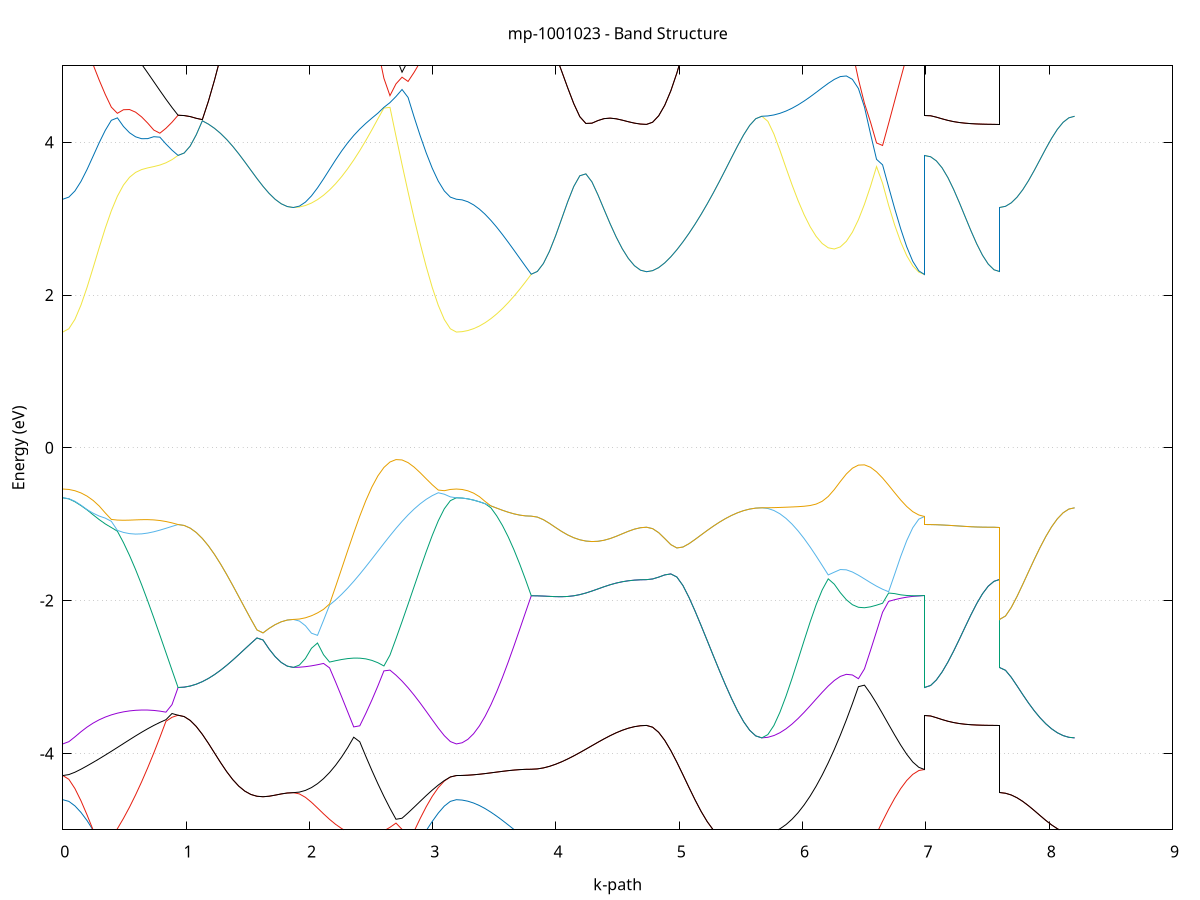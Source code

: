 set title 'mp-1001023 - Band Structure'
set xlabel 'k-path'
set ylabel 'Energy (eV)'
set grid y
set yrange [-5:5]
set terminal png size 800,600
set output 'mp-1001023_bands_gnuplot.png'
plot '-' using 1:2 with lines notitle, '-' using 1:2 with lines notitle, '-' using 1:2 with lines notitle, '-' using 1:2 with lines notitle, '-' using 1:2 with lines notitle, '-' using 1:2 with lines notitle, '-' using 1:2 with lines notitle, '-' using 1:2 with lines notitle, '-' using 1:2 with lines notitle, '-' using 1:2 with lines notitle, '-' using 1:2 with lines notitle, '-' using 1:2 with lines notitle, '-' using 1:2 with lines notitle, '-' using 1:2 with lines notitle, '-' using 1:2 with lines notitle, '-' using 1:2 with lines notitle, '-' using 1:2 with lines notitle, '-' using 1:2 with lines notitle, '-' using 1:2 with lines notitle, '-' using 1:2 with lines notitle, '-' using 1:2 with lines notitle, '-' using 1:2 with lines notitle, '-' using 1:2 with lines notitle, '-' using 1:2 with lines notitle, '-' using 1:2 with lines notitle, '-' using 1:2 with lines notitle, '-' using 1:2 with lines notitle, '-' using 1:2 with lines notitle, '-' using 1:2 with lines notitle, '-' using 1:2 with lines notitle, '-' using 1:2 with lines notitle, '-' using 1:2 with lines notitle, '-' using 1:2 with lines notitle, '-' using 1:2 with lines notitle, '-' using 1:2 with lines notitle, '-' using 1:2 with lines notitle, '-' using 1:2 with lines notitle, '-' using 1:2 with lines notitle, '-' using 1:2 with lines notitle, '-' using 1:2 with lines notitle, '-' using 1:2 with lines notitle, '-' using 1:2 with lines notitle, '-' using 1:2 with lines notitle, '-' using 1:2 with lines notitle, '-' using 1:2 with lines notitle, '-' using 1:2 with lines notitle, '-' using 1:2 with lines notitle, '-' using 1:2 with lines notitle
0.000000 -99.560406
0.049207 -99.560406
0.098414 -99.560506
0.147621 -99.560506
0.196828 -99.560506
0.246035 -99.560506
0.295242 -99.560506
0.344448 -99.560506
0.393655 -99.560506
0.442862 -99.560606
0.492069 -99.560606
0.541276 -99.560606
0.590483 -99.560706
0.639690 -99.560606
0.688897 -99.560606
0.738104 -99.560606
0.787311 -99.560606
0.836518 -99.560606
0.885725 -99.560506
0.934932 -99.560506
0.934932 -99.560506
0.984139 -99.560506
1.033345 -99.560506
1.082552 -99.560506
1.131759 -99.560506
1.180966 -99.560506
1.230173 -99.560406
1.279380 -99.560406
1.328587 -99.560406
1.377794 -99.560406
1.427001 -99.560406
1.476208 -99.560406
1.525415 -99.560406
1.574622 -99.560406
1.623829 -99.560406
1.673035 -99.560406
1.722242 -99.560406
1.771449 -99.560406
1.820656 -99.560406
1.869863 -99.560306
1.869863 -99.560306
1.918833 -99.560406
1.967803 -99.560406
2.016774 -99.560406
2.065744 -99.560406
2.114714 -99.560506
2.163684 -99.560506
2.212654 -99.560506
2.261624 -99.560406
2.310594 -99.560506
2.359564 -99.560406
2.408534 -99.560506
2.457504 -99.560506
2.506475 -99.560506
2.555445 -99.560506
2.604415 -99.560506
2.653385 -99.560606
2.702355 -99.560606
2.751325 -99.560506
2.800295 -99.560606
2.849265 -99.560606
2.898235 -99.560506
2.947206 -99.560606
2.996176 -99.560506
3.045146 -99.560506
3.094116 -99.560506
3.143086 -99.560406
3.192056 -99.560406
3.192056 -99.560406
3.238778 -99.560506
3.285499 -99.560506
3.332221 -99.560506
3.378943 -99.560506
3.425664 -99.560506
3.472386 -99.560506
3.519108 -99.560506
3.565829 -99.560506
3.612551 -99.560506
3.659273 -99.560506
3.705994 -99.560506
3.752716 -99.560506
3.799438 -99.560406
3.799438 -99.560406
3.848645 -99.560406
3.897852 -99.560406
3.947059 -99.560506
3.996266 -99.560506
4.045472 -99.560406
4.094679 -99.560406
4.143886 -99.560406
4.193093 -99.560406
4.242300 -99.560406
4.291507 -99.560406
4.340714 -99.560406
4.389921 -99.560406
4.439128 -99.560406
4.488335 -99.560406
4.537542 -99.560406
4.586749 -99.560406
4.635956 -99.560406
4.685162 -99.560406
4.734369 -99.560406
4.734369 -99.560406
4.783576 -99.560406
4.832783 -99.560406
4.881990 -99.560406
4.931197 -99.560406
4.980404 -99.560406
5.029611 -99.560506
5.078818 -99.560506
5.128025 -99.560506
5.177232 -99.560406
5.226439 -99.560406
5.275646 -99.560406
5.324853 -99.560406
5.374059 -99.560406
5.423266 -99.560406
5.472473 -99.560506
5.521680 -99.560506
5.570887 -99.560506
5.620094 -99.560506
5.669301 -99.560406
5.669301 -99.560406
5.718271 -99.560506
5.767241 -99.560506
5.816211 -99.560506
5.865181 -99.560506
5.914152 -99.560406
5.963122 -99.560406
6.012092 -99.560406
6.061062 -99.560506
6.110032 -99.560406
6.159002 -99.560406
6.207972 -99.560406
6.256942 -99.560406
6.305912 -99.560406
6.354883 -99.560406
6.403853 -99.560406
6.452823 -99.560406
6.501793 -99.560406
6.550763 -99.560406
6.599733 -99.560406
6.648703 -99.560406
6.697673 -99.560406
6.746643 -99.560506
6.795614 -99.560406
6.844584 -99.560406
6.893554 -99.560406
6.942524 -99.560406
6.991494 -99.560406
6.991494 -99.560506
7.038216 -99.560506
7.084937 -99.560506
7.131659 -99.560506
7.178381 -99.560506
7.225102 -99.560506
7.271824 -99.560506
7.318546 -99.560506
7.365267 -99.560406
7.411989 -99.560406
7.458711 -99.560406
7.505432 -99.560406
7.552154 -99.560406
7.598876 -99.560406
7.598876 -99.560306
7.645597 -99.560306
7.692319 -99.560406
7.739041 -99.560406
7.785762 -99.560406
7.832484 -99.560406
7.879206 -99.560506
7.925927 -99.560406
7.972649 -99.560406
8.019371 -99.560406
8.066092 -99.560506
8.112814 -99.560506
8.159536 -99.560406
8.206257 -99.560406
e
0.000000 -99.560406
0.049207 -99.560406
0.098414 -99.560406
0.147621 -99.560306
0.196828 -99.560306
0.246035 -99.560406
0.295242 -99.560406
0.344448 -99.560406
0.393655 -99.560406
0.442862 -99.560406
0.492069 -99.560406
0.541276 -99.560406
0.590483 -99.560406
0.639690 -99.560406
0.688897 -99.560406
0.738104 -99.560406
0.787311 -99.560506
0.836518 -99.560406
0.885725 -99.560506
0.934932 -99.560506
0.934932 -99.560506
0.984139 -99.560506
1.033345 -99.560506
1.082552 -99.560506
1.131759 -99.560506
1.180966 -99.560506
1.230173 -99.560406
1.279380 -99.560406
1.328587 -99.560406
1.377794 -99.560406
1.427001 -99.560406
1.476208 -99.560406
1.525415 -99.560406
1.574622 -99.560406
1.623829 -99.560406
1.673035 -99.560406
1.722242 -99.560406
1.771449 -99.560406
1.820656 -99.560406
1.869863 -99.560306
1.869863 -99.560306
1.918833 -99.560306
1.967803 -99.560406
2.016774 -99.560306
2.065744 -99.560406
2.114714 -99.560406
2.163684 -99.560406
2.212654 -99.560406
2.261624 -99.560306
2.310594 -99.560306
2.359564 -99.560306
2.408534 -99.560306
2.457504 -99.560306
2.506475 -99.560406
2.555445 -99.560406
2.604415 -99.560406
2.653385 -99.560406
2.702355 -99.560506
2.751325 -99.560506
2.800295 -99.560506
2.849265 -99.560406
2.898235 -99.560406
2.947206 -99.560406
2.996176 -99.560306
3.045146 -99.560306
3.094116 -99.560306
3.143086 -99.560406
3.192056 -99.560406
3.192056 -99.560406
3.238778 -99.560406
3.285499 -99.560406
3.332221 -99.560306
3.378943 -99.560406
3.425664 -99.560406
3.472386 -99.560306
3.519108 -99.560406
3.565829 -99.560406
3.612551 -99.560406
3.659273 -99.560406
3.705994 -99.560406
3.752716 -99.560406
3.799438 -99.560406
3.799438 -99.560406
3.848645 -99.560406
3.897852 -99.560406
3.947059 -99.560506
3.996266 -99.560506
4.045472 -99.560406
4.094679 -99.560406
4.143886 -99.560406
4.193093 -99.560406
4.242300 -99.560406
4.291507 -99.560406
4.340714 -99.560406
4.389921 -99.560406
4.439128 -99.560406
4.488335 -99.560406
4.537542 -99.560406
4.586749 -99.560406
4.635956 -99.560406
4.685162 -99.560406
4.734369 -99.560406
4.734369 -99.560406
4.783576 -99.560406
4.832783 -99.560406
4.881990 -99.560406
4.931197 -99.560406
4.980404 -99.560406
5.029611 -99.560506
5.078818 -99.560506
5.128025 -99.560506
5.177232 -99.560406
5.226439 -99.560406
5.275646 -99.560406
5.324853 -99.560406
5.374059 -99.560406
5.423266 -99.560406
5.472473 -99.560506
5.521680 -99.560506
5.570887 -99.560506
5.620094 -99.560506
5.669301 -99.560406
5.669301 -99.560406
5.718271 -99.560506
5.767241 -99.560506
5.816211 -99.560506
5.865181 -99.560506
5.914152 -99.560406
5.963122 -99.560406
6.012092 -99.560406
6.061062 -99.560506
6.110032 -99.560406
6.159002 -99.560406
6.207972 -99.560406
6.256942 -99.560406
6.305912 -99.560406
6.354883 -99.560406
6.403853 -99.560406
6.452823 -99.560406
6.501793 -99.560406
6.550763 -99.560406
6.599733 -99.560406
6.648703 -99.560406
6.697673 -99.560406
6.746643 -99.560406
6.795614 -99.560406
6.844584 -99.560406
6.893554 -99.560406
6.942524 -99.560406
6.991494 -99.560406
6.991494 -99.560506
7.038216 -99.560506
7.084937 -99.560506
7.131659 -99.560506
7.178381 -99.560506
7.225102 -99.560506
7.271824 -99.560506
7.318546 -99.560506
7.365267 -99.560406
7.411989 -99.560406
7.458711 -99.560406
7.505432 -99.560406
7.552154 -99.560406
7.598876 -99.560406
7.598876 -99.560306
7.645597 -99.560306
7.692319 -99.560406
7.739041 -99.560406
7.785762 -99.560406
7.832484 -99.560406
7.879206 -99.560506
7.925927 -99.560406
7.972649 -99.560406
8.019371 -99.560406
8.066092 -99.560506
8.112814 -99.560506
8.159536 -99.560406
8.206257 -99.560406
e
0.000000 -14.620006
0.049207 -14.615606
0.098414 -14.602306
0.147621 -14.580406
0.196828 -14.549906
0.246035 -14.511206
0.295242 -14.464706
0.344448 -14.410706
0.393655 -14.349806
0.442862 -14.282706
0.492069 -14.210106
0.541276 -14.133006
0.590483 -14.052306
0.639690 -13.969206
0.688897 -13.885006
0.738104 -13.801006
0.787311 -13.718606
0.836518 -13.639406
0.885725 -13.564906
0.934932 -13.496306
0.934932 -13.496306
0.984139 -13.492906
1.033345 -13.482906
1.082552 -13.466406
1.131759 -13.443706
1.180966 -13.415106
1.230173 -13.381306
1.279380 -13.342806
1.328587 -13.300406
1.377794 -13.255106
1.427001 -13.207906
1.476208 -13.160006
1.525415 -13.112806
1.574622 -13.067606
1.623829 -13.026006
1.673035 -12.989406
1.722242 -12.959206
1.771449 -12.936606
1.820656 -12.922606
1.869863 -12.917906
1.869863 -12.917906
1.918833 -12.926006
1.967803 -12.949906
2.016774 -12.988806
2.065744 -13.041506
2.114714 -13.106506
2.163684 -13.181906
2.212654 -13.265806
2.261624 -13.356206
2.310594 -13.451406
2.359564 -13.549506
2.408534 -13.649006
2.457504 -13.748406
2.506475 -13.846406
2.555445 -13.941806
2.604415 -14.033506
2.653385 -14.120706
2.702355 -14.202606
2.751325 -14.278506
2.800295 -14.347806
2.849265 -14.410006
2.898235 -14.464806
2.947206 -14.511606
2.996176 -14.550306
3.045146 -14.580706
3.094116 -14.602506
3.143086 -14.615606
3.192056 -14.620006
3.192056 -14.620006
3.238778 -14.616206
3.285499 -14.604806
3.332221 -14.585906
3.378943 -14.559606
3.425664 -14.526106
3.472386 -14.485706
3.519108 -14.438806
3.565829 -14.385606
3.612551 -14.326806
3.659273 -14.262806
3.705994 -14.194206
3.752716 -14.121906
3.799438 -14.046606
3.799438 -14.046606
3.848645 -14.043206
3.897852 -14.033106
3.947059 -14.016606
3.996266 -13.993706
4.045472 -13.965006
4.094679 -13.931006
4.143886 -13.892306
4.193093 -13.849706
4.242300 -13.804106
4.291507 -13.756706
4.340714 -13.708506
4.389921 -13.661006
4.439128 -13.615606
4.488335 -13.573706
4.537542 -13.536906
4.586749 -13.506506
4.635956 -13.483806
4.685162 -13.469806
4.734369 -13.465006
4.734369 -13.465006
4.783576 -13.461806
4.832783 -13.452106
4.881990 -13.436206
4.931197 -13.414206
4.980404 -13.386706
5.029611 -13.354006
5.078818 -13.316906
5.128025 -13.276006
5.177232 -13.232406
5.226439 -13.187106
5.275646 -13.141106
5.324853 -13.095806
5.374059 -13.052606
5.423266 -13.012806
5.472473 -12.977906
5.521680 -12.949206
5.570887 -12.927706
5.620094 -12.914506
5.669301 -12.910006
5.669301 -12.910006
5.718271 -12.914706
5.767241 -12.928606
5.816211 -12.951506
5.865181 -12.982806
5.914152 -13.021806
5.963122 -13.067706
6.012092 -13.119506
6.061062 -13.176406
6.110032 -13.237006
6.159002 -13.300606
6.207972 -13.365906
6.256942 -13.432106
6.305912 -13.498306
6.354883 -13.563406
6.403853 -13.626706
6.452823 -13.687606
6.501793 -13.745206
6.550763 -13.799106
6.599733 -13.848706
6.648703 -13.893506
6.697673 -13.933106
6.746643 -13.967206
6.795614 -13.995506
6.844584 -14.017706
6.893554 -14.033706
6.942524 -14.043306
6.991494 -14.046606
6.991494 -13.496306
7.038216 -13.495806
7.084937 -13.494506
7.131659 -13.492406
7.178381 -13.489606
7.225102 -13.486406
7.271824 -13.482706
7.318546 -13.478906
7.365267 -13.475206
7.411989 -13.471906
7.458711 -13.469006
7.505432 -13.466906
7.552154 -13.465506
7.598876 -13.465006
7.598876 -12.917906
7.645597 -12.917806
7.692319 -12.917506
7.739041 -12.917006
7.785762 -12.916306
7.832484 -12.915406
7.879206 -12.914506
7.925927 -12.913506
7.972649 -12.912606
8.019371 -12.911706
8.066092 -12.911006
8.112814 -12.910406
8.159536 -12.910106
8.206257 -12.910006
e
0.000000 -13.327506
0.049207 -13.326006
0.098414 -13.321806
0.147621 -13.315006
0.196828 -13.306006
0.246035 -13.295206
0.295242 -13.283606
0.344448 -13.271706
0.393655 -13.260606
0.442862 -13.251406
0.492069 -13.245306
0.541276 -13.243406
0.590483 -13.247006
0.639690 -13.257306
0.688897 -13.275306
0.738104 -13.301806
0.787311 -13.337206
0.836518 -13.381706
0.885725 -13.434906
0.934932 -13.496306
0.934932 -13.496306
0.984139 -13.492906
1.033345 -13.482906
1.082552 -13.466406
1.131759 -13.443706
1.180966 -13.415106
1.230173 -13.381306
1.279380 -13.342806
1.328587 -13.300406
1.377794 -13.255106
1.427001 -13.207906
1.476208 -13.160006
1.525415 -13.112806
1.574622 -13.067606
1.623829 -13.026006
1.673035 -12.989406
1.722242 -12.959206
1.771449 -12.936606
1.820656 -12.922606
1.869863 -12.917906
1.869863 -12.917906
1.918833 -12.919206
1.967803 -12.923106
2.016774 -12.929606
2.065744 -12.938506
2.114714 -12.949906
2.163684 -12.963506
2.212654 -12.979306
2.261624 -12.996906
2.310594 -13.016306
2.359564 -13.037206
2.408534 -13.059406
2.457504 -13.082406
2.506475 -13.106106
2.555445 -13.130106
2.604415 -13.154006
2.653385 -13.177606
2.702355 -13.200406
2.751325 -13.222206
2.800295 -13.242606
2.849265 -13.261306
2.898235 -13.278106
2.947206 -13.292806
2.996176 -13.305006
3.045146 -13.314706
3.094116 -13.321706
3.143086 -13.326006
3.192056 -13.327506
3.192056 -13.327506
3.238778 -13.333506
3.285499 -13.351306
3.332221 -13.380606
3.378943 -13.420406
3.425664 -13.469706
3.472386 -13.527206
3.519108 -13.591806
3.565829 -13.661806
3.612551 -13.735906
3.659273 -13.812706
3.705994 -13.890906
3.752716 -13.969206
3.799438 -14.046606
3.799438 -14.046606
3.848645 -14.043206
3.897852 -14.033106
3.947059 -14.016606
3.996266 -13.993706
4.045472 -13.965006
4.094679 -13.931006
4.143886 -13.892306
4.193093 -13.849706
4.242300 -13.804106
4.291507 -13.756706
4.340714 -13.708506
4.389921 -13.661006
4.439128 -13.615606
4.488335 -13.573706
4.537542 -13.536906
4.586749 -13.506506
4.635956 -13.483806
4.685162 -13.469806
4.734369 -13.465006
4.734369 -13.465006
4.783576 -13.461806
4.832783 -13.452106
4.881990 -13.436206
4.931197 -13.414206
4.980404 -13.386706
5.029611 -13.354006
5.078818 -13.316906
5.128025 -13.276006
5.177232 -13.232406
5.226439 -13.187106
5.275646 -13.141106
5.324853 -13.095806
5.374059 -13.052606
5.423266 -13.012806
5.472473 -12.977906
5.521680 -12.949206
5.570887 -12.927706
5.620094 -12.914506
5.669301 -12.910006
5.669301 -12.910006
5.718271 -12.914206
5.767241 -12.926706
5.816211 -12.947406
5.865181 -12.976006
5.914152 -13.011806
5.963122 -13.054406
6.012092 -13.103006
6.061062 -13.157006
6.110032 -13.215206
6.159002 -13.277006
6.207972 -13.341306
6.256942 -13.407206
6.305912 -13.473706
6.354883 -13.539806
6.403853 -13.604706
6.452823 -13.667506
6.501793 -13.727506
6.550763 -13.783906
6.599733 -13.836006
6.648703 -13.883306
6.697673 -13.925406
6.746643 -13.961706
6.795614 -13.991806
6.844584 -14.015606
6.893554 -14.032706
6.942524 -14.043106
6.991494 -14.046606
6.991494 -13.496306
7.038216 -13.495806
7.084937 -13.494506
7.131659 -13.492406
7.178381 -13.489606
7.225102 -13.486406
7.271824 -13.482706
7.318546 -13.478906
7.365267 -13.475206
7.411989 -13.471906
7.458711 -13.469006
7.505432 -13.466906
7.552154 -13.465506
7.598876 -13.465006
7.598876 -12.917906
7.645597 -12.917806
7.692319 -12.917506
7.739041 -12.917006
7.785762 -12.916306
7.832484 -12.915406
7.879206 -12.914506
7.925927 -12.913506
7.972649 -12.912606
8.019371 -12.911706
8.066092 -12.911006
8.112814 -12.910406
8.159536 -12.910106
8.206257 -12.910006
e
0.000000 -5.573306
0.049207 -5.565906
0.098414 -5.543906
0.147621 -5.507206
0.196828 -5.455806
0.246035 -5.390106
0.295242 -5.310006
0.344448 -5.427206
0.393655 -5.637906
0.442862 -5.842006
0.492069 -6.035106
0.541276 -6.213406
0.590483 -6.373606
0.639690 -6.512706
0.688897 -6.628506
0.738104 -6.719006
0.787311 -6.783106
0.836518 -6.820106
0.885725 -6.830106
0.934932 -6.813606
0.934932 -6.813606
0.984139 -6.813206
1.033345 -6.812406
1.082552 -6.811706
1.131759 -6.811906
1.180966 -6.814206
1.230173 -6.820306
1.279380 -6.831906
1.328587 -6.850706
1.377794 -6.878206
1.427001 -6.915006
1.476208 -6.960906
1.525415 -7.014006
1.574622 -7.071606
1.623829 -7.129806
1.673035 -7.184506
1.722242 -7.231806
1.771449 -7.268206
1.820656 -7.291106
1.869863 -7.299006
1.869863 -7.299006
1.918833 -7.292306
1.967803 -7.272306
2.016774 -7.239106
2.065744 -7.192706
2.114714 -7.133206
2.163684 -7.061006
2.212654 -6.976106
2.261624 -6.879006
2.310594 -6.769906
2.359564 -6.649406
2.408534 -6.518006
2.457504 -6.376306
2.506475 -6.225206
2.555445 -6.065706
2.604415 -5.929106
2.653385 -5.796306
2.702355 -5.663306
2.751325 -5.530406
2.800295 -5.398006
2.849265 -5.266706
2.898235 -5.313006
2.947206 -5.392106
2.996176 -5.457106
3.045146 -5.507806
3.094116 -5.544206
3.143086 -5.566006
3.192056 -5.573306
3.192056 -5.573306
3.238778 -5.571106
3.285499 -5.564506
3.332221 -5.553406
3.378943 -5.537406
3.425664 -5.516406
3.472386 -5.490406
3.519108 -5.459106
3.565829 -5.422906
3.612551 -5.381706
3.659273 -5.336006
3.705994 -5.286206
3.752716 -5.232706
3.799438 -5.176306
3.799438 -5.176306
3.848645 -5.191306
3.897852 -5.235806
3.947059 -5.308206
3.996266 -5.406006
4.045472 -5.526306
4.094679 -5.665306
4.143886 -5.818806
4.193093 -5.982306
4.242300 -6.151006
4.291507 -6.320206
4.340714 -6.485506
4.389921 -6.642506
4.439128 -6.787406
4.488335 -6.916706
4.537542 -7.027106
4.586749 -7.116006
4.635956 -7.181206
4.685162 -7.220906
4.734369 -7.234306
4.734369 -7.234306
4.783576 -7.230706
4.832783 -7.220106
4.881990 -7.202806
4.931197 -7.179406
4.980404 -7.150706
5.029611 -7.117806
5.078818 -7.082506
5.128025 -7.046806
5.177232 -7.013406
5.226439 -6.985106
5.275646 -6.965206
5.324853 -6.955906
5.374059 -6.958406
5.423266 -6.971306
5.472473 -6.991306
5.521680 -7.013806
5.570887 -7.033906
5.620094 -7.047706
5.669301 -7.052606
5.669301 -7.052606
5.718271 -7.049106
5.767241 -7.038806
5.816211 -7.021606
5.865181 -6.997506
5.914152 -6.966706
5.963122 -6.929206
6.012092 -6.885106
6.061062 -6.834506
6.110032 -6.777606
6.159002 -6.714406
6.207972 -6.645006
6.256942 -6.569806
6.305912 -6.488806
6.354883 -6.402306
6.403853 -6.310506
6.452823 -6.213706
6.501793 -6.112306
6.550763 -6.006806
6.599733 -5.897706
6.648703 -5.785906
6.697673 -5.672606
6.746643 -5.559606
6.795614 -5.449706
6.844584 -5.347306
6.893554 -5.260006
6.942524 -5.198806
6.991494 -5.176306
6.991494 -6.813606
7.038216 -6.820706
7.084937 -6.841506
7.131659 -6.874106
7.178381 -6.915906
7.225102 -6.963706
7.271824 -7.014206
7.318546 -7.064506
7.365267 -7.111606
7.411989 -7.153306
7.458711 -7.187706
7.505432 -7.213206
7.552154 -7.229006
7.598876 -7.234306
7.598876 -7.299006
7.645597 -7.296006
7.692319 -7.287006
7.739041 -7.272406
7.785762 -7.252706
7.832484 -7.228706
7.879206 -7.201406
7.925927 -7.172106
7.972649 -7.142306
8.019371 -7.114006
8.066092 -7.089106
8.112814 -7.069506
8.159536 -7.056906
8.206257 -7.052606
e
0.000000 -4.606206
0.049207 -4.628206
0.098414 -4.687306
0.147621 -4.773206
0.196828 -4.879806
0.246035 -5.005606
0.295242 -5.214706
0.344448 -5.290706
0.393655 -5.448606
0.442862 -5.611806
0.492069 -5.776806
0.541276 -5.940106
0.590483 -6.098406
0.639690 -6.248406
0.688897 -6.387006
0.738104 -6.511206
0.787311 -6.618406
0.836518 -6.706006
0.885725 -6.771706
0.934932 -6.813606
0.934932 -6.813606
0.984139 -6.813206
1.033345 -6.812406
1.082552 -6.811706
1.131759 -6.811906
1.180966 -6.814206
1.230173 -6.820306
1.279380 -6.831906
1.328587 -6.850706
1.377794 -6.878206
1.427001 -6.915006
1.476208 -6.960906
1.525415 -7.014006
1.574622 -7.071606
1.623829 -7.129806
1.673035 -7.184506
1.722242 -7.231806
1.771449 -7.268206
1.820656 -7.291106
1.869863 -7.299006
1.869863 -7.299006
1.918833 -7.290106
1.967803 -7.263606
2.016774 -7.220306
2.065744 -7.161406
2.114714 -7.088406
2.163684 -7.002906
2.212654 -6.906706
2.261624 -6.801606
2.310594 -6.689106
2.359564 -6.570706
2.408534 -6.447706
2.457504 -6.321206
2.506475 -6.192106
2.555445 -6.061206
2.604415 -5.898906
2.653385 -5.726306
2.702355 -5.549606
2.751325 -5.371006
2.800295 -5.193306
2.849265 -5.220206
2.898235 -5.137306
2.947206 -5.011306
2.996176 -4.891206
3.045146 -4.781606
3.094116 -4.690306
3.143086 -4.628306
3.192056 -4.606206
3.192056 -4.606206
3.238778 -4.611206
3.285499 -4.626006
3.332221 -4.650106
3.378943 -4.682806
3.425664 -4.723106
3.472386 -4.769906
3.519108 -4.821806
3.565829 -4.877806
3.612551 -4.936506
3.659273 -4.996706
3.705994 -5.057406
3.752716 -5.117606
3.799438 -5.176306
3.799438 -5.176306
3.848645 -5.191306
3.897852 -5.235806
3.947059 -5.308206
3.996266 -5.406006
4.045472 -5.526306
4.094679 -5.665306
4.143886 -5.818806
4.193093 -5.982306
4.242300 -6.151006
4.291507 -6.320206
4.340714 -6.485506
4.389921 -6.642506
4.439128 -6.787406
4.488335 -6.916706
4.537542 -7.027106
4.586749 -7.116006
4.635956 -7.181206
4.685162 -7.220906
4.734369 -7.234306
4.734369 -7.234306
4.783576 -7.230706
4.832783 -7.220106
4.881990 -7.202806
4.931197 -7.179406
4.980404 -7.150706
5.029611 -7.117806
5.078818 -7.082506
5.128025 -7.046806
5.177232 -7.013406
5.226439 -6.985106
5.275646 -6.965206
5.324853 -6.955906
5.374059 -6.958406
5.423266 -6.971306
5.472473 -6.991306
5.521680 -7.013806
5.570887 -7.033906
5.620094 -7.047706
5.669301 -7.052606
5.669301 -7.052606
5.718271 -7.046206
5.767241 -7.027106
5.816211 -6.995406
5.865181 -6.951106
5.914152 -6.894306
5.963122 -6.825306
6.012092 -6.744306
6.061062 -6.651606
6.110032 -6.547606
6.159002 -6.432706
6.207972 -6.307506
6.256942 -6.172606
6.305912 -6.028906
6.354883 -5.877206
6.403853 -5.718906
6.452823 -5.670106
6.501793 -5.620006
6.550763 -5.564306
6.599733 -5.504806
6.648703 -5.443906
6.697673 -5.384006
6.746643 -5.327506
6.795614 -5.277006
6.844584 -5.234706
6.893554 -5.202906
6.942524 -5.183006
6.991494 -5.176306
6.991494 -6.813606
7.038216 -6.820706
7.084937 -6.841506
7.131659 -6.874106
7.178381 -6.915906
7.225102 -6.963706
7.271824 -7.014206
7.318546 -7.064506
7.365267 -7.111606
7.411989 -7.153306
7.458711 -7.187706
7.505432 -7.213206
7.552154 -7.229006
7.598876 -7.234306
7.598876 -7.299006
7.645597 -7.296006
7.692319 -7.287006
7.739041 -7.272406
7.785762 -7.252706
7.832484 -7.228706
7.879206 -7.201406
7.925927 -7.172106
7.972649 -7.142306
8.019371 -7.114006
8.066092 -7.089106
8.112814 -7.069506
8.159536 -7.056906
8.206257 -7.052606
e
0.000000 -4.290106
0.049207 -4.339406
0.098414 -4.460506
0.147621 -4.621006
0.196828 -4.805506
0.246035 -5.003306
0.295242 -5.141206
0.344448 -5.215806
0.393655 -5.107606
0.442862 -4.985906
0.492069 -4.851006
0.541276 -4.703106
0.590483 -4.542906
0.639690 -4.370906
0.688897 -4.187806
0.738104 -3.994306
0.787311 -3.791306
0.836518 -3.580106
0.885725 -3.527506
0.934932 -3.500506
0.934932 -3.500506
0.984139 -3.517906
1.033345 -3.568406
1.082552 -3.648006
1.131759 -3.750406
1.180966 -3.868406
1.230173 -3.994006
1.279380 -4.119406
1.328587 -4.237506
1.377794 -4.342006
1.427001 -4.428406
1.476208 -4.493906
1.525415 -4.537706
1.574622 -4.561206
1.623829 -4.567406
1.673035 -4.560806
1.722242 -4.546706
1.771449 -4.530806
1.820656 -4.518706
1.869863 -4.514106
1.869863 -4.514106
1.918833 -4.530406
1.967803 -4.575406
2.016774 -4.640106
2.065744 -4.714706
2.114714 -4.791206
2.163684 -4.863906
2.212654 -4.929006
2.261624 -4.984006
2.310594 -5.027306
2.359564 -5.057806
2.408534 -5.075206
2.457504 -5.079206
2.506475 -5.069906
2.555445 -5.047806
2.604415 -5.013606
2.653385 -4.968106
2.702355 -4.912706
2.751325 -4.994406
2.800295 -5.113906
2.849265 -5.019406
2.898235 -4.853306
2.947206 -4.699406
2.996176 -4.562706
3.045146 -4.448606
3.094116 -4.362306
3.143086 -4.309606
3.192056 -4.290106
3.192056 -4.290106
3.238778 -4.288906
3.285499 -4.285506
3.332221 -4.280106
3.378943 -4.272906
3.425664 -4.264306
3.472386 -4.254706
3.519108 -4.244806
3.565829 -4.235106
3.612551 -4.226106
3.659273 -4.218406
3.705994 -4.212506
3.752716 -4.208806
3.799438 -4.207606
3.799438 -4.207606
3.848645 -4.203206
3.897852 -4.190306
3.947059 -4.169806
3.996266 -4.142706
4.045472 -4.110306
4.094679 -4.073406
4.143886 -4.033006
4.193093 -3.989906
4.242300 -3.945006
4.291507 -3.899306
4.340714 -3.853906
4.389921 -3.809806
4.439128 -3.768206
4.488335 -3.730306
4.537542 -3.697406
4.586749 -3.670406
4.635956 -3.650406
4.685162 -3.638106
4.734369 -3.633906
4.734369 -3.633906
4.783576 -3.657206
4.832783 -3.724606
4.881990 -3.829406
4.931197 -3.962806
4.980404 -4.115806
5.029611 -4.279706
5.078818 -4.446706
5.128025 -4.609206
5.177232 -4.760306
5.226439 -4.893406
5.275646 -5.002406
5.324853 -5.082806
5.374059 -5.132306
5.423266 -5.151906
5.472473 -5.146206
5.521680 -5.123006
5.570887 -5.092906
5.620094 -5.067706
5.669301 -5.057906
5.669301 -5.057906
5.718271 -5.084906
5.767241 -5.155906
5.816211 -5.250706
5.865181 -5.352406
5.914152 -5.450706
5.963122 -5.539706
6.012092 -5.616106
6.061062 -5.678306
6.110032 -5.725506
6.159002 -5.757506
6.207972 -5.774806
6.256942 -5.777906
6.305912 -5.767806
6.354883 -5.745506
6.403853 -5.712406
6.452823 -5.555206
6.501793 -5.388006
6.550763 -5.219306
6.599733 -5.051606
6.648703 -4.888106
6.697673 -4.732306
6.746643 -4.588306
6.795614 -4.460806
6.844584 -4.354606
6.893554 -4.274506
6.942524 -4.224506
6.991494 -4.207606
6.991494 -3.500506
7.038216 -3.510306
7.084937 -3.532706
7.131659 -3.557406
7.178381 -3.579206
7.225102 -3.596506
7.271824 -3.609406
7.318546 -3.618606
7.365267 -3.624806
7.411989 -3.628906
7.458711 -3.631506
7.505432 -3.632906
7.552154 -3.633706
7.598876 -3.633906
7.598876 -4.514106
7.645597 -4.521806
7.692319 -4.544606
7.739041 -4.581006
7.785762 -4.629006
7.832484 -4.685906
7.879206 -4.748606
7.925927 -4.813706
7.972649 -4.877506
8.019371 -4.936306
8.066092 -4.986606
8.112814 -5.025206
8.159536 -5.049506
8.206257 -5.057906
e
0.000000 -4.290106
0.049207 -4.277606
0.098414 -4.246706
0.147621 -4.207006
0.196828 -4.163406
0.246035 -4.117806
0.295242 -4.070806
0.344448 -4.022406
0.393655 -3.972906
0.442862 -3.922506
0.492069 -3.871706
0.541276 -3.821106
0.590483 -3.771306
0.639690 -3.723106
0.688897 -3.677206
0.738104 -3.634106
0.787311 -3.594606
0.836518 -3.558906
0.885725 -3.478106
0.934932 -3.500506
0.934932 -3.500506
0.984139 -3.517906
1.033345 -3.568406
1.082552 -3.648006
1.131759 -3.750406
1.180966 -3.868406
1.230173 -3.994006
1.279380 -4.119406
1.328587 -4.237506
1.377794 -4.342006
1.427001 -4.428406
1.476208 -4.493906
1.525415 -4.537706
1.574622 -4.561206
1.623829 -4.567406
1.673035 -4.560806
1.722242 -4.546706
1.771449 -4.530806
1.820656 -4.518706
1.869863 -4.514106
1.869863 -4.514106
1.918833 -4.506706
1.967803 -4.484706
2.016774 -4.447906
2.065744 -4.396506
2.114714 -4.330506
2.163684 -4.250206
2.212654 -4.155606
2.261624 -4.046906
2.310594 -3.924406
2.359564 -3.788306
2.408534 -3.848106
2.457504 -4.038306
2.506475 -4.221806
2.555445 -4.397106
2.604415 -4.563006
2.653385 -4.718406
2.702355 -4.862406
2.751325 -4.849006
2.800295 -4.778706
2.849265 -4.704306
2.898235 -4.628106
2.947206 -4.552806
2.996176 -4.481006
3.045146 -4.414706
3.094116 -4.355906
3.143086 -4.308406
3.192056 -4.290106
3.192056 -4.290106
3.238778 -4.288906
3.285499 -4.285506
3.332221 -4.280106
3.378943 -4.272906
3.425664 -4.264306
3.472386 -4.254706
3.519108 -4.244806
3.565829 -4.235106
3.612551 -4.226106
3.659273 -4.218406
3.705994 -4.212506
3.752716 -4.208806
3.799438 -4.207606
3.799438 -4.207606
3.848645 -4.203206
3.897852 -4.190306
3.947059 -4.169806
3.996266 -4.142706
4.045472 -4.110306
4.094679 -4.073406
4.143886 -4.033006
4.193093 -3.989906
4.242300 -3.945006
4.291507 -3.899306
4.340714 -3.853906
4.389921 -3.809806
4.439128 -3.768206
4.488335 -3.730306
4.537542 -3.697406
4.586749 -3.670406
4.635956 -3.650406
4.685162 -3.638106
4.734369 -3.633906
4.734369 -3.633906
4.783576 -3.657206
4.832783 -3.724606
4.881990 -3.829406
4.931197 -3.962806
4.980404 -4.115806
5.029611 -4.279706
5.078818 -4.446706
5.128025 -4.609206
5.177232 -4.760306
5.226439 -4.893406
5.275646 -5.002406
5.324853 -5.082806
5.374059 -5.132306
5.423266 -5.151906
5.472473 -5.146206
5.521680 -5.123006
5.570887 -5.092906
5.620094 -5.067706
5.669301 -5.057906
5.669301 -5.057906
5.718271 -5.050006
5.767241 -5.026506
5.816211 -4.987306
5.865181 -4.932506
5.914152 -4.862106
5.963122 -4.776406
6.012092 -4.675406
6.061062 -4.559306
6.110032 -4.428306
6.159002 -4.282806
6.207972 -4.122906
6.256942 -3.949106
6.305912 -3.762006
6.354883 -3.561906
6.403853 -3.349806
6.452823 -3.126606
6.501793 -3.106806
6.550763 -3.217706
6.599733 -3.345106
6.648703 -3.481306
6.697673 -3.620806
6.746643 -3.759006
6.795614 -3.891306
6.844584 -4.012006
6.893554 -4.112806
6.942524 -4.182306
6.991494 -4.207606
6.991494 -3.500506
7.038216 -3.510306
7.084937 -3.532706
7.131659 -3.557406
7.178381 -3.579206
7.225102 -3.596506
7.271824 -3.609406
7.318546 -3.618606
7.365267 -3.624806
7.411989 -3.628906
7.458711 -3.631506
7.505432 -3.632906
7.552154 -3.633706
7.598876 -3.633906
7.598876 -4.514106
7.645597 -4.521806
7.692319 -4.544606
7.739041 -4.581006
7.785762 -4.629006
7.832484 -4.685906
7.879206 -4.748606
7.925927 -4.813706
7.972649 -4.877506
8.019371 -4.936306
8.066092 -4.986606
8.112814 -5.025206
8.159536 -5.049506
8.206257 -5.057906
e
0.000000 -3.876206
0.049207 -3.846706
0.098414 -3.783706
0.147621 -3.716606
0.196828 -3.655706
0.246035 -3.603606
0.295242 -3.560206
0.344448 -3.524606
0.393655 -3.496006
0.442862 -3.473506
0.492069 -3.456306
0.541276 -3.443906
0.590483 -3.436006
0.639690 -3.432406
0.688897 -3.432906
0.738104 -3.437706
0.787311 -3.446806
0.836518 -3.460206
0.885725 -3.361706
0.934932 -3.137806
0.934932 -3.137806
0.984139 -3.132906
1.033345 -3.118306
1.082552 -3.094206
1.131759 -3.060906
1.180966 -3.019006
1.230173 -2.968906
1.279380 -2.911706
1.328587 -2.848206
1.377794 -2.779806
1.427001 -2.707806
1.476208 -2.634006
1.525415 -2.560406
1.574622 -2.489206
1.623829 -2.515406
1.673035 -2.633506
1.722242 -2.733206
1.771449 -2.809506
1.820656 -2.857706
1.869863 -2.874206
1.869863 -2.874206
1.918833 -2.871906
1.967803 -2.865006
2.016774 -2.853906
2.065744 -2.839506
2.114714 -2.822606
2.163684 -2.880806
2.212654 -3.065906
2.261624 -3.259006
2.310594 -3.455906
2.359564 -3.653306
2.408534 -3.639106
2.457504 -3.477106
2.506475 -3.302806
2.555445 -3.116906
2.604415 -2.920206
2.653385 -2.910006
2.702355 -2.976206
2.751325 -3.053406
2.800295 -3.140806
2.849265 -3.237006
2.898235 -3.340306
2.947206 -3.448706
2.996176 -3.559406
3.045146 -3.668206
3.094116 -3.768006
3.143086 -3.845206
3.192056 -3.876206
3.192056 -3.876206
3.238778 -3.861006
3.285499 -3.815806
3.332221 -3.741506
3.378943 -3.639806
3.425664 -3.512706
3.472386 -3.362706
3.519108 -3.192506
3.565829 -3.005206
3.612551 -2.804106
3.659273 -2.592806
3.705994 -2.375006
3.752716 -2.154806
3.799438 -1.936506
3.799438 -1.936506
3.848645 -1.937606
3.897852 -1.940706
3.947059 -1.944706
3.996266 -1.948106
4.045472 -1.949106
4.094679 -1.945806
4.143886 -1.936906
4.193093 -1.921706
4.242300 -1.900606
4.291507 -1.874906
4.340714 -1.846806
4.389921 -1.818506
4.439128 -1.792506
4.488335 -1.770506
4.537542 -1.753106
4.586749 -1.740406
4.635956 -1.732006
4.685162 -1.727306
4.734369 -1.725706
4.734369 -1.725706
4.783576 -1.716706
4.832783 -1.692706
4.881990 -1.663606
4.931197 -1.650706
4.980404 -1.691306
5.029611 -1.802706
5.078818 -1.959006
5.128025 -2.137706
5.177232 -2.327906
5.226439 -2.523406
5.275646 -2.720006
5.324853 -2.914106
5.374059 -3.102006
5.423266 -3.279906
5.472473 -3.442906
5.521680 -3.584806
5.570887 -3.697406
5.620094 -3.771106
5.669301 -3.796906
5.669301 -3.796906
5.718271 -3.789306
5.767241 -3.766606
5.816211 -3.729506
5.865181 -3.679006
5.914152 -3.616506
5.963122 -3.543806
6.012092 -3.463106
6.061062 -3.377006
6.110032 -3.288306
6.159002 -3.200506
6.207972 -3.118006
6.256942 -3.046206
6.305912 -2.992206
6.354883 -2.965006
6.403853 -2.973506
6.452823 -3.022206
6.501793 -2.893406
6.550763 -2.651706
6.599733 -2.403706
6.648703 -2.152006
6.697673 -2.010006
6.746643 -1.988006
6.795614 -1.969506
6.844584 -1.955006
6.893554 -1.944706
6.942524 -1.938506
6.991494 -1.936506
6.991494 -3.137806
7.038216 -3.111106
7.084937 -3.038806
7.131659 -2.933706
7.178381 -2.805306
7.225102 -2.660206
7.271824 -2.504506
7.318546 -2.344306
7.365267 -2.186706
7.411989 -2.039506
7.458711 -1.911406
7.505432 -1.811406
7.552154 -1.747706
7.598876 -1.725706
7.598876 -2.874206
7.645597 -2.912406
7.692319 -3.003706
7.739041 -3.115606
7.785762 -3.230606
7.832484 -3.341106
7.879206 -3.442906
7.925927 -3.533906
7.972649 -3.612706
8.019371 -3.678206
8.066092 -3.729806
8.112814 -3.767006
8.159536 -3.789406
8.206257 -3.796906
e
0.000000 -0.654106
0.049207 -0.668206
0.098414 -0.705906
0.147621 -0.756306
0.196828 -0.812406
0.246035 -0.877006
0.295242 -0.939606
0.344448 -0.995906
0.393655 -1.043406
0.442862 -1.091606
0.492069 -1.240806
0.541276 -1.408906
0.590483 -1.593906
0.639690 -1.793506
0.688897 -2.005006
0.738104 -2.225306
0.787311 -2.451406
0.836518 -2.680506
0.885725 -2.910106
0.934932 -3.137806
0.934932 -3.137806
0.984139 -3.132906
1.033345 -3.118306
1.082552 -3.094206
1.131759 -3.060906
1.180966 -3.019006
1.230173 -2.968906
1.279380 -2.911706
1.328587 -2.848206
1.377794 -2.779806
1.427001 -2.707806
1.476208 -2.634006
1.525415 -2.560406
1.574622 -2.489206
1.623829 -2.515406
1.673035 -2.633506
1.722242 -2.733206
1.771449 -2.809506
1.820656 -2.857706
1.869863 -2.874206
1.869863 -2.874206
1.918833 -2.844006
1.967803 -2.757506
2.016774 -2.624106
2.065744 -2.555106
2.114714 -2.708606
2.163684 -2.804606
2.212654 -2.786906
2.261624 -2.771206
2.310594 -2.759106
2.359564 -2.752606
2.408534 -2.753306
2.457504 -2.762706
2.506475 -2.782406
2.555445 -2.813106
2.604415 -2.855606
2.653385 -2.713506
2.702355 -2.498106
2.751325 -2.275406
2.800295 -2.047406
2.849265 -1.816506
2.898235 -1.586306
2.947206 -1.361206
2.996176 -1.147906
3.045146 -0.955706
3.094116 -0.798006
3.143086 -0.691906
3.192056 -0.654106
3.192056 -0.654106
3.238778 -0.657606
3.285499 -0.668006
3.332221 -0.684606
3.378943 -0.706406
3.425664 -0.732106
3.472386 -0.785706
3.519108 -0.890206
3.565829 -1.017106
3.612551 -1.165906
3.659273 -1.335306
3.705994 -1.522606
3.752716 -1.724306
3.799438 -1.936506
3.799438 -1.936506
3.848645 -1.937606
3.897852 -1.940706
3.947059 -1.944706
3.996266 -1.948106
4.045472 -1.949106
4.094679 -1.945806
4.143886 -1.936906
4.193093 -1.921706
4.242300 -1.900606
4.291507 -1.874906
4.340714 -1.846806
4.389921 -1.818506
4.439128 -1.792506
4.488335 -1.770506
4.537542 -1.753106
4.586749 -1.740406
4.635956 -1.732006
4.685162 -1.727306
4.734369 -1.725706
4.734369 -1.725706
4.783576 -1.716706
4.832783 -1.692706
4.881990 -1.663606
4.931197 -1.650706
4.980404 -1.691306
5.029611 -1.802706
5.078818 -1.959006
5.128025 -2.137706
5.177232 -2.327906
5.226439 -2.523406
5.275646 -2.720006
5.324853 -2.914106
5.374059 -3.102006
5.423266 -3.279906
5.472473 -3.442906
5.521680 -3.584806
5.570887 -3.697406
5.620094 -3.771106
5.669301 -3.796906
5.669301 -3.796906
5.718271 -3.753806
5.767241 -3.634806
5.816211 -3.461406
5.865181 -3.251906
5.914152 -3.019506
5.963122 -2.774006
6.012092 -2.524406
6.061062 -2.280206
6.110032 -2.053606
6.159002 -1.860006
6.207972 -1.715206
6.256942 -1.784906
6.305912 -1.895906
6.354883 -1.988406
6.403853 -2.053606
6.452823 -2.087406
6.501793 -2.093606
6.550763 -2.081406
6.599733 -2.059706
6.648703 -2.034606
6.697673 -1.900706
6.746643 -1.908406
6.795614 -1.924406
6.844584 -1.933006
6.893554 -1.936206
6.942524 -1.936706
6.991494 -1.936506
6.991494 -3.137806
7.038216 -3.111106
7.084937 -3.038806
7.131659 -2.933706
7.178381 -2.805306
7.225102 -2.660206
7.271824 -2.504506
7.318546 -2.344306
7.365267 -2.186706
7.411989 -2.039506
7.458711 -1.911406
7.505432 -1.811406
7.552154 -1.747706
7.598876 -1.725706
7.598876 -2.874206
7.645597 -2.912406
7.692319 -3.003706
7.739041 -3.115606
7.785762 -3.230606
7.832484 -3.341106
7.879206 -3.442906
7.925927 -3.533906
7.972649 -3.612706
8.019371 -3.678206
8.066092 -3.729806
8.112814 -3.767006
8.159536 -3.789406
8.206257 -3.796906
e
0.000000 -0.654106
0.049207 -0.666106
0.098414 -0.700206
0.147621 -0.751206
0.196828 -0.808806
0.246035 -0.855706
0.295242 -0.893306
0.344448 -0.920206
0.393655 -0.962006
0.442862 -1.080706
0.492069 -1.107206
0.541276 -1.123206
0.590483 -1.129206
0.639690 -1.126406
0.688897 -1.115806
0.738104 -1.099006
0.787311 -1.077706
0.836518 -1.053506
0.885725 -1.028406
0.934932 -1.004206
0.934932 -1.004206
0.984139 -1.016006
1.033345 -1.051106
1.082552 -1.108506
1.131759 -1.186406
1.180966 -1.282706
1.230173 -1.394906
1.279380 -1.520306
1.328587 -1.656206
1.377794 -1.799406
1.427001 -1.947006
1.476208 -2.095806
1.525415 -2.242506
1.574622 -2.383706
1.623829 -2.422806
1.673035 -2.363806
1.722242 -2.314606
1.771449 -2.277506
1.820656 -2.254506
1.869863 -2.246606
1.869863 -2.246606
1.918833 -2.267506
1.967803 -2.328706
2.016774 -2.426406
2.065744 -2.454806
2.114714 -2.258906
2.163684 -2.057306
2.212654 -1.991606
2.261624 -1.917506
2.310594 -1.835906
2.359564 -1.747706
2.408534 -1.654106
2.457504 -1.556206
2.506475 -1.455506
2.555445 -1.353406
2.604415 -1.251406
2.653385 -1.151406
2.702355 -1.054806
2.751325 -0.963306
2.800295 -0.878406
2.849265 -0.801306
2.898235 -0.733006
2.947206 -0.674406
2.996176 -0.626006
3.045146 -0.588206
3.094116 -0.607306
3.143086 -0.642106
3.192056 -0.654106
3.192056 -0.654106
3.238778 -0.657606
3.285499 -0.668006
3.332221 -0.684606
3.378943 -0.706406
3.425664 -0.732106
3.472386 -0.760306
3.519108 -0.789206
3.565829 -0.817306
3.612551 -0.842806
3.659273 -0.864306
3.705994 -0.880706
3.752716 -0.890906
3.799438 -0.894306
3.799438 -0.894306
3.848645 -0.906606
3.897852 -0.940606
3.947059 -0.988706
3.996266 -1.042406
4.045472 -1.094406
4.094679 -1.140006
4.143886 -1.176706
4.193093 -1.203606
4.242300 -1.220306
4.291507 -1.226906
4.340714 -1.223406
4.389921 -1.210006
4.439128 -1.187806
4.488335 -1.158506
4.537542 -1.125306
4.586749 -1.092506
4.635956 -1.064606
4.685162 -1.045906
4.734369 -1.039306
4.734369 -1.039306
4.783576 -1.057806
4.832783 -1.110506
4.881990 -1.187506
4.931197 -1.267206
4.980404 -1.310706
5.029611 -1.298806
5.078818 -1.254906
5.128025 -1.199206
5.177232 -1.140306
5.226439 -1.081806
5.275646 -1.026006
5.324853 -0.974006
5.374059 -0.926806
5.423266 -0.885306
5.472473 -0.850206
5.521680 -0.822106
5.570887 -0.801706
5.620094 -0.789206
5.669301 -0.785106
5.669301 -0.785106
5.718271 -0.793906
5.767241 -0.820306
5.816211 -0.863806
5.865181 -0.923406
5.914152 -0.998306
5.963122 -1.086806
6.012092 -1.187406
6.061062 -1.298006
6.110032 -1.416306
6.159002 -1.539506
6.207972 -1.663906
6.256942 -1.627906
6.305912 -1.593206
6.354883 -1.597106
6.403853 -1.625506
6.452823 -1.667606
6.501793 -1.715806
6.550763 -1.764806
6.599733 -1.810906
6.648703 -1.851206
6.697673 -1.884006
6.746643 -1.655006
6.795614 -1.422706
6.844584 -1.214706
6.893554 -1.046006
6.942524 -0.933906
6.991494 -0.894306
6.991494 -1.004206
7.038216 -1.004906
7.084937 -1.006806
7.131659 -1.010006
7.178381 -1.014006
7.225102 -1.018706
7.271824 -1.023706
7.318546 -1.028606
7.365267 -1.032906
7.411989 -1.036306
7.458711 -1.038406
7.505432 -1.039306
7.552154 -1.039406
7.598876 -1.039306
7.598876 -2.246606
7.645597 -2.201606
7.692319 -2.090206
7.739041 -1.945606
7.785762 -1.786406
7.832484 -1.622506
7.879206 -1.460206
7.925927 -1.304806
7.972649 -1.161206
8.019371 -1.034506
8.066092 -0.929506
8.112814 -0.850606
8.159536 -0.801706
8.206257 -0.785106
e
0.000000 -0.539406
0.049207 -0.544906
0.098414 -0.561606
0.147621 -0.590406
0.196828 -0.632306
0.246035 -0.688806
0.295242 -0.761606
0.344448 -0.852206
0.393655 -0.937206
0.442862 -0.945806
0.492069 -0.948206
0.541276 -0.946506
0.590483 -0.943306
0.639690 -0.940506
0.688897 -0.940106
0.738104 -0.943506
0.787311 -0.951606
0.836518 -0.964706
0.885725 -0.982506
0.934932 -1.004206
0.934932 -1.004206
0.984139 -1.016006
1.033345 -1.051106
1.082552 -1.108506
1.131759 -1.186406
1.180966 -1.282706
1.230173 -1.394906
1.279380 -1.520306
1.328587 -1.656206
1.377794 -1.799406
1.427001 -1.947006
1.476208 -2.095806
1.525415 -2.242506
1.574622 -2.383706
1.623829 -2.422806
1.673035 -2.363806
1.722242 -2.314606
1.771449 -2.277506
1.820656 -2.254506
1.869863 -2.246606
1.869863 -2.246606
1.918833 -2.241206
1.967803 -2.225106
2.016774 -2.198306
2.065744 -2.161206
2.114714 -2.114106
2.163684 -2.043906
2.212654 -1.816306
2.261624 -1.581806
2.310594 -1.346006
2.359564 -1.114906
2.408534 -0.894606
2.457504 -0.692006
2.506475 -0.514106
2.555445 -0.367306
2.604415 -0.256906
2.653385 -0.185806
2.702355 -0.154106
2.751325 -0.158706
2.800295 -0.193806
2.849265 -0.252206
2.898235 -0.325406
2.947206 -0.405106
2.996176 -0.483306
3.045146 -0.552806
3.094116 -0.561106
3.143086 -0.544806
3.192056 -0.539406
3.192056 -0.539406
3.238778 -0.545106
3.285499 -0.562706
3.332221 -0.593406
3.378943 -0.639306
3.425664 -0.702606
3.472386 -0.760306
3.519108 -0.789206
3.565829 -0.817306
3.612551 -0.842806
3.659273 -0.864306
3.705994 -0.880706
3.752716 -0.890906
3.799438 -0.894306
3.799438 -0.894306
3.848645 -0.906606
3.897852 -0.940606
3.947059 -0.988706
3.996266 -1.042406
4.045472 -1.094406
4.094679 -1.140006
4.143886 -1.176706
4.193093 -1.203606
4.242300 -1.220306
4.291507 -1.226906
4.340714 -1.223406
4.389921 -1.210006
4.439128 -1.187806
4.488335 -1.158506
4.537542 -1.125306
4.586749 -1.092506
4.635956 -1.064606
4.685162 -1.045906
4.734369 -1.039306
4.734369 -1.039306
4.783576 -1.057806
4.832783 -1.110506
4.881990 -1.187506
4.931197 -1.267206
4.980404 -1.310706
5.029611 -1.298806
5.078818 -1.254906
5.128025 -1.199206
5.177232 -1.140306
5.226439 -1.081806
5.275646 -1.026006
5.324853 -0.974006
5.374059 -0.926806
5.423266 -0.885306
5.472473 -0.850206
5.521680 -0.822106
5.570887 -0.801706
5.620094 -0.789206
5.669301 -0.785106
5.669301 -0.785106
5.718271 -0.784506
5.767241 -0.782906
5.816211 -0.780406
5.865181 -0.777406
5.914152 -0.774106
5.963122 -0.770306
6.012092 -0.764906
6.061062 -0.755406
6.110032 -0.736406
6.159002 -0.699806
6.207972 -0.636806
6.256942 -0.546506
6.305912 -0.441506
6.354883 -0.342306
6.403853 -0.267006
6.452823 -0.226306
6.501793 -0.223006
6.550763 -0.254406
6.599733 -0.314406
6.648703 -0.395206
6.697673 -0.488906
6.746643 -0.587406
6.795614 -0.683006
6.844584 -0.768106
6.893554 -0.835606
6.942524 -0.879206
6.991494 -0.894306
6.991494 -1.004206
7.038216 -1.004906
7.084937 -1.006806
7.131659 -1.010006
7.178381 -1.014006
7.225102 -1.018706
7.271824 -1.023706
7.318546 -1.028606
7.365267 -1.032906
7.411989 -1.036306
7.458711 -1.038406
7.505432 -1.039306
7.552154 -1.039406
7.598876 -1.039306
7.598876 -2.246606
7.645597 -2.201606
7.692319 -2.090206
7.739041 -1.945606
7.785762 -1.786406
7.832484 -1.622506
7.879206 -1.460206
7.925927 -1.304806
7.972649 -1.161206
8.019371 -1.034506
8.066092 -0.929506
8.112814 -0.850606
8.159536 -0.801706
8.206257 -0.785106
e
0.000000 1.515594
0.049207 1.558794
0.098414 1.682094
0.147621 1.869194
0.196828 2.100594
0.246035 2.356994
0.295242 2.620594
0.344448 2.874294
0.393655 3.102794
0.442862 3.293594
0.492069 3.439794
0.541276 3.541594
0.590483 3.605694
0.639690 3.642794
0.688897 3.664594
0.738104 3.681594
0.787311 3.701694
0.836518 3.730894
0.885725 3.772494
0.934932 3.827994
0.934932 3.827994
0.984139 3.858994
1.033345 3.950594
1.082552 4.098494
1.131759 4.280994
1.180966 4.237594
1.230173 4.182794
1.279380 4.115994
1.328587 4.037494
1.377794 3.947894
1.427001 3.848994
1.476208 3.743194
1.525415 3.634094
1.574622 3.525994
1.623829 3.423294
1.673035 3.330994
1.722242 3.253494
1.771449 3.194994
1.820656 3.158494
1.869863 3.146094
1.869863 3.146094
1.918833 3.152594
1.967803 3.171994
2.016774 3.204194
2.065744 3.249094
2.114714 3.306394
2.163684 3.375994
2.212654 3.457394
2.261624 3.550094
2.310594 3.653694
2.359564 3.767494
2.408534 3.890694
2.457504 4.022494
2.506475 4.161594
2.555445 4.306994
2.604415 4.447394
2.653385 4.457294
2.702355 4.079894
2.751325 3.709194
2.800295 3.348994
2.849265 3.003394
2.898235 2.676694
2.947206 2.373894
2.996176 2.100894
3.045146 1.865894
3.094116 1.680094
3.143086 1.558394
3.192056 1.515594
3.192056 1.515594
3.238778 1.520594
3.285499 1.535494
3.332221 1.560194
3.378943 1.594594
3.425664 1.638394
3.472386 1.691294
3.519108 1.752994
3.565829 1.822894
3.612551 1.900494
3.659273 1.985094
3.705994 2.075994
3.752716 2.172194
3.799438 2.272594
3.799438 2.272594
3.848645 2.308794
3.897852 2.412794
3.947059 2.573094
3.996266 2.773494
4.045472 2.995794
4.094679 3.219794
4.143886 3.420694
4.193093 3.561394
4.242300 3.586194
4.291507 3.481394
4.340714 3.309894
4.389921 3.120094
4.439128 2.932994
4.488335 2.759294
4.537542 2.606094
4.586749 2.479394
4.635956 2.384394
4.685162 2.325494
4.734369 2.305494
4.734369 2.305494
4.783576 2.319294
4.832783 2.359194
4.881990 2.421094
4.931197 2.500394
4.980404 2.592994
5.029611 2.696094
5.078818 2.808194
5.128025 2.928594
5.177232 3.057094
5.226439 3.193194
5.275646 3.336494
5.324853 3.486094
5.374059 3.640394
5.423266 3.796994
5.472473 3.951294
5.521680 4.096494
5.570887 4.220994
5.620094 4.308394
5.669301 4.340394
5.669301 4.340394
5.718271 4.274494
5.767241 4.108394
5.816211 3.894194
5.865181 3.666594
5.914152 3.444194
5.963122 3.237294
6.012092 3.052594
6.061062 2.894894
6.110032 2.767794
6.159002 2.674694
6.207972 2.618694
6.256942 2.602794
6.305912 2.630194
6.354883 2.703294
6.403853 2.822794
6.452823 2.986294
6.501793 3.188694
6.550763 3.422994
6.599733 3.681694
6.648703 3.462994
6.697673 3.174794
6.746643 2.917094
6.795614 2.695494
6.844584 2.515394
6.893554 2.382194
6.942524 2.300294
6.991494 2.272594
6.991494 3.827994
7.038216 3.810294
7.084937 3.756194
7.131659 3.664594
7.178381 3.537794
7.225102 3.382494
7.271824 3.207994
7.318546 3.024394
7.365267 2.841994
7.411989 2.671094
7.458711 2.522094
7.505432 2.405694
7.552154 2.331094
7.598876 2.305494
7.598876 3.146094
7.645597 3.161494
7.692319 3.207094
7.739041 3.280794
7.785762 3.379394
7.832484 3.498394
7.879206 3.632194
7.925927 3.774094
7.972649 3.916594
8.019371 4.051194
8.066092 4.168994
8.112814 4.261194
8.159536 4.320094
8.206257 4.340394
e
0.000000 3.254294
0.049207 3.282194
0.098414 3.362694
0.147621 3.487494
0.196828 3.644294
0.246035 3.818594
0.295242 3.994294
0.344448 4.155494
0.393655 4.287394
0.442862 4.319394
0.492069 4.207094
0.541276 4.124494
0.590483 4.071394
0.639690 4.046494
0.688897 4.047794
0.738104 4.072894
0.787311 4.066794
0.836518 3.977694
0.885725 3.896994
0.934932 3.827994
0.934932 3.827994
0.984139 3.858994
1.033345 3.950594
1.082552 4.098494
1.131759 4.280994
1.180966 4.237594
1.230173 4.182794
1.279380 4.115994
1.328587 4.037494
1.377794 3.947894
1.427001 3.848994
1.476208 3.743194
1.525415 3.634094
1.574622 3.525994
1.623829 3.423294
1.673035 3.330994
1.722242 3.253494
1.771449 3.194994
1.820656 3.158494
1.869863 3.146094
1.869863 3.146094
1.918833 3.164094
1.967803 3.216494
2.016774 3.298294
2.065744 3.402394
2.114714 3.520694
2.163684 3.645194
2.212654 3.768794
2.261624 3.885894
2.310594 3.992994
2.359564 4.088494
2.408534 4.172694
2.457504 4.247294
2.506475 4.315494
2.555445 4.380894
2.604415 4.457094
2.653385 4.519094
2.702355 4.599194
2.751325 4.690894
2.800295 4.586594
2.849265 4.330594
2.898235 4.087294
2.947206 3.861894
2.996176 3.660794
3.045146 3.491694
3.094116 3.362894
3.143086 3.281994
3.192056 3.254294
3.192056 3.254294
3.238778 3.245894
3.285499 3.220894
3.332221 3.180094
3.378943 3.124694
3.425664 3.056294
3.472386 2.976794
3.519108 2.888094
3.565829 2.792194
3.612551 2.691294
3.659273 2.587094
3.705994 2.481494
3.752716 2.376194
3.799438 2.272594
3.799438 2.272594
3.848645 2.308794
3.897852 2.412794
3.947059 2.573094
3.996266 2.773494
4.045472 2.995794
4.094679 3.219794
4.143886 3.420694
4.193093 3.561394
4.242300 3.586194
4.291507 3.481394
4.340714 3.309894
4.389921 3.120094
4.439128 2.932994
4.488335 2.759294
4.537542 2.606094
4.586749 2.479394
4.635956 2.384394
4.685162 2.325494
4.734369 2.305494
4.734369 2.305494
4.783576 2.319294
4.832783 2.359194
4.881990 2.421094
4.931197 2.500394
4.980404 2.592994
5.029611 2.696094
5.078818 2.808194
5.128025 2.928594
5.177232 3.057094
5.226439 3.193194
5.275646 3.336494
5.324853 3.486094
5.374059 3.640394
5.423266 3.796994
5.472473 3.951294
5.521680 4.096494
5.570887 4.220994
5.620094 4.308394
5.669301 4.340394
5.669301 4.340394
5.718271 4.344694
5.767241 4.357594
5.816211 4.378894
5.865181 4.408294
5.914152 4.445394
5.963122 4.489394
6.012092 4.539494
6.061062 4.594494
6.110032 4.653094
6.159002 4.712994
6.207972 4.771094
6.256942 4.822794
6.305912 4.859894
6.354883 4.867994
6.403853 4.823794
6.452823 4.703794
6.501793 4.461194
6.550763 4.110794
6.599733 3.776594
6.648703 3.704694
6.697673 3.415594
6.746643 3.132894
6.795614 2.867294
6.844584 2.631394
6.893554 2.441694
6.942524 2.316594
6.991494 2.272594
6.991494 3.827994
7.038216 3.810294
7.084937 3.756194
7.131659 3.664594
7.178381 3.537794
7.225102 3.382494
7.271824 3.207994
7.318546 3.024394
7.365267 2.841994
7.411989 2.671094
7.458711 2.522094
7.505432 2.405694
7.552154 2.331094
7.598876 2.305494
7.598876 3.146094
7.645597 3.161494
7.692319 3.207094
7.739041 3.280794
7.785762 3.379394
7.832484 3.498394
7.879206 3.632194
7.925927 3.774094
7.972649 3.916594
8.019371 4.051194
8.066092 4.168994
8.112814 4.261194
8.159536 4.320094
8.206257 4.340394
e
0.000000 5.768694
0.049207 5.722894
0.098414 5.598794
0.147621 5.423794
0.196828 5.223394
0.246035 5.015794
0.295242 4.813694
0.344448 4.626294
0.393655 4.459994
0.442862 4.379194
0.492069 4.425794
0.541276 4.428494
0.590483 4.393994
0.639690 4.331394
0.688897 4.250394
0.738104 4.159694
0.787311 4.118894
0.836518 4.182894
0.885725 4.262194
0.934932 4.353994
0.934932 4.353994
0.984139 4.349594
1.033345 4.336294
1.082552 4.313594
1.131759 4.296594
1.180966 4.537294
1.230173 4.812494
1.279380 5.113794
1.328587 5.432494
1.377794 5.759694
1.427001 6.085494
1.476208 6.398794
1.525415 6.686994
1.574622 6.936994
1.623829 7.138694
1.673035 7.289694
1.722242 7.395294
1.771449 7.463694
1.820656 7.501894
1.869863 7.514194
1.869863 7.514194
1.918833 7.499994
1.967803 7.457794
2.016774 7.388394
2.065744 7.293694
2.114714 7.176094
2.163684 7.039494
2.212654 6.888394
2.261624 6.728794
2.310594 6.567494
2.359564 6.412194
2.408534 6.271494
2.457504 5.954094
2.506475 5.589494
2.555445 5.215994
2.604415 4.837294
2.653385 4.610294
2.702355 4.764494
2.751325 4.851694
2.800295 4.796094
2.849265 4.915794
2.898235 5.049694
2.947206 5.195594
2.996176 5.348494
3.045146 5.499794
3.094116 5.634994
3.143086 5.732494
3.192056 5.768694
3.192056 5.768694
3.238778 5.767294
3.285499 5.763094
3.332221 5.756694
3.378943 5.748594
3.425664 5.739794
3.472386 5.730794
3.519108 5.722194
3.565829 5.714394
3.612551 5.707794
3.659273 5.702594
3.705994 5.698794
3.752716 5.696494
3.799438 5.695694
3.799438 5.695694
3.848645 5.648494
3.897852 5.523294
3.947059 5.349294
3.996266 5.147894
4.045472 4.932594
4.094679 4.714394
4.143886 4.506494
4.193093 4.334994
4.242300 4.246394
4.291507 4.249894
4.340714 4.284394
4.389921 4.309394
4.439128 4.315894
4.488335 4.307194
4.537542 4.289394
4.586749 4.268894
4.635956 4.250694
4.685162 4.238394
4.734369 4.233994
4.734369 4.233994
4.783576 4.262294
4.832783 4.346394
4.881990 4.484394
4.931197 4.672894
4.980404 4.906694
5.029611 5.179494
5.078818 5.484094
5.128025 5.812894
5.177232 6.157494
5.226439 6.507594
5.275646 6.842494
5.324853 7.057094
5.374059 6.939794
5.423266 6.716394
5.472473 6.491894
5.521680 6.287994
5.570887 6.119994
5.620094 6.006194
5.669301 5.965394
5.669301 5.965394
5.718271 5.962794
5.767241 5.955694
5.816211 5.945294
5.865181 5.933294
5.914152 5.921594
5.963122 5.912194
6.012092 5.906494
6.061062 5.905594
6.110032 5.910194
6.159002 5.920694
6.207972 5.937594
6.256942 5.960994
6.305912 5.941794
6.354883 5.567494
6.403853 5.193494
6.452823 4.823394
6.501793 4.509294
6.550763 4.264194
6.599733 3.991094
6.648703 3.957994
6.697673 4.246094
6.746643 4.540794
6.795614 4.836494
6.844584 5.125494
6.893554 5.393294
6.942524 5.606594
6.991494 5.695694
6.991494 4.353994
7.038216 4.346894
7.084937 4.328794
7.131659 4.306694
7.178381 4.286394
7.225102 4.270194
7.271824 4.258294
7.318546 4.249894
7.365267 4.243894
7.411989 4.239794
7.458711 4.237094
7.505432 4.235294
7.552154 4.234294
7.598876 4.233994
7.598876 7.514194
7.645597 7.480694
7.692319 7.388894
7.739041 7.255994
7.785762 7.097294
7.832484 6.924294
7.879206 6.745994
7.925927 6.570694
7.972649 6.405794
8.019371 6.258494
8.066092 6.135494
8.112814 6.042694
8.159536 5.984994
8.206257 5.965394
e
0.000000 5.768694
0.049207 5.764794
0.098414 5.752794
0.147621 5.732694
0.196828 5.703894
0.246035 5.665894
0.295242 5.618394
0.344448 5.560894
0.393655 5.493394
0.442862 5.415894
0.492069 5.328994
0.541276 5.233394
0.590483 5.130394
0.639690 5.021394
0.688897 4.908194
0.738104 4.792794
0.787311 4.677294
0.836518 4.563994
0.885725 4.455394
0.934932 4.353994
0.934932 4.353994
0.984139 4.349594
1.033345 4.336294
1.082552 4.313594
1.131759 4.296594
1.180966 4.537294
1.230173 4.812494
1.279380 5.113794
1.328587 5.432494
1.377794 5.759694
1.427001 6.085494
1.476208 6.398794
1.525415 6.686994
1.574622 6.936994
1.623829 7.138694
1.673035 7.289694
1.722242 7.395294
1.771449 7.463694
1.820656 7.501894
1.869863 7.514194
1.869863 7.514194
1.918833 7.504294
1.967803 7.475594
2.016774 7.430594
2.065744 7.372994
2.114714 7.307694
2.163684 7.239694
2.212654 7.174494
2.261624 7.117294
2.310594 6.975994
2.359564 6.647994
2.408534 6.307394
2.457504 6.154294
2.506475 6.069694
2.555445 5.969794
2.604415 5.682694
2.653385 5.400594
2.702355 5.123394
2.751325 4.917594
2.800295 5.066994
2.849265 5.209894
2.898235 5.343194
2.947206 5.463794
2.996176 5.568294
3.045146 5.653494
3.094116 5.716694
3.143086 5.755594
3.192056 5.768694
3.192056 5.768694
3.238778 5.767294
3.285499 5.763094
3.332221 5.756694
3.378943 5.748594
3.425664 5.739794
3.472386 5.730794
3.519108 5.722194
3.565829 5.714394
3.612551 5.707794
3.659273 5.702594
3.705994 5.698794
3.752716 5.696494
3.799438 5.695694
3.799438 5.695694
3.848645 5.648494
3.897852 5.523294
3.947059 5.349294
3.996266 5.147894
4.045472 4.932594
4.094679 4.714394
4.143886 4.506494
4.193093 4.334994
4.242300 4.246394
4.291507 4.249894
4.340714 4.284394
4.389921 4.309394
4.439128 4.315894
4.488335 4.307194
4.537542 4.289394
4.586749 4.268894
4.635956 4.250694
4.685162 4.238394
4.734369 4.233994
4.734369 4.233994
4.783576 4.262294
4.832783 4.346394
4.881990 4.484394
4.931197 4.672894
4.980404 4.906694
5.029611 5.179494
5.078818 5.484094
5.128025 5.812894
5.177232 6.157494
5.226439 6.507594
5.275646 6.842494
5.324853 7.057094
5.374059 6.939794
5.423266 6.716394
5.472473 6.491894
5.521680 6.287994
5.570887 6.119994
5.620094 6.006194
5.669301 5.965394
5.669301 5.965394
5.718271 6.046994
5.767241 6.260494
5.816211 6.552894
5.865181 6.888394
5.914152 7.245294
5.963122 7.600794
6.012092 7.787194
6.061062 7.517794
6.110032 7.244794
6.159002 6.971094
6.207972 6.674894
6.256942 6.312194
6.305912 5.991394
6.354883 5.954094
6.403853 5.773294
6.452823 5.660494
6.501793 5.613094
6.550763 5.606494
6.599733 5.618694
6.648703 5.636894
6.697673 5.654794
6.746643 5.669694
6.795614 5.680794
6.844584 5.688194
6.893554 5.692694
6.942524 5.694994
6.991494 5.695694
6.991494 4.353994
7.038216 4.346894
7.084937 4.328794
7.131659 4.306694
7.178381 4.286394
7.225102 4.270194
7.271824 4.258294
7.318546 4.249894
7.365267 4.243894
7.411989 4.239794
7.458711 4.237094
7.505432 4.235294
7.552154 4.234294
7.598876 4.233994
7.598876 7.514194
7.645597 7.480694
7.692319 7.388894
7.739041 7.255994
7.785762 7.097294
7.832484 6.924294
7.879206 6.745994
7.925927 6.570694
7.972649 6.405794
8.019371 6.258494
8.066092 6.135494
8.112814 6.042694
8.159536 5.984994
8.206257 5.965394
e
0.000000 7.618394
0.049207 7.662894
0.098414 7.783894
0.147621 7.955694
0.196828 7.838694
0.246035 7.723094
0.295242 7.628394
0.344448 7.570394
0.393655 7.563194
0.442862 7.617394
0.492069 7.737594
0.541276 7.919694
0.590483 8.146594
0.639690 8.139494
0.688897 8.087894
0.738104 8.044294
0.787311 8.011894
0.836518 7.992094
0.885725 7.985194
0.934932 7.991394
0.934932 7.991394
0.984139 7.986794
1.033345 7.974394
1.082552 7.957594
1.131759 7.940694
1.180966 7.927794
1.230173 7.922194
1.279380 7.926294
1.328587 7.942094
1.377794 7.971594
1.427001 8.016994
1.476208 8.081694
1.525415 8.169994
1.574622 8.286094
1.623829 8.429994
1.673035 8.418294
1.722242 8.382394
1.771449 8.358694
1.820656 8.345294
1.869863 8.340994
1.869863 8.340994
1.918833 8.332894
1.967803 8.309594
2.016774 8.273894
2.065744 8.229994
2.114714 8.171094
2.163684 7.891294
2.212654 7.597494
2.261624 7.292294
2.310594 7.072794
2.359564 7.045494
2.408534 6.860694
2.457504 6.559494
2.506475 6.262094
2.555445 6.025694
2.604415 6.028894
2.653385 6.083094
2.702355 6.188894
2.751325 6.342894
2.800295 6.538694
2.849265 6.767494
2.898235 7.018594
2.947206 7.280094
2.996176 7.538194
3.045146 7.777194
3.094116 7.781094
3.143086 7.662394
3.192056 7.618394
3.192056 7.618394
3.238778 7.573394
3.285499 7.452894
3.332221 7.287994
3.378943 7.107994
3.425664 6.934394
3.472386 6.781894
3.519108 6.659994
3.565829 6.574794
3.612551 6.529294
3.659273 6.524294
3.705994 6.558694
3.752716 6.629794
3.799438 6.734394
3.799438 6.734394
3.848645 6.769094
3.897852 6.856494
3.947059 6.968094
3.996266 7.083794
4.045472 7.194394
4.094679 7.298594
4.143886 7.402394
4.193093 7.516594
4.242300 7.652994
4.291507 7.820294
4.340714 8.019994
4.389921 8.245494
4.439128 8.484094
4.488335 8.718594
4.537542 8.926894
4.586749 9.043694
4.635956 9.037994
4.685162 9.023494
4.734369 9.018094
4.734369 9.018094
4.783576 8.985294
4.832783 8.911394
4.881990 8.827594
4.931197 8.748094
4.980404 8.677494
5.029611 8.612594
5.078818 8.528894
5.128025 8.357794
5.177232 8.115394
5.226439 7.856394
5.275646 7.611094
5.324853 7.484494
5.374059 7.685094
5.423266 7.981694
5.472473 8.262394
5.521680 8.495394
5.570887 8.655294
5.620094 8.736394
5.669301 8.759594
5.669301 8.759594
5.718271 8.737394
5.767241 8.672494
5.816211 8.568594
5.865181 8.432094
5.914152 8.271894
5.963122 8.049294
6.012092 7.795294
6.061062 7.648794
6.110032 7.361294
6.159002 7.025994
6.207972 6.699594
6.256942 6.434294
6.305912 6.181494
6.354883 6.029094
6.403853 6.074594
6.452823 6.127894
6.501793 6.188394
6.550763 6.255294
6.599733 6.326894
6.648703 6.400794
6.697673 6.474294
6.746643 6.544294
6.795614 6.607494
6.844584 6.660594
6.893554 6.700794
6.942524 6.725894
6.991494 6.734394
6.991494 7.991394
7.038216 8.010494
7.084937 8.065494
7.131659 8.150194
7.178381 8.255794
7.225102 8.372894
7.271824 8.492694
7.318546 8.607794
7.365267 8.713294
7.411989 8.806794
7.458711 8.887194
7.505432 8.953194
7.552154 9.000194
7.598876 9.018094
7.598876 8.340994
7.645597 8.358194
7.692319 8.402294
7.739041 8.458794
7.785762 8.516894
7.832484 8.570794
7.879206 8.617994
7.925927 8.657894
7.972649 8.690594
8.019371 8.716294
8.066092 8.735594
8.112814 8.749094
8.159536 8.756994
8.206257 8.759594
e
0.000000 8.166894
0.049207 8.139794
0.098414 8.065094
0.147621 7.958594
0.196828 8.070594
0.246035 8.038094
0.295242 8.018494
0.344448 8.021794
0.393655 8.055494
0.442862 8.118594
0.492069 8.189294
0.541276 8.218394
0.590483 8.190494
0.639690 8.256894
0.688897 8.197594
0.738104 8.136594
0.787311 8.083794
0.836518 8.041394
0.885725 8.010294
0.934932 7.991394
0.934932 7.991394
0.984139 7.986794
1.033345 7.974394
1.082552 7.957594
1.131759 7.940694
1.180966 7.927794
1.230173 7.922194
1.279380 7.926294
1.328587 7.942094
1.377794 7.971594
1.427001 8.016994
1.476208 8.081694
1.525415 8.169994
1.574622 8.286094
1.623829 8.429994
1.673035 8.418294
1.722242 8.382394
1.771449 8.358694
1.820656 8.345294
1.869863 8.340994
1.869863 8.340994
1.918833 8.357694
1.967803 8.407994
2.016774 8.492194
2.065744 8.431994
2.114714 8.182794
2.163684 8.137494
2.212654 8.021294
2.261624 7.749394
2.310594 7.460994
2.359564 7.162794
2.408534 7.039094
2.457504 7.056694
2.506475 7.100594
2.555445 7.172294
2.604415 7.272494
2.653385 7.400794
2.702355 7.555894
2.751325 7.735294
2.800295 7.935194
2.849265 8.150094
2.898235 8.371894
2.947206 8.272794
2.996176 8.117994
3.045146 7.943994
3.094116 7.977994
3.143086 8.116494
3.192056 8.166894
3.192056 8.166894
3.238778 8.180294
3.285499 8.219794
3.332221 8.283394
3.378943 8.368194
3.425664 8.269594
3.472386 8.050494
3.519108 7.830194
3.565829 7.613394
3.612551 7.404494
3.659273 7.207894
3.705994 7.027794
3.752716 6.868494
3.799438 6.734394
3.799438 6.734394
3.848645 6.769094
3.897852 6.856494
3.947059 6.968094
3.996266 7.083794
4.045472 7.194394
4.094679 7.298594
4.143886 7.402394
4.193093 7.516594
4.242300 7.652994
4.291507 7.820294
4.340714 8.019994
4.389921 8.245494
4.439128 8.484094
4.488335 8.718594
4.537542 8.926894
4.586749 9.043694
4.635956 9.037994
4.685162 9.023494
4.734369 9.018094
4.734369 9.018094
4.783576 8.985294
4.832783 8.911394
4.881990 8.827594
4.931197 8.748094
4.980404 8.677494
5.029611 8.612594
5.078818 8.528894
5.128025 8.357794
5.177232 8.115394
5.226439 7.856394
5.275646 7.611094
5.324853 7.484494
5.374059 7.685094
5.423266 7.981694
5.472473 8.262394
5.521680 8.495394
5.570887 8.655294
5.620094 8.736394
5.669301 8.759594
5.669301 8.759594
5.718271 8.738294
5.767241 8.678794
5.816211 8.591894
5.865181 8.489194
5.914152 8.299094
5.963122 8.105794
6.012092 7.968594
6.061062 7.676794
6.110032 7.461594
6.159002 7.279894
6.207972 7.115294
6.256942 6.975494
6.305912 6.867294
6.354883 6.795594
6.403853 6.764094
6.452823 6.773594
6.501793 6.822394
6.550763 6.904794
6.599733 7.010594
6.648703 7.123594
6.697673 7.219794
6.746643 7.267794
6.795614 7.239294
6.844584 7.129794
6.893554 6.967594
6.942524 6.807494
6.991494 6.734394
6.991494 7.991394
7.038216 8.010494
7.084937 8.065494
7.131659 8.150194
7.178381 8.255794
7.225102 8.372894
7.271824 8.492694
7.318546 8.607794
7.365267 8.713294
7.411989 8.806794
7.458711 8.887194
7.505432 8.953194
7.552154 9.000194
7.598876 9.018094
7.598876 8.340994
7.645597 8.358194
7.692319 8.402294
7.739041 8.458794
7.785762 8.516894
7.832484 8.570794
7.879206 8.617994
7.925927 8.657894
7.972649 8.690594
8.019371 8.716294
8.066092 8.735594
8.112814 8.749094
8.159536 8.756994
8.206257 8.759594
e
0.000000 8.166894
0.049207 8.159394
0.098414 8.138094
0.147621 8.106594
0.196828 8.156094
0.246035 8.370694
0.295242 8.590994
0.344448 8.789494
0.393655 8.707294
0.442862 8.620594
0.492069 8.532594
0.541276 8.446994
0.590483 8.372394
0.639690 8.455794
0.688897 8.733094
0.738104 9.017794
0.787311 9.281494
0.836518 9.504894
0.885725 9.671194
0.934932 9.768594
0.934932 9.768594
0.984139 9.789794
1.033345 9.851594
1.082552 9.948594
1.131759 10.073594
1.180966 9.871894
1.230173 9.641194
1.279380 9.419394
1.328587 9.214094
1.377794 9.030194
1.427001 8.870394
1.476208 8.735494
1.525415 8.624894
1.574622 8.536894
1.623829 8.468894
1.673035 8.593094
1.722242 8.756994
1.771449 8.898694
1.820656 8.995494
1.869863 9.029894
1.869863 9.029894
1.918833 8.983994
1.967803 8.855494
2.016774 8.664894
2.065744 8.610694
2.114714 8.491794
2.163684 8.270694
2.212654 8.098694
2.261624 8.070494
2.310594 8.055794
2.359564 8.056394
2.408534 8.072694
2.457504 8.103994
2.506475 8.148594
2.555445 8.203694
2.604415 8.265294
2.653385 8.328894
2.702355 8.387994
2.751325 8.434594
2.800295 8.458194
2.849265 8.445794
2.898235 8.385394
2.947206 8.583394
2.996176 8.434294
3.045146 8.317594
3.094116 8.233994
3.143086 8.183694
3.192056 8.166894
3.192056 8.166894
3.238778 8.180294
3.285499 8.219794
3.332221 8.283394
3.378943 8.368194
3.425664 8.470094
3.472386 8.584094
3.519108 8.704494
3.565829 8.824794
3.612551 8.937794
3.659273 9.036394
3.705994 9.113294
3.752716 9.162194
3.799438 9.179094
3.799438 9.179094
3.848645 9.173294
3.897852 9.158094
3.947059 9.138594
3.996266 9.122694
4.045472 9.119094
4.094679 9.135094
4.143886 9.173394
4.193093 9.231494
4.242300 9.298294
4.291507 9.348994
4.340714 9.349394
4.389921 9.304094
4.439128 9.244194
4.488335 9.186794
4.537542 9.143494
4.586749 9.167194
4.635956 9.278794
4.685162 9.358494
4.734369 9.385794
4.734369 9.385794
4.783576 9.404894
4.832783 9.428594
4.881990 9.405594
4.931197 9.312394
4.980404 9.156294
5.029611 8.961094
5.078818 8.768694
5.128025 8.659994
5.177232 8.627794
5.226439 8.625894
5.275646 8.640994
5.324853 8.668294
5.374059 8.705094
5.423266 8.749494
5.472473 8.800894
5.521680 8.861194
5.570887 8.933694
5.620094 9.003494
5.669301 9.032894
5.669301 9.032894
5.718271 8.996194
5.767241 8.891594
5.816211 8.731394
5.865181 8.529594
5.914152 8.380594
5.963122 8.232794
6.012092 8.091794
6.061062 8.093194
6.110032 8.028694
6.159002 7.987094
6.207972 7.971494
6.256942 7.984294
6.305912 8.026894
6.354883 8.099894
6.403853 8.203394
6.452823 8.336794
6.501793 8.499194
6.550763 8.689694
6.599733 8.907094
6.648703 9.149894
6.697673 9.256494
6.746643 9.127294
6.795614 9.064894
6.844584 9.069894
6.893554 9.114194
6.942524 9.160194
6.991494 9.179094
6.991494 9.768594
7.038216 9.769794
7.084937 9.773294
7.131659 9.778594
7.178381 9.783994
7.225102 9.784994
7.271824 9.773394
7.318546 9.739194
7.365267 9.680594
7.411989 9.606494
7.458711 9.528794
7.505432 9.458194
7.552154 9.405894
7.598876 9.385794
7.598876 9.029894
7.645597 9.029994
7.692319 9.029994
7.739041 9.030194
7.785762 9.030394
7.832484 9.030794
7.879206 9.031094
7.925927 9.031494
7.972649 9.031794
8.019371 9.032094
8.066092 9.032294
8.112814 9.032494
8.159536 9.032794
8.206257 9.032894
e
0.000000 9.029494
0.049207 9.028694
0.098414 9.023194
0.147621 9.006594
0.196828 8.974594
0.246035 8.926394
0.295242 8.863694
0.344448 8.812294
0.393655 8.833194
0.442862 8.727394
0.492069 8.672894
0.541276 8.714894
0.590483 8.858494
0.639690 9.054994
0.688897 9.264994
0.738104 9.462594
0.787311 9.627294
0.836518 9.741494
0.885725 9.791394
0.934932 9.768594
0.934932 9.768594
0.984139 9.789794
1.033345 9.851594
1.082552 9.948594
1.131759 10.073594
1.180966 9.871894
1.230173 9.641194
1.279380 9.419394
1.328587 9.214094
1.377794 9.030194
1.427001 8.870394
1.476208 8.735494
1.525415 8.624894
1.574622 8.536894
1.623829 8.468894
1.673035 8.593094
1.722242 8.756994
1.771449 8.898694
1.820656 8.995494
1.869863 9.029894
1.869863 9.029894
1.918833 9.007394
1.967803 8.940294
2.016774 8.830394
2.065744 8.679694
2.114714 8.763694
2.163684 8.950694
2.212654 9.170294
2.261624 9.419394
2.310594 9.692594
2.359564 9.981294
2.408534 10.272294
2.457504 10.211994
2.506475 10.131994
2.555445 10.056694
2.604415 9.985894
2.653385 9.919594
2.702355 9.750494
2.751325 9.471194
2.800295 9.210694
2.849265 8.973694
2.898235 8.763794
2.947206 8.588594
2.996176 8.781794
3.045146 8.926394
3.094116 9.004094
3.143086 9.027394
3.192056 9.029494
3.192056 9.029494
3.238778 8.980594
3.285499 8.853594
3.332221 8.680594
3.378943 8.481994
3.425664 8.470094
3.472386 8.584094
3.519108 8.704494
3.565829 8.824794
3.612551 8.937794
3.659273 9.036394
3.705994 9.113294
3.752716 9.162194
3.799438 9.179094
3.799438 9.179094
3.848645 9.173294
3.897852 9.158094
3.947059 9.138594
3.996266 9.122694
4.045472 9.119094
4.094679 9.135094
4.143886 9.173394
4.193093 9.231494
4.242300 9.298294
4.291507 9.348994
4.340714 9.349394
4.389921 9.304094
4.439128 9.244194
4.488335 9.186794
4.537542 9.143494
4.586749 9.167194
4.635956 9.278794
4.685162 9.358494
4.734369 9.385794
4.734369 9.385794
4.783576 9.404894
4.832783 9.428594
4.881990 9.405594
4.931197 9.312394
4.980404 9.156294
5.029611 8.961094
5.078818 8.768694
5.128025 8.659994
5.177232 8.627794
5.226439 8.625894
5.275646 8.640994
5.324853 8.668294
5.374059 8.705094
5.423266 8.749494
5.472473 8.800894
5.521680 8.861194
5.570887 8.933694
5.620094 9.003494
5.669301 9.032894
5.669301 9.032894
5.718271 9.008694
5.767241 8.937394
5.816211 8.820994
5.865181 8.662494
5.914152 8.465294
5.963122 8.274194
6.012092 8.176594
6.061062 8.409194
6.110032 8.756294
6.159002 9.084094
6.207972 9.377294
6.256942 9.623394
6.305912 9.811694
6.354883 9.934394
6.403853 9.988294
6.452823 9.974294
6.501793 9.898494
6.550763 9.771094
6.599733 9.606994
6.648703 9.426694
6.697673 9.416594
6.746643 9.410194
6.795614 9.321294
6.844584 9.256394
6.893554 9.212494
6.942524 9.187294
6.991494 9.179094
6.991494 9.768594
7.038216 9.769794
7.084937 9.773294
7.131659 9.778594
7.178381 9.783994
7.225102 9.784994
7.271824 9.773394
7.318546 9.739194
7.365267 9.680594
7.411989 9.606494
7.458711 9.528794
7.505432 9.458194
7.552154 9.405894
7.598876 9.385794
7.598876 9.029894
7.645597 9.029994
7.692319 9.029994
7.739041 9.030194
7.785762 9.030394
7.832484 9.030794
7.879206 9.031094
7.925927 9.031494
7.972649 9.031794
8.019371 9.032094
8.066092 9.032294
8.112814 9.032494
8.159536 9.032794
8.206257 9.032894
e
0.000000 9.763494
0.049207 9.736794
0.098414 9.661194
0.147621 9.547994
0.196828 9.410694
0.246035 9.261394
0.295242 9.109894
0.344448 8.964594
0.393655 9.032194
0.442862 9.248794
0.492069 9.461094
0.541276 9.667394
0.590483 9.865494
0.639690 10.052394
0.688897 10.223494
0.738104 10.373194
0.787311 10.495294
0.836518 10.583794
0.885725 10.630594
0.934932 10.649394
0.934932 10.649394
0.984139 10.607294
1.033345 10.488794
1.082552 10.312694
1.131759 10.100694
1.180966 10.218294
1.230173 10.374994
1.279380 10.535494
1.328587 10.692694
1.377794 10.839294
1.427001 10.968894
1.476208 11.076094
1.525415 11.156494
1.574622 11.207594
1.623829 11.229794
1.673035 11.226294
1.722242 11.203994
1.771449 11.173294
1.820656 11.147094
1.869863 11.136794
1.869863 11.136794
1.918833 11.124094
1.967803 11.087294
2.016774 11.029294
2.065744 10.954194
2.114714 10.866894
2.163684 10.772194
2.212654 10.673994
2.261624 10.575594
2.310594 10.478994
2.359564 10.385694
2.408534 10.296594
2.457504 10.546894
2.506475 10.779694
2.555445 10.634694
2.604415 10.340294
2.653385 10.042694
2.702355 9.857594
2.751325 9.799994
2.800295 9.746994
2.849265 9.699194
2.898235 9.657994
2.947206 9.626894
2.996176 9.613694
3.045146 9.630394
3.094116 9.680594
3.143086 9.738294
3.192056 9.763494
3.192056 9.763494
3.238778 9.811094
3.285499 9.939094
3.332221 10.115494
3.378943 10.262094
3.425664 10.384994
3.472386 10.502194
3.519108 10.611694
3.565829 10.712694
3.612551 10.804094
3.659273 10.885394
3.705994 10.955094
3.752716 11.011694
3.799438 11.053094
3.799438 11.053094
3.848645 10.991894
3.897852 10.846194
3.947059 10.669894
3.996266 10.490594
4.045472 10.319494
4.094679 10.160894
4.143886 10.016994
4.193093 9.890594
4.242300 9.789194
4.291507 9.732594
4.340714 9.749994
4.389921 9.832294
4.439128 9.945194
4.488335 10.068594
4.537542 10.191894
4.586749 10.305894
4.635956 10.400394
4.685162 10.463494
4.734369 10.485794
4.734369 10.485794
4.783576 10.486394
4.832783 10.499294
4.881990 10.548994
4.931197 10.650994
4.980404 10.798294
5.029611 10.973894
5.078818 11.161294
5.128025 11.346894
5.177232 11.518594
5.226439 11.659594
5.275646 11.701294
5.324853 11.517094
5.374059 11.286894
5.423266 11.074094
5.472473 10.889094
5.521680 10.737394
5.570887 10.623894
5.620094 10.553294
5.669301 10.529194
5.669301 10.529194
5.718271 10.539094
5.767241 10.568294
5.816211 10.615894
5.865181 10.680694
5.914152 10.761894
5.963122 10.858894
6.012092 10.970994
6.061062 11.098094
6.110032 11.239694
6.159002 11.394894
6.207972 11.562694
6.256942 11.636494
6.305912 11.371094
6.354883 11.091794
6.403853 10.810694
6.452823 10.538094
6.501793 10.282594
6.550763 10.050394
6.599733 9.845694
6.648703 9.670794
6.697673 9.525994
6.746643 9.704794
6.795614 10.011194
6.844584 10.329594
6.893554 10.646594
6.942524 10.924194
6.991494 11.053094
6.991494 10.649394
7.038216 10.635494
7.084937 10.595394
7.131659 10.534194
7.178381 10.460594
7.225102 10.386794
7.271824 10.329094
7.318546 10.302694
7.365267 10.312394
7.411989 10.348794
7.458711 10.396794
7.505432 10.442294
7.552154 10.474294
7.598876 10.485794
7.598876 11.136794
7.645597 11.134494
7.692319 11.127194
7.739041 11.113994
7.785762 11.093194
7.832484 11.062294
7.879206 11.018094
7.925927 10.957294
7.972649 10.878794
8.019371 10.786394
8.066092 10.690694
8.112814 10.606794
8.159536 10.549594
8.206257 10.529194
e
0.000000 9.888994
0.049207 9.889594
0.098414 9.891694
0.147621 9.895894
0.196828 9.903294
0.246035 9.915094
0.295242 9.932494
0.344448 9.956994
0.393655 9.989794
0.442862 10.031594
0.492069 10.082994
0.541276 10.143594
0.590483 10.212594
0.639690 10.288194
0.688897 10.367694
0.738104 10.447294
0.787311 10.521994
0.836518 10.585594
0.885725 10.635094
0.934932 10.649394
0.934932 10.649394
0.984139 10.607294
1.033345 10.488794
1.082552 10.312694
1.131759 10.100694
1.180966 10.218294
1.230173 10.374994
1.279380 10.535494
1.328587 10.692694
1.377794 10.839294
1.427001 10.968894
1.476208 11.076094
1.525415 11.156494
1.574622 11.207594
1.623829 11.229794
1.673035 11.226294
1.722242 11.203994
1.771449 11.173294
1.820656 11.147094
1.869863 11.136794
1.869863 11.136794
1.918833 11.169794
1.967803 11.258694
2.016774 11.379994
2.065744 11.509194
2.114714 11.625794
2.163684 11.713294
2.212654 11.758694
2.261624 11.752494
2.310594 11.689194
2.359564 11.568094
2.408534 11.393194
2.457504 11.172294
2.506475 10.915694
2.555445 10.941994
2.604415 11.010394
2.653385 10.978894
2.702355 10.862294
2.751325 10.688794
2.800295 10.489794
2.849265 10.295894
2.898235 10.132794
2.947206 10.015594
2.996176 9.944694
3.045146 9.908794
3.094116 9.894194
3.143086 9.889794
3.192056 9.888994
3.192056 9.888994
3.238778 9.926194
3.285499 10.019194
3.332221 10.137394
3.378943 10.310094
3.425664 10.500494
3.472386 10.672094
3.519108 10.816194
3.565829 10.928594
3.612551 11.008694
3.659273 11.057994
3.705994 11.079594
3.752716 11.076694
3.799438 11.053094
3.799438 11.053094
3.848645 10.991894
3.897852 10.846194
3.947059 10.669894
3.996266 10.490594
4.045472 10.319494
4.094679 10.160894
4.143886 10.016994
4.193093 9.890594
4.242300 9.789194
4.291507 9.732594
4.340714 9.749994
4.389921 9.832294
4.439128 9.945194
4.488335 10.068594
4.537542 10.191894
4.586749 10.305894
4.635956 10.400394
4.685162 10.463494
4.734369 10.485794
4.734369 10.485794
4.783576 10.486394
4.832783 10.499294
4.881990 10.548994
4.931197 10.650994
4.980404 10.798294
5.029611 10.973894
5.078818 11.161294
5.128025 11.346894
5.177232 11.518594
5.226439 11.659594
5.275646 11.701294
5.324853 11.517094
5.374059 11.286894
5.423266 11.074094
5.472473 10.889094
5.521680 10.737394
5.570887 10.623894
5.620094 10.553294
5.669301 10.529194
5.669301 10.529194
5.718271 10.566794
5.767241 10.675294
5.816211 10.844794
5.865181 11.064694
5.914152 11.326494
5.963122 11.623194
6.012092 11.919094
6.061062 11.924694
6.110032 11.927794
6.159002 11.927994
6.207972 11.874594
6.256942 11.740994
6.305912 11.897394
6.354883 11.866994
6.403853 11.821894
6.452823 11.762794
6.501793 11.693694
6.550763 11.619194
6.599733 11.543094
6.648703 11.467094
6.697673 11.391294
6.746643 11.315794
6.795614 11.241394
6.844584 11.170994
6.893554 11.110494
6.942524 11.068394
6.991494 11.053094
6.991494 10.649394
7.038216 10.635494
7.084937 10.595394
7.131659 10.534194
7.178381 10.460594
7.225102 10.386794
7.271824 10.329094
7.318546 10.302694
7.365267 10.312394
7.411989 10.348794
7.458711 10.396794
7.505432 10.442294
7.552154 10.474294
7.598876 10.485794
7.598876 11.136794
7.645597 11.134494
7.692319 11.127194
7.739041 11.113994
7.785762 11.093194
7.832484 11.062294
7.879206 11.018094
7.925927 10.957294
7.972649 10.878794
8.019371 10.786394
8.066092 10.690694
8.112814 10.606794
8.159536 10.549594
8.206257 10.529194
e
0.000000 12.397494
0.049207 12.428794
0.098414 12.520194
0.147621 12.665394
0.196828 12.850394
0.246035 13.059694
0.295242 13.287194
0.344448 13.526394
0.393655 13.771794
0.442862 14.018994
0.492069 14.120394
0.541276 14.045494
0.590483 13.965494
0.639690 13.886994
0.688897 13.818394
0.738104 13.769494
0.787311 13.750694
0.836518 13.771794
0.885725 13.839694
0.934932 13.957394
0.934932 13.957394
0.984139 13.985494
1.033345 14.060994
1.082552 14.161794
1.131759 14.262794
1.180966 14.343394
1.230173 14.390894
1.279380 14.400894
1.328587 14.375094
1.377794 14.319494
1.427001 14.241694
1.476208 14.149494
1.525415 14.050494
1.574622 13.951094
1.623829 13.857194
1.673035 13.773694
1.722242 13.704694
1.771449 13.652994
1.820656 13.621194
1.869863 13.610394
1.869863 13.610394
1.918833 13.613794
1.967803 13.623894
2.016774 13.640694
2.065744 13.663794
2.114714 13.692894
2.163684 13.727594
2.212654 13.767394
2.261624 13.811594
2.310594 13.859294
2.359564 13.909894
2.408534 13.876394
2.457504 13.709094
2.506475 13.547794
2.555445 13.394594
2.604415 13.250494
2.653385 13.116494
2.702355 12.993194
2.751325 12.880994
2.800295 12.780194
2.849265 12.690794
2.898235 12.613194
2.947206 12.547394
2.996176 12.493494
3.045146 12.451494
3.094116 12.421494
3.143086 12.403494
3.192056 12.397494
3.192056 12.397494
3.238778 12.394294
3.285499 12.384794
3.332221 12.369494
3.378943 12.348994
3.425664 12.324094
3.472386 12.295994
3.519108 12.265894
3.565829 12.235294
3.612551 12.205894
3.659273 12.179794
3.705994 12.158994
3.752716 12.145594
3.799438 12.140894
3.799438 12.140894
3.848645 12.219594
3.897852 12.416594
3.947059 12.675494
3.996266 12.963994
4.045472 13.264694
4.094679 13.565394
4.143886 13.853394
4.193093 14.112394
4.242300 14.318194
4.291507 14.447794
4.340714 14.503394
4.389921 14.510694
4.439128 14.492494
4.488335 14.460994
4.537542 14.422694
4.586749 14.382894
4.635956 14.347694
4.685162 14.323094
4.734369 14.314294
4.734369 14.314294
4.783576 14.295094
4.832783 14.230194
4.881990 14.104794
4.931197 13.911894
4.980404 13.660794
5.029611 13.370494
5.078818 13.059694
5.128025 12.743194
5.177232 12.432894
5.226439 12.143394
5.275646 11.940794
5.324853 11.949894
5.374059 11.991094
5.423266 12.004694
5.472473 11.988894
5.521680 11.952194
5.570887 11.908194
5.620094 11.872894
5.669301 11.859494
5.669301 11.859494
5.718271 11.861694
5.767241 11.868494
5.816211 11.878294
5.865181 11.889594
5.914152 11.900894
5.963122 11.910994
6.012092 11.949194
6.061062 12.299494
6.110032 12.218994
6.159002 12.072494
6.207972 11.924594
6.256942 11.915494
6.305912 11.925994
6.354883 12.110094
6.403853 12.278494
6.452823 12.405594
6.501793 12.466494
6.550763 12.464794
6.599733 12.426794
6.648703 12.374294
6.697673 12.319394
6.746643 12.268194
6.795614 12.223794
6.844584 12.188094
6.893554 12.161994
6.942524 12.146194
6.991494 12.140894
6.991494 13.957394
7.038216 13.963194
7.084937 13.981394
7.131659 14.013094
7.178381 14.058294
7.225102 14.114194
7.271824 14.175294
7.318546 14.233194
7.365267 14.279694
7.411989 14.308994
7.458711 14.321094
7.505432 14.320994
7.552154 14.316494
7.598876 14.314294
7.598876 13.610394
7.645597 13.571094
7.692319 13.458994
7.739041 13.288594
7.785762 13.078494
7.832484 12.848494
7.879206 12.617794
7.925927 12.403994
7.972649 12.221394
8.019371 12.078194
8.066092 11.975294
8.112814 11.908394
8.159536 11.871294
8.206257 11.859494
e
0.000000 12.397494
0.049207 12.430194
0.098414 12.523994
0.147621 12.668094
0.196828 12.855494
0.246035 13.080294
0.295242 13.330394
0.344448 13.596794
0.393655 13.871594
0.442862 14.147694
0.492069 14.264094
0.541276 14.502894
0.590483 14.731194
0.639690 14.944594
0.688897 15.137794
0.738104 14.850794
0.787311 14.576694
0.836518 14.331794
0.885725 14.123094
0.934932 13.957394
0.934932 13.957394
0.984139 13.985494
1.033345 14.060994
1.082552 14.161794
1.131759 14.262794
1.180966 14.343394
1.230173 14.390894
1.279380 14.400894
1.328587 14.375094
1.377794 14.319494
1.427001 14.241694
1.476208 14.149494
1.525415 14.050494
1.574622 13.951094
1.623829 13.857194
1.673035 13.773694
1.722242 13.704694
1.771449 13.652994
1.820656 13.621194
1.869863 13.610394
1.869863 13.610394
1.918833 13.628294
1.967803 13.680694
2.016774 13.763294
2.065744 13.869894
2.114714 13.991894
2.163684 14.120194
2.212654 14.244194
2.261624 14.354094
2.310594 14.218594
2.359564 14.047294
2.408534 13.961994
2.457504 14.014994
2.506475 14.067294
2.555445 14.117894
2.604415 14.165194
2.653385 14.208094
2.702355 14.245194
2.751325 14.275294
2.800295 14.297594
2.849265 14.111094
2.898235 13.784694
2.947206 13.456294
2.996176 13.139494
3.045146 12.851294
3.094116 12.614094
3.143086 12.454394
3.192056 12.397494
3.192056 12.397494
3.238778 12.394294
3.285499 12.384794
3.332221 12.369494
3.378943 12.348994
3.425664 12.324094
3.472386 12.295994
3.519108 12.265894
3.565829 12.235294
3.612551 12.205894
3.659273 12.179794
3.705994 12.158994
3.752716 12.145594
3.799438 12.140894
3.799438 12.140894
3.848645 12.219594
3.897852 12.416594
3.947059 12.675494
3.996266 12.963994
4.045472 13.264694
4.094679 13.565394
4.143886 13.853394
4.193093 14.112394
4.242300 14.318194
4.291507 14.447794
4.340714 14.503394
4.389921 14.510694
4.439128 14.492494
4.488335 14.460994
4.537542 14.422694
4.586749 14.382894
4.635956 14.347694
4.685162 14.323094
4.734369 14.314294
4.734369 14.314294
4.783576 14.295094
4.832783 14.230194
4.881990 14.104794
4.931197 13.911894
4.980404 13.660794
5.029611 13.370494
5.078818 13.059694
5.128025 12.743194
5.177232 12.432894
5.226439 12.143394
5.275646 11.940794
5.324853 11.949894
5.374059 11.991094
5.423266 12.004694
5.472473 11.988894
5.521680 11.952194
5.570887 11.908194
5.620094 11.872894
5.669301 11.859494
5.669301 11.859494
5.718271 11.884194
5.767241 11.952494
5.816211 12.048794
5.865181 12.153794
5.914152 12.248094
5.963122 12.314294
6.012092 12.337694
6.061062 12.307694
6.110032 12.668994
6.159002 13.051794
6.207972 13.441294
6.256942 13.682894
6.305912 13.549894
6.354883 13.441394
6.403853 13.373394
6.452823 13.372294
6.501793 13.463794
6.550763 13.644294
6.599733 13.887694
6.648703 14.171894
6.697673 14.186894
6.746643 13.794594
6.795614 13.387994
6.844584 12.983794
6.893554 12.601694
6.942524 12.283594
6.991494 12.140894
6.991494 13.957394
7.038216 13.963194
7.084937 13.981394
7.131659 14.013094
7.178381 14.058294
7.225102 14.114194
7.271824 14.175294
7.318546 14.233194
7.365267 14.279694
7.411989 14.308994
7.458711 14.321094
7.505432 14.320994
7.552154 14.316494
7.598876 14.314294
7.598876 13.610394
7.645597 13.571094
7.692319 13.458994
7.739041 13.288594
7.785762 13.078494
7.832484 12.848494
7.879206 12.617794
7.925927 12.403994
7.972649 12.221394
8.019371 12.078194
8.066092 11.975294
8.112814 11.908394
8.159536 11.871294
8.206257 11.859494
e
0.000000 14.278894
0.049207 14.281594
0.098414 14.288694
0.147621 14.297494
0.196828 14.304394
0.246035 14.305094
0.295242 14.295794
0.344448 14.273494
0.393655 14.236694
0.442862 14.185094
0.492069 14.418294
0.541276 14.676894
0.590483 14.916894
0.639690 15.131694
0.688897 15.146894
0.738104 15.305394
0.787311 15.442694
0.836518 15.546794
0.885725 15.616894
0.934932 15.654294
0.934932 15.654294
0.984139 15.656594
1.033345 15.662794
1.082552 15.671394
1.131759 15.679694
1.180966 15.684194
1.230173 15.680894
1.279380 15.665794
1.328587 15.636194
1.377794 15.592094
1.427001 15.535894
1.476208 15.472394
1.525415 15.406794
1.574622 15.344594
1.623829 15.289594
1.673035 15.244194
1.722242 15.209294
1.771449 15.184994
1.820656 15.170794
1.869863 15.166094
1.869863 15.166094
1.918833 15.151994
1.967803 15.109894
2.016774 15.041194
2.065744 14.947594
2.114714 14.831894
2.163684 14.697294
2.212654 14.547594
2.261624 14.386694
2.310594 14.441294
2.359564 14.501394
2.408534 14.537094
2.457504 14.561694
2.506475 14.599894
2.555445 14.685094
2.604415 14.847794
2.653385 15.101894
2.702355 14.996894
2.751325 14.721894
2.800295 14.425594
2.849265 14.311594
2.898235 14.317294
2.947206 14.315794
2.996176 14.308794
3.045146 14.298894
3.094116 14.288894
3.143086 14.281594
3.192056 14.278894
3.192056 14.278894
3.238778 14.300694
3.285499 14.365794
3.332221 14.473294
3.378943 14.621694
3.425664 14.809194
3.472386 15.033594
3.519108 15.292194
3.565829 15.582294
3.612551 15.901194
3.659273 16.245894
3.705994 16.423794
3.752716 16.355694
3.799438 16.332494
3.799438 16.332494
3.848645 16.263394
3.897852 16.104794
3.947059 15.920494
3.996266 15.741494
4.045472 15.581394
4.094679 15.447794
4.143886 15.347394
4.193093 15.290894
4.242300 15.294994
4.291507 15.375094
4.340714 15.520594
4.389921 15.696794
4.439128 15.873294
4.488335 16.032494
4.537542 16.166194
4.586749 16.271994
4.635956 16.349194
4.685162 16.396694
4.734369 16.412894
4.734369 16.412894
4.783576 16.372894
4.832783 16.284694
4.881990 16.205094
4.931197 16.164094
4.980404 16.154094
5.029611 16.144694
5.078818 16.105194
5.128025 16.022194
5.177232 15.902694
5.226439 15.762994
5.275646 15.619194
5.324853 15.483794
5.374059 15.365194
5.423266 15.268094
5.472473 15.193794
5.521680 15.140994
5.570887 15.106594
5.620094 15.087594
5.669301 15.081494
5.669301 15.081494
5.718271 15.067394
5.767241 15.025594
5.816211 14.957094
5.865181 14.863994
5.914152 14.748894
5.963122 14.615594
6.012092 14.468294
6.061062 14.311594
6.110032 14.150194
6.159002 13.988394
6.207972 13.831094
6.256942 13.828594
6.305912 14.201894
6.354883 14.543994
6.403853 14.830794
6.452823 15.029394
6.501793 15.105194
6.550763 15.038294
6.599733 14.840194
6.648703 14.544494
6.697673 14.484094
6.746643 14.816994
6.795614 15.165194
6.844584 15.521994
6.893554 15.874394
6.942524 16.184894
6.991494 16.332494
6.991494 15.654294
7.038216 15.669294
7.084937 15.710394
7.131659 15.768194
7.178381 15.831294
7.225102 15.890994
7.271824 15.944994
7.318546 15.998094
7.365267 16.058894
7.411989 16.134194
7.458711 16.223394
7.505432 16.314394
7.552154 16.385494
7.598876 16.412894
7.598876 15.166094
7.645597 15.166294
7.692319 15.165994
7.739041 15.164094
7.785762 15.159194
7.832484 15.151394
7.879206 15.141094
7.925927 15.129394
7.972649 15.117294
8.019371 15.105694
8.066092 15.095694
8.112814 15.087994
8.159536 15.083194
8.206257 15.081494
e
0.000000 16.023194
0.049207 16.043294
0.098414 16.102394
0.147621 16.197194
0.196828 16.322694
0.246035 16.472394
0.295242 16.639394
0.344448 16.816794
0.393655 16.962994
0.442862 16.699494
0.492069 16.407494
0.541276 16.096894
0.590483 15.777494
0.639690 15.458194
0.688897 15.314694
0.738104 15.460494
0.787311 15.566094
0.836518 15.631394
0.885725 15.659694
0.934932 15.654294
0.934932 15.654294
0.984139 15.656594
1.033345 15.662794
1.082552 15.671394
1.131759 15.679694
1.180966 15.684194
1.230173 15.680894
1.279380 15.665794
1.328587 15.636194
1.377794 15.592094
1.427001 15.535894
1.476208 15.472394
1.525415 15.406794
1.574622 15.344594
1.623829 15.289594
1.673035 15.244194
1.722242 15.209294
1.771449 15.184994
1.820656 15.170794
1.869863 15.166094
1.869863 15.166094
1.918833 15.189394
1.967803 15.258294
2.016774 15.369594
2.065744 15.518294
2.114714 15.697394
2.163684 15.897794
2.212654 16.106494
2.261624 16.299694
2.310594 16.424294
2.359564 16.409494
2.408534 16.282494
2.457504 16.108594
2.506475 15.914494
2.555445 15.707094
2.604415 15.486794
2.653385 15.251094
2.702355 15.439094
2.751325 15.836194
2.800295 16.262694
2.849265 16.684494
2.898235 16.616894
2.947206 16.451194
2.996176 16.308694
3.045146 16.190694
3.094116 16.100494
3.143086 16.042994
3.192056 16.023194
3.192056 16.023194
3.238778 16.041094
3.285499 16.095594
3.332221 16.187594
3.378943 16.318494
3.425664 16.488694
3.472386 16.696494
3.519108 16.937194
3.565829 16.839194
3.612551 16.673694
3.659273 16.532194
3.705994 16.423794
3.752716 16.355694
3.799438 16.332494
3.799438 16.332494
3.848645 16.263394
3.897852 16.104794
3.947059 15.920494
3.996266 15.741494
4.045472 15.581394
4.094679 15.447794
4.143886 15.347394
4.193093 15.290894
4.242300 15.294994
4.291507 15.375094
4.340714 15.520594
4.389921 15.696794
4.439128 15.873294
4.488335 16.032494
4.537542 16.166194
4.586749 16.271994
4.635956 16.349194
4.685162 16.396694
4.734369 16.412894
4.734369 16.412894
4.783576 16.372894
4.832783 16.284694
4.881990 16.205094
4.931197 16.164094
4.980404 16.154094
5.029611 16.144694
5.078818 16.105194
5.128025 16.022194
5.177232 15.902694
5.226439 15.762994
5.275646 15.619194
5.324853 15.483794
5.374059 15.365194
5.423266 15.268094
5.472473 15.193794
5.521680 15.140994
5.570887 15.106594
5.620094 15.087594
5.669301 15.081494
5.669301 15.081494
5.718271 15.107394
5.767241 15.183894
5.816211 15.307694
5.865181 15.474094
5.914152 15.676594
5.963122 15.908394
6.012092 16.161594
6.061062 16.428294
6.110032 16.699794
6.159002 16.966694
6.207972 17.218894
6.256942 17.379994
6.305912 17.287694
6.354883 17.277094
6.403853 17.354494
6.452823 17.517694
6.501793 17.628894
6.550763 17.488994
6.599733 17.333894
6.648703 17.161794
6.697673 16.980794
6.746643 16.804494
6.795614 16.645494
6.844584 16.513194
6.893554 16.414194
6.942524 16.353094
6.991494 16.332494
6.991494 15.654294
7.038216 15.669294
7.084937 15.710394
7.131659 15.768194
7.178381 15.831294
7.225102 15.890994
7.271824 15.944994
7.318546 15.998094
7.365267 16.058894
7.411989 16.134194
7.458711 16.223394
7.505432 16.314394
7.552154 16.385494
7.598876 16.412894
7.598876 15.166094
7.645597 15.166294
7.692319 15.165994
7.739041 15.164094
7.785762 15.159194
7.832484 15.151394
7.879206 15.141094
7.925927 15.129394
7.972649 15.117294
8.019371 15.105694
8.066092 15.095694
8.112814 15.087994
8.159536 15.083194
8.206257 15.081494
e
0.000000 17.821794
0.049207 17.810994
0.098414 17.778194
0.147621 17.721594
0.196828 17.638794
0.246035 17.525694
0.295242 17.377394
0.344448 17.190094
0.393655 16.998094
0.442862 17.177594
0.492069 17.350494
0.541276 17.512594
0.590483 17.660494
0.639690 17.791194
0.688897 17.901694
0.738104 17.989594
0.787311 18.053294
0.836518 18.093894
0.885725 18.116394
0.934932 18.131094
0.934932 18.131094
0.984139 18.119894
1.033345 18.087094
1.082552 18.036794
1.131759 17.975194
1.180966 17.910194
1.230173 17.850294
1.279380 17.804194
1.328587 17.778294
1.377794 17.776194
1.427001 17.797794
1.476208 17.840294
1.525415 17.899094
1.574622 17.968794
1.623829 18.044094
1.673035 18.119694
1.722242 18.189594
1.771449 18.247294
1.820656 18.285794
1.869863 18.299394
1.869863 18.299394
1.918833 18.268394
1.967803 18.180994
2.016774 18.050194
2.065744 17.890194
2.114714 17.712794
2.163684 17.528494
2.212654 17.348494
2.261624 17.192494
2.310594 17.107394
2.359564 17.156694
2.408534 17.304494
2.457504 17.475094
2.506475 17.628194
2.555445 17.735094
2.604415 17.757494
2.653385 17.660494
2.702355 17.469694
2.751325 17.243194
2.800295 17.016494
2.849265 16.805794
2.898235 17.064394
2.947206 17.368994
2.996176 17.581794
3.045146 17.711194
3.094116 17.780594
3.143086 17.812694
3.192056 17.821794
3.192056 17.821794
3.238778 17.802394
3.285499 17.745094
3.332221 17.651694
3.378943 17.524994
3.425664 17.371594
3.472386 17.199394
3.519108 17.018194
3.565829 16.839194
3.612551 16.673694
3.659273 16.532194
3.705994 16.613294
3.752716 17.000194
3.799438 17.402994
3.799438 17.402994
3.848645 17.493294
3.897852 17.712994
3.947059 17.985094
3.996266 18.243994
4.045472 18.437494
4.094679 18.569894
4.143886 18.653394
4.193093 18.680994
4.242300 18.643194
4.291507 18.549494
4.340714 18.429194
4.389921 18.309094
4.439128 18.204694
4.488335 18.121594
4.537542 18.058094
4.586749 18.009494
4.635956 17.972694
4.685162 17.948594
4.734369 17.939994
4.734369 17.939994
4.783576 17.960594
4.832783 17.985094
4.881990 17.965494
4.931197 17.906094
4.980404 17.841394
5.029611 17.808894
5.078818 17.837494
5.128025 17.936894
5.177232 18.097994
5.226439 18.302794
5.275646 18.533694
5.324853 18.774894
5.374059 19.012194
5.423266 19.232894
5.472473 19.425194
5.521680 19.580794
5.570887 19.693994
5.620094 19.762494
5.669301 19.785394
5.669301 19.785394
5.718271 19.754194
5.767241 19.663194
5.816211 19.516994
5.865181 19.323694
5.914152 19.092494
5.963122 18.833594
6.012092 18.558394
6.061062 18.278194
6.110032 18.005794
6.159002 17.754894
6.207972 17.540894
6.256942 17.444894
6.305912 17.629894
6.354883 17.755094
6.403853 17.796794
6.452823 17.744394
6.501793 17.755794
6.550763 17.932694
6.599733 17.850694
6.648703 17.767394
6.697673 17.685594
6.746643 17.608494
6.795614 17.539694
6.844584 17.482294
6.893554 17.438994
6.942524 17.412094
6.991494 17.402994
6.991494 18.131094
7.038216 18.121494
7.084937 18.096794
7.131659 18.067094
7.178381 18.042894
7.225102 18.031294
7.271824 18.033794
7.318546 18.045394
7.365267 18.056894
7.411989 18.056294
7.458711 18.035594
7.505432 17.996894
7.552154 17.957094
7.598876 17.939994
7.598876 18.299394
7.645597 18.327794
7.692319 18.408994
7.739041 18.533094
7.785762 18.686794
7.832484 18.857194
7.879206 19.032694
7.925927 19.204294
7.972649 19.364494
8.019371 19.505994
8.066092 19.623194
8.112814 19.711594
8.159536 19.766694
8.206257 19.785394
e
0.000000 17.821794
0.049207 17.847394
0.098414 17.923794
0.147621 18.050294
0.196828 18.223894
0.246035 18.438794
0.295242 18.683094
0.344448 18.935794
0.393655 19.163694
0.442862 19.294694
0.492069 19.169694
0.541276 19.080194
0.590483 18.889394
0.639690 18.683294
0.688897 18.506194
0.738104 18.363694
0.787311 18.258794
0.836518 18.190094
0.885725 18.151194
0.934932 18.131094
0.934932 18.131094
0.984139 18.119894
1.033345 18.087094
1.082552 18.036794
1.131759 17.975194
1.180966 17.910194
1.230173 17.850294
1.279380 17.804194
1.328587 17.778294
1.377794 17.776194
1.427001 17.797794
1.476208 17.840294
1.525415 17.899094
1.574622 17.968794
1.623829 18.044094
1.673035 18.119694
1.722242 18.189594
1.771449 18.247294
1.820656 18.285794
1.869863 18.299394
1.869863 18.299394
1.918833 18.303494
1.967803 18.315394
2.016774 18.333194
2.065744 18.354494
2.114714 18.376194
2.163684 18.396394
2.212654 18.415194
2.261624 18.436694
2.310594 18.468194
2.359564 18.518094
2.408534 18.593294
2.457504 18.697094
2.506475 18.829694
2.555445 18.750894
2.604415 18.580094
2.653385 18.496294
2.702355 18.483894
2.751325 18.493694
2.800295 18.494694
2.849265 18.470994
2.898235 18.413394
2.947206 18.318994
2.996176 18.196494
3.045146 18.034194
3.094116 17.915794
3.143086 17.845194
3.192056 17.821794
3.192056 17.821794
3.238778 17.802394
3.285499 17.745094
3.332221 17.651694
3.378943 17.524994
3.425664 17.371594
3.472386 17.199394
3.519108 17.018194
3.565829 17.201694
3.612551 17.476294
3.659273 17.741994
3.705994 17.976994
3.752716 17.818094
3.799438 17.402994
3.799438 17.402994
3.848645 17.493294
3.897852 17.712994
3.947059 17.985094
3.996266 18.243994
4.045472 18.437494
4.094679 18.569894
4.143886 18.653394
4.193093 18.680994
4.242300 18.643194
4.291507 18.549494
4.340714 18.429194
4.389921 18.309094
4.439128 18.204694
4.488335 18.121594
4.537542 18.058094
4.586749 18.009494
4.635956 17.972694
4.685162 17.948594
4.734369 17.939994
4.734369 17.939994
4.783576 17.960594
4.832783 17.985094
4.881990 17.965494
4.931197 17.906094
4.980404 17.841394
5.029611 17.808894
5.078818 17.837494
5.128025 17.936894
5.177232 18.097994
5.226439 18.302794
5.275646 18.533694
5.324853 18.774894
5.374059 19.012194
5.423266 19.232894
5.472473 19.425194
5.521680 19.580794
5.570887 19.693994
5.620094 19.762494
5.669301 19.785394
5.669301 19.785394
5.718271 19.770994
5.767241 19.727594
5.816211 19.651894
5.865181 19.541394
5.914152 19.396594
5.963122 19.223794
6.012092 19.037494
6.061062 18.855494
6.110032 18.692494
6.159002 18.556494
6.207972 18.447394
6.256942 18.359994
6.305912 18.286594
6.354883 18.219794
6.403853 18.153694
6.452823 18.084594
6.501793 18.010994
6.550763 18.050194
6.599733 18.374794
6.648703 18.441094
6.697673 18.400194
6.746643 18.367294
6.795614 18.339894
6.844584 18.317794
6.893554 17.912394
6.942524 17.563394
6.991494 17.402994
6.991494 18.131094
7.038216 18.121494
7.084937 18.096794
7.131659 18.067094
7.178381 18.042894
7.225102 18.031294
7.271824 18.033794
7.318546 18.045394
7.365267 18.056894
7.411989 18.056294
7.458711 18.035594
7.505432 17.996894
7.552154 17.957094
7.598876 17.939994
7.598876 18.299394
7.645597 18.327794
7.692319 18.408994
7.739041 18.533094
7.785762 18.686794
7.832484 18.857194
7.879206 19.032694
7.925927 19.204294
7.972649 19.364494
8.019371 19.505994
8.066092 19.623194
8.112814 19.711594
8.159536 19.766694
8.206257 19.785394
e
0.000000 17.851094
0.049207 17.878094
0.098414 17.958394
0.147621 18.090294
0.196828 18.270894
0.246035 18.496394
0.295242 18.762094
0.344448 19.061994
0.393655 19.384694
0.442862 19.326994
0.492069 19.361594
0.541276 19.118394
0.590483 19.019294
0.639690 18.981094
0.688897 18.959994
0.738104 18.952394
0.787311 18.955194
0.836518 18.966294
0.885725 18.984394
0.934932 19.008794
0.934932 19.008794
0.984139 19.030794
1.033345 19.098494
1.082552 19.217294
1.131759 19.393994
1.180966 19.634094
1.230173 19.939594
1.279380 20.293594
1.328587 20.310994
1.377794 20.316394
1.427001 20.298394
1.476208 20.248294
1.525415 20.166594
1.574622 20.062694
1.623829 19.949394
1.673035 19.838694
1.722242 19.740194
1.771449 19.662194
1.820656 19.611694
1.869863 19.594194
1.869863 19.594194
1.918833 19.606194
1.967803 19.637494
2.016774 19.677494
2.065744 19.715494
2.114714 19.743194
2.163684 19.754394
2.212654 19.743294
2.261624 19.704094
2.310594 19.630694
2.359564 19.518594
2.408534 19.366194
2.457504 19.177494
2.506475 18.964394
2.555445 18.988394
2.604415 19.169794
2.653385 19.369794
2.702355 19.585194
2.751325 19.748394
2.800295 19.348694
2.849265 18.991794
2.898235 18.680494
2.947206 18.416494
2.996176 18.200894
3.045146 18.066294
3.094116 17.953294
3.143086 17.877594
3.192056 17.851094
3.192056 17.851094
3.238778 17.861294
3.285499 17.890994
3.332221 17.938194
3.378943 17.998894
3.425664 18.068994
3.472386 18.143294
3.519108 18.216294
3.565829 18.282494
3.612551 18.336294
3.659273 18.371894
3.705994 18.241294
3.752716 18.161794
3.799438 18.287694
3.799438 18.287694
3.848645 18.308194
3.897852 18.370994
3.947059 18.483094
3.996266 18.669294
4.045472 18.954794
4.094679 19.308694
4.143886 19.478794
4.193093 19.338794
4.242300 19.222194
4.291507 19.134694
4.340714 19.061994
4.389921 18.994294
4.439128 18.933094
4.488335 18.886894
4.537542 18.866094
4.586749 18.877994
4.635956 18.920994
4.685162 18.977394
4.734369 19.006494
4.734369 19.006494
4.783576 19.044394
4.832783 19.172794
4.881990 19.401894
4.931197 19.705994
4.980404 20.046994
5.029611 20.280694
5.078818 20.437194
5.128025 20.606694
5.177232 20.787194
5.226439 20.975694
5.275646 21.168094
5.324853 21.359294
5.374059 21.543094
5.423266 21.714594
5.472473 21.872594
5.521680 22.018994
5.570887 22.156294
5.620094 22.284294
5.669301 22.379694
5.669301 22.379694
5.718271 22.232994
5.767241 22.040994
5.816211 21.829794
5.865181 21.604494
5.914152 21.368394
5.963122 21.123794
6.012092 20.871894
6.061062 20.613794
6.110032 20.349694
6.159002 20.079294
6.207972 19.803594
6.256942 19.525094
6.305912 19.252094
6.354883 19.002894
6.403853 18.807894
6.452823 18.688894
6.501793 18.620994
6.550763 18.558394
6.599733 18.494194
6.648703 18.690394
6.697673 18.919394
6.746643 18.937894
6.795614 18.772594
6.844584 18.328394
6.893554 18.301294
6.942524 18.291094
6.991494 18.287694
6.991494 19.008794
7.038216 19.017794
7.084937 19.040194
7.131659 19.065694
7.178381 19.083694
7.225102 19.088094
7.271824 19.077794
7.318546 19.055694
7.365267 19.027894
7.411989 19.003094
7.458711 18.989694
7.505432 18.990894
7.552154 19.000694
7.598876 19.006494
7.598876 19.594194
7.645597 19.624794
7.692319 19.715794
7.739041 19.863994
7.785762 20.064694
7.832484 20.311194
7.879206 20.595394
7.925927 20.907694
7.972649 21.235994
8.019371 21.564594
8.066092 21.873394
8.112814 22.135094
8.159536 22.314894
8.206257 22.379694
e
0.000000 19.685394
0.049207 19.698594
0.098414 19.738294
0.147621 19.804294
0.196828 19.896194
0.246035 20.012994
0.295242 19.923094
0.344448 19.671594
0.393655 19.461094
0.442862 19.579994
0.492069 19.402994
0.541276 19.404094
0.590483 19.360994
0.639690 19.299594
0.688897 19.235194
0.738104 19.175094
0.787311 19.122294
0.836518 19.077294
0.885725 19.039594
0.934932 19.008794
0.934932 19.008794
0.984139 19.030794
1.033345 19.098494
1.082552 19.217294
1.131759 19.393994
1.180966 19.634094
1.230173 19.939594
1.279380 20.293594
1.328587 20.310994
1.377794 20.316394
1.427001 20.298394
1.476208 20.248294
1.525415 20.166594
1.574622 20.062694
1.623829 19.949394
1.673035 19.838694
1.722242 19.740194
1.771449 19.662194
1.820656 19.611694
1.869863 19.594194
1.869863 19.594194
1.918833 19.616594
1.967803 19.682394
2.016774 19.787094
2.065744 19.923694
2.114714 20.084094
2.163684 20.259494
2.212654 20.442194
2.261624 20.626294
2.310594 20.808994
2.359564 20.990394
2.408534 20.754394
2.457504 20.531994
2.506475 20.363794
2.555445 20.237694
2.604415 20.140794
2.653385 20.063294
2.702355 20.000494
2.751325 19.812594
2.800295 19.934594
2.849265 19.958094
2.898235 20.047394
2.947206 20.158094
2.996176 19.956694
3.045146 19.822894
3.094116 19.741594
3.143086 19.698694
3.192056 19.685394
3.192056 19.685394
3.238778 19.683094
3.285499 19.676694
3.332221 19.667394
3.378943 19.656894
3.425664 19.647594
3.472386 19.642494
3.519108 19.645494
3.565829 19.510094
3.612551 19.092994
3.659273 18.668094
3.705994 18.381994
3.752716 18.357594
3.799438 18.287694
3.799438 18.287694
3.848645 18.308194
3.897852 18.370994
3.947059 18.483094
3.996266 18.669294
4.045472 18.954794
4.094679 19.308694
4.143886 19.478794
4.193093 19.338794
4.242300 19.222194
4.291507 19.134694
4.340714 19.061994
4.389921 18.994294
4.439128 18.933094
4.488335 18.886894
4.537542 18.866094
4.586749 18.877994
4.635956 18.920994
4.685162 18.977394
4.734369 19.006494
4.734369 19.006494
4.783576 19.044394
4.832783 19.172794
4.881990 19.401894
4.931197 19.705994
4.980404 20.046994
5.029611 20.280694
5.078818 20.437194
5.128025 20.606694
5.177232 20.787194
5.226439 20.975694
5.275646 21.168094
5.324853 21.359294
5.374059 21.543094
5.423266 21.714594
5.472473 21.872594
5.521680 22.018994
5.570887 22.156294
5.620094 22.284294
5.669301 22.379694
5.669301 22.379694
5.718271 22.387294
5.767241 22.365594
5.816211 22.307294
5.865181 22.252194
5.914152 22.212694
5.963122 22.195194
6.012092 22.103894
6.061062 22.013794
6.110032 21.760394
6.159002 21.429894
6.207972 21.076494
6.256942 20.712894
6.305912 20.352294
6.354883 20.007594
6.403853 19.694694
6.452823 19.435294
6.501793 19.262594
6.550763 19.208794
6.599733 19.267594
6.648703 19.400794
6.697673 19.570294
6.746643 19.230794
6.795614 18.783094
6.844584 18.592494
6.893554 18.430494
6.942524 18.324394
6.991494 18.287694
6.991494 19.008794
7.038216 19.017794
7.084937 19.040194
7.131659 19.065694
7.178381 19.083694
7.225102 19.088094
7.271824 19.077794
7.318546 19.055694
7.365267 19.027894
7.411989 19.003094
7.458711 18.989694
7.505432 18.990894
7.552154 19.000694
7.598876 19.006494
7.598876 19.594194
7.645597 19.624794
7.692319 19.715794
7.739041 19.863994
7.785762 20.064694
7.832484 20.311194
7.879206 20.595394
7.925927 20.907694
7.972649 21.235994
8.019371 21.564594
8.066092 21.873394
8.112814 22.135094
8.159536 22.314894
8.206257 22.379694
e
0.000000 21.258094
0.049207 21.197494
0.098414 21.029194
0.147621 20.785094
0.196828 20.500394
0.246035 20.205194
0.295242 20.152394
0.344448 20.190394
0.393655 19.927594
0.442862 19.818694
0.492069 20.146494
0.541276 20.514294
0.590483 20.862394
0.639690 20.775694
0.688897 20.609094
0.738104 20.422394
0.787311 20.264194
0.836518 20.168994
0.885725 20.154894
0.934932 20.224394
0.934932 20.224394
0.984139 20.225094
1.033345 20.227494
1.082552 20.232594
1.131759 20.241594
1.180966 20.255094
1.230173 20.273194
1.279380 20.307794
1.328587 20.732294
1.377794 21.203694
1.427001 21.711794
1.476208 22.158794
1.525415 22.255694
1.574622 22.424994
1.623829 22.644494
1.673035 22.879794
1.722242 23.082094
1.771449 23.208294
1.820656 23.261194
1.869863 23.273594
1.869863 23.273594
1.918833 23.232494
1.967803 23.114294
2.016774 22.925094
2.065744 22.668794
2.114714 22.379994
2.163684 22.116994
2.212654 21.921494
2.261624 21.804494
2.310594 21.390394
2.359564 21.039494
2.408534 21.173394
2.457504 21.361394
2.506475 21.557294
2.555445 21.708294
2.604415 21.172094
2.653385 20.663794
2.702355 20.187894
2.751325 19.954394
2.800295 20.048294
2.849265 20.288694
2.898235 20.435294
2.947206 20.220294
2.996176 20.471394
3.045146 20.759794
3.094116 21.021094
3.143086 21.197194
3.192056 21.258094
3.192056 21.258094
3.238778 21.258594
3.285499 21.260194
3.332221 21.186294
3.378943 20.936994
3.425664 20.634794
3.472386 20.289994
3.519108 19.911594
3.565829 19.661694
3.612551 19.698194
3.659273 19.764394
3.705994 19.870594
3.752716 20.022594
3.799438 20.215194
3.799438 20.215194
3.848645 20.197994
3.897852 20.146694
3.947059 20.062494
3.996266 19.948194
4.045472 19.809394
4.094679 19.657094
4.143886 19.719394
4.193093 20.121294
4.242300 20.534294
4.291507 20.939494
4.340714 21.302694
4.389921 21.476094
4.439128 21.292894
4.488335 20.974294
4.537542 20.632994
4.586749 20.308794
4.635956 20.029494
4.685162 19.826894
4.734369 19.748494
4.734369 19.748494
4.783576 19.768094
4.832783 19.823394
4.881990 19.907394
4.931197 20.013894
4.980404 20.139194
5.029611 20.395694
5.078818 20.730994
5.128025 21.039894
5.177232 21.315394
5.226439 21.556794
5.275646 21.769994
5.324853 21.964694
5.374059 22.149894
5.423266 22.325294
5.472473 22.470794
5.521680 22.553594
5.570887 22.558494
5.620094 22.502194
5.669301 22.428194
5.669301 22.428194
5.718271 22.410794
5.767241 22.407594
5.816211 22.434094
5.865181 22.456794
5.914152 22.464294
5.963122 22.278894
6.012092 22.200994
6.061062 22.055094
6.110032 21.996894
6.159002 22.027894
6.207972 21.854394
6.256942 21.666194
6.305912 21.468294
6.354883 21.264294
6.403853 21.055694
6.452823 20.842094
6.501793 20.621994
6.550763 20.393794
6.599733 20.159394
6.648703 19.933994
6.697673 19.694194
6.746643 19.745994
6.795614 19.906694
6.844584 20.039194
6.893554 20.136494
6.942524 20.195494
6.991494 20.215194
6.991494 20.224394
7.038216 20.239194
7.084937 20.284094
7.131659 20.359594
7.178381 20.461094
7.225102 20.571394
7.271824 20.650194
7.318546 20.636494
7.365267 20.504494
7.411989 20.301594
7.458711 20.089994
7.505432 19.911194
7.552154 19.791094
7.598876 19.748494
7.598876 23.273594
7.645597 23.255694
7.692319 23.204894
7.739041 23.130394
7.785762 23.041194
7.832484 22.945394
7.879206 22.848594
7.925927 22.754894
7.972649 22.667294
8.019371 22.588594
8.066092 22.521994
8.112814 22.470994
8.159536 22.439194
8.206257 22.428194
e
0.000000 21.526794
0.049207 21.484694
0.098414 21.365994
0.147621 21.187494
0.196828 20.967694
0.246035 20.721194
0.295242 20.458794
0.344448 20.309994
0.393655 20.477894
0.442862 20.642894
0.492069 20.783894
0.541276 20.870894
0.590483 20.871894
0.639690 21.126194
0.688897 21.187294
0.738104 21.037994
0.787311 20.805594
0.836518 20.569794
0.885725 20.368294
0.934932 20.224394
0.934932 20.224394
0.984139 20.225094
1.033345 20.227494
1.082552 20.232594
1.131759 20.241594
1.180966 20.255094
1.230173 20.273194
1.279380 20.307794
1.328587 20.732294
1.377794 21.203694
1.427001 21.711794
1.476208 22.158794
1.525415 22.255694
1.574622 22.424994
1.623829 22.644494
1.673035 22.879794
1.722242 23.082094
1.771449 23.208294
1.820656 23.261194
1.869863 23.273594
1.869863 23.273594
1.918833 23.293394
1.967803 23.350494
2.016774 23.436894
2.065744 23.540094
2.114714 23.348594
2.163684 22.793494
2.212654 22.275294
2.261624 21.812194
2.310594 21.792194
2.359564 21.854694
2.408534 21.988094
2.457504 22.179194
2.506475 22.266794
2.555445 21.760694
2.604415 21.966994
2.653385 22.156394
2.702355 22.027894
2.751325 21.609194
2.800295 21.181894
2.849265 20.782494
2.898235 20.530394
2.947206 20.767794
2.996176 20.993994
3.045146 21.199794
3.094116 21.369994
3.143086 21.485294
3.192056 21.526794
3.192056 21.526794
3.238778 21.487794
3.285499 21.372494
3.332221 21.261094
3.378943 21.258394
3.425664 21.247994
3.472386 21.223694
3.519108 21.177394
3.565829 21.101094
3.612551 20.987294
3.659273 20.833094
3.705994 20.642994
3.752716 20.429894
3.799438 20.215194
3.799438 20.215194
3.848645 20.197994
3.897852 20.146694
3.947059 20.062494
3.996266 19.948194
4.045472 19.809394
4.094679 19.657094
4.143886 19.719394
4.193093 20.121294
4.242300 20.534294
4.291507 20.939494
4.340714 21.302694
4.389921 21.476094
4.439128 21.292894
4.488335 20.974294
4.537542 20.632994
4.586749 20.308794
4.635956 20.029494
4.685162 19.826894
4.734369 19.748494
4.734369 19.748494
4.783576 19.768094
4.832783 19.823394
4.881990 19.907394
4.931197 20.013894
4.980404 20.139194
5.029611 20.395694
5.078818 20.730994
5.128025 21.039894
5.177232 21.315394
5.226439 21.556794
5.275646 21.769994
5.324853 21.964694
5.374059 22.149894
5.423266 22.325294
5.472473 22.470794
5.521680 22.553594
5.570887 22.558494
5.620094 22.502194
5.669301 22.428194
5.669301 22.428194
5.718271 22.543594
5.767241 22.641794
5.816211 22.693094
5.865181 22.689194
5.914152 22.548194
5.963122 22.445594
6.012092 22.303294
6.061062 22.227294
6.110032 22.179994
6.159002 22.042894
6.207972 22.142994
6.256942 22.289294
6.305912 22.311294
6.354883 22.205394
6.403853 22.020794
6.452823 21.755694
6.501793 21.420394
6.550763 21.030994
6.599733 20.604494
6.648703 20.154994
6.697673 19.773694
6.746643 19.785894
6.795614 19.925494
6.844584 20.061194
6.893554 20.152194
6.942524 20.200494
6.991494 20.215194
6.991494 20.224394
7.038216 20.239194
7.084937 20.284094
7.131659 20.359594
7.178381 20.461094
7.225102 20.571394
7.271824 20.650194
7.318546 20.636494
7.365267 20.504494
7.411989 20.301594
7.458711 20.089994
7.505432 19.911194
7.552154 19.791094
7.598876 19.748494
7.598876 23.273594
7.645597 23.255694
7.692319 23.204894
7.739041 23.130394
7.785762 23.041194
7.832484 22.945394
7.879206 22.848594
7.925927 22.754894
7.972649 22.667294
8.019371 22.588594
8.066092 22.521994
8.112814 22.470994
8.159536 22.439194
8.206257 22.428194
e
0.000000 23.374494
0.049207 23.379294
0.098414 23.393694
0.147621 23.142694
0.196828 22.740994
0.246035 22.381894
0.295242 22.083394
0.344448 21.868594
0.393655 21.770794
0.442862 21.826994
0.492069 22.056194
0.541276 22.440694
0.590483 22.504794
0.639690 22.338294
0.688897 22.363894
0.738104 22.596694
0.787311 22.915194
0.836518 23.245194
0.885725 23.550794
0.934932 23.803994
0.934932 23.803994
0.984139 23.752694
1.033345 23.616794
1.082552 23.427394
1.131759 23.208394
1.180966 22.976794
1.230173 22.747094
1.279380 22.532694
1.328587 22.348994
1.377794 22.213594
1.427001 22.145494
1.476208 22.245494
1.525415 22.794294
1.574622 23.347394
1.623829 23.894194
1.673035 24.424094
1.722242 24.573494
1.771449 24.747994
1.820656 25.012394
1.869863 25.172794
1.869863 25.172794
1.918833 24.870494
1.967803 24.368794
2.016774 23.922394
2.065744 23.602594
2.114714 23.413594
2.163684 23.320694
2.212654 23.294794
2.261624 23.319894
2.310594 23.385194
2.359564 23.483494
2.408534 23.412394
2.457504 22.839194
2.506475 22.413894
2.555445 22.678794
2.604415 22.875094
2.653385 22.516494
2.702355 22.430594
2.751325 22.606194
2.800295 22.778294
2.849265 22.930694
2.898235 23.059294
2.947206 23.163394
2.996176 23.243994
3.045146 23.303394
3.094116 23.343794
3.143086 23.366994
3.192056 23.374494
3.192056 23.374494
3.238778 23.321994
3.285499 23.194194
3.332221 23.043494
3.378943 22.906494
3.425664 22.801394
3.472386 22.733394
3.519108 22.699994
3.565829 22.695194
3.612551 22.710094
3.659273 22.735394
3.705994 22.761594
3.752716 22.780494
3.799438 22.787694
3.799438 22.787694
3.848645 22.772794
3.897852 22.731794
3.947059 22.673494
3.996266 22.609694
4.045472 22.551294
4.094679 22.504594
4.143886 22.468594
4.193093 22.431694
4.242300 22.371994
4.291507 22.265294
4.340714 22.116094
4.389921 22.061594
4.439128 22.272294
4.488335 22.535394
4.537542 22.752794
4.586749 22.910894
4.635956 23.017494
4.685162 23.080194
4.734369 23.100894
4.734369 23.100894
4.783576 23.123294
4.832783 23.187194
4.881990 23.282594
4.931197 23.395294
4.980404 23.509694
5.029611 23.611594
5.078818 23.691994
5.128025 23.748394
5.177232 23.783294
5.226439 23.799494
5.275646 23.800894
5.324853 23.792594
5.374059 23.784194
5.423266 23.795194
5.472473 23.860294
5.521680 24.018694
5.570887 24.277994
5.620094 24.581794
5.669301 24.749894
5.669301 24.749894
5.718271 24.435694
5.767241 23.895694
5.816211 23.370694
5.865181 22.914594
5.914152 22.624094
5.963122 22.494894
6.012092 22.392794
6.061062 22.303494
6.110032 22.267394
6.159002 22.310894
6.207972 22.344394
6.256942 22.351094
6.305912 22.472694
6.354883 22.681894
6.403853 22.900694
6.452823 23.106194
6.501793 23.268394
6.550763 23.357394
6.599733 23.057994
6.648703 22.751794
6.697673 22.540794
6.746643 22.435394
6.795614 22.434894
6.844584 22.517994
6.893554 22.640594
6.942524 22.746194
6.991494 22.787694
6.991494 23.803994
7.038216 23.798094
7.084937 23.760294
7.131659 23.525994
7.178381 23.128894
7.225102 22.753894
7.271824 22.471994
7.318546 22.349694
7.365267 22.408194
7.411989 22.585494
7.458711 22.793794
7.505432 22.964894
7.552154 23.067594
7.598876 23.100894
7.598876 25.172794
7.645597 25.151794
7.692319 25.102894
7.739041 25.046894
7.785762 24.992394
7.832484 24.941994
7.879206 24.896594
7.925927 24.856794
7.972649 24.823194
8.019371 24.796094
8.066092 24.775394
8.112814 24.761094
8.159536 24.752694
8.206257 24.749894
e
0.000000 23.374494
0.049207 23.391394
0.098414 23.433894
0.147621 23.417594
0.196828 23.450894
0.246035 23.493494
0.295242 23.519694
0.344448 23.453994
0.393655 23.339994
0.442862 23.177894
0.492069 22.973294
0.541276 22.739294
0.590483 22.943194
0.639690 23.475494
0.688897 23.525894
0.738104 23.648094
0.787311 23.802094
0.836518 23.940094
0.885725 23.958294
0.934932 23.803994
0.934932 23.803994
0.984139 23.752694
1.033345 23.616794
1.082552 23.427394
1.131759 23.208394
1.180966 22.976794
1.230173 22.747094
1.279380 22.532694
1.328587 22.348994
1.377794 22.213594
1.427001 22.145494
1.476208 22.245494
1.525415 22.794294
1.574622 23.347394
1.623829 23.894194
1.673035 24.424094
1.722242 24.573494
1.771449 24.747994
1.820656 25.012394
1.869863 25.172794
1.869863 25.172794
1.918833 25.179494
1.967803 25.106094
2.016774 24.520494
2.065744 23.928694
2.114714 23.644794
2.163684 23.735794
2.212654 23.801994
2.261624 23.838594
2.310594 23.843694
2.359564 23.815294
2.408534 23.607294
2.457504 23.627594
2.506475 23.445594
2.555445 23.193594
2.604415 22.957894
2.653385 23.231594
2.702355 23.476394
2.751325 23.596194
2.800295 23.484594
2.849265 23.394894
2.898235 23.334594
2.947206 23.314294
2.996176 23.350594
3.045146 23.466394
3.094116 23.479894
3.143086 23.403294
3.192056 23.374494
3.192056 23.374494
3.238778 23.321994
3.285499 23.194194
3.332221 23.043494
3.378943 22.906494
3.425664 22.801394
3.472386 22.733394
3.519108 22.699994
3.565829 22.695194
3.612551 22.710094
3.659273 22.735394
3.705994 22.761594
3.752716 22.780494
3.799438 22.787694
3.799438 22.787694
3.848645 22.772794
3.897852 22.731794
3.947059 22.673494
3.996266 22.609694
4.045472 22.551294
4.094679 22.504594
4.143886 22.468594
4.193093 22.431694
4.242300 22.371994
4.291507 22.265294
4.340714 22.116094
4.389921 22.061594
4.439128 22.272294
4.488335 22.535394
4.537542 22.752794
4.586749 22.910894
4.635956 23.017494
4.685162 23.080194
4.734369 23.100894
4.734369 23.100894
4.783576 23.123294
4.832783 23.187194
4.881990 23.282594
4.931197 23.395294
4.980404 23.509694
5.029611 23.611594
5.078818 23.691994
5.128025 23.748394
5.177232 23.783294
5.226439 23.799494
5.275646 23.800894
5.324853 23.792594
5.374059 23.784194
5.423266 23.795194
5.472473 23.860294
5.521680 24.018694
5.570887 24.277994
5.620094 24.581794
5.669301 24.749894
5.669301 24.749894
5.718271 24.758494
5.767241 24.786294
5.816211 24.837394
5.865181 24.915694
5.914152 25.021494
5.963122 25.150094
6.012092 25.275594
6.061062 25.090794
6.110032 24.874094
6.159002 24.633794
6.207972 24.386694
6.256942 24.153394
6.305912 23.953394
6.354883 23.802394
6.403853 23.710994
6.452823 23.683594
6.501793 23.721294
6.550763 23.441194
6.599733 23.361694
6.648703 23.298794
6.697673 23.199794
6.746643 23.090794
6.795614 22.988994
6.844584 22.903594
6.893554 22.839994
6.942524 22.800794
6.991494 22.787694
6.991494 23.803994
7.038216 23.798094
7.084937 23.760294
7.131659 23.525994
7.178381 23.128894
7.225102 22.753894
7.271824 22.471994
7.318546 22.349694
7.365267 22.408194
7.411989 22.585494
7.458711 22.793794
7.505432 22.964894
7.552154 23.067594
7.598876 23.100894
7.598876 25.172794
7.645597 25.151794
7.692319 25.102894
7.739041 25.046894
7.785762 24.992394
7.832484 24.941994
7.879206 24.896594
7.925927 24.856794
7.972649 24.823194
8.019371 24.796094
8.066092 24.775394
8.112814 24.761094
8.159536 24.752694
8.206257 24.749894
e
0.000000 24.162894
0.049207 23.961994
0.098414 23.565894
0.147621 23.484894
0.196828 23.525594
0.246035 23.541094
0.295242 23.544894
0.344448 23.605394
0.393655 23.674294
0.442862 23.750694
0.492069 23.826494
0.541276 23.719294
0.590483 23.536094
0.639690 23.529894
0.688897 24.175794
0.738104 24.322794
0.787311 24.360094
0.836518 24.364394
0.885725 24.419994
0.934932 24.585894
0.934932 24.585894
0.984139 24.611794
1.033345 24.674294
1.082552 24.750694
1.131759 24.827894
1.180966 24.897594
1.230173 24.954894
1.279380 24.994494
1.328587 25.011194
1.377794 25.000694
1.427001 24.959694
1.476208 24.888594
1.525415 24.792294
1.574622 24.683394
1.623829 24.584194
1.673035 24.530994
1.722242 24.926394
1.771449 25.386794
1.820656 25.775694
1.869863 25.969094
1.869863 25.969094
1.918833 25.650094
1.967803 25.201994
2.016774 25.243794
2.065744 25.311294
2.114714 25.412894
2.163684 25.392494
2.212654 25.163294
2.261624 24.859694
2.310594 24.457994
2.359564 23.963694
2.408534 23.746894
2.457504 23.750494
2.506475 23.907994
2.555445 24.075294
2.604415 24.016194
2.653385 23.865194
2.702355 23.724294
2.751325 23.667394
2.800295 23.788694
2.849265 23.840194
2.898235 23.831494
2.947206 23.775694
2.996176 23.687294
3.045146 23.582294
3.094116 23.682494
3.143086 23.977494
3.192056 24.162894
3.192056 24.162894
3.238778 24.186594
3.285499 24.256894
3.332221 24.372294
3.378943 24.529594
3.425664 24.725494
3.472386 24.955194
3.519108 25.212794
3.565829 25.490894
3.612551 25.778694
3.659273 26.059594
3.705994 26.308294
3.752716 26.493194
3.799438 26.600594
3.799438 26.600594
3.848645 26.512994
3.897852 26.295294
3.947059 26.018794
3.996266 25.727994
4.045472 25.446394
4.094679 25.186594
4.143886 24.955294
4.193093 24.754494
4.242300 24.583394
4.291507 24.444894
4.340714 24.352094
4.389921 24.322494
4.439128 24.371494
4.488335 24.510194
4.537542 24.738394
4.586749 25.037294
4.635956 25.021994
4.685162 24.913394
4.734369 24.875694
4.734369 24.875694
4.783576 24.885294
4.832783 24.913594
4.881990 24.957694
4.931197 25.010194
4.980404 25.060194
5.029611 25.103794
5.078818 25.149894
5.128025 25.209594
5.177232 25.286494
5.226439 25.377594
5.275646 25.476294
5.324853 25.573594
5.374059 25.660294
5.423266 25.728694
5.472473 25.775194
5.521680 25.801194
5.570887 25.812394
5.620094 25.815494
5.669301 25.815794
5.669301 25.815794
5.718271 25.805394
5.767241 25.774094
5.816211 25.721694
5.865181 25.647694
5.914152 25.550594
5.963122 25.427794
6.012092 25.290694
6.061062 25.425794
6.110032 25.537894
6.159002 25.616194
6.207972 25.650394
6.256942 25.612094
6.305912 25.458994
6.354883 25.173594
6.403853 24.783894
6.452823 24.336994
6.501793 23.877394
6.550763 23.821994
6.599733 23.983494
6.648703 24.203794
6.697673 24.481994
6.746643 24.815494
6.795614 25.198694
6.844584 25.618994
6.893554 26.050094
6.942524 26.428494
6.991494 26.600594
6.991494 24.585894
7.038216 24.426894
7.084937 24.094994
7.131659 23.897594
7.178381 23.869894
7.225102 23.871894
7.271824 23.887694
7.318546 23.919094
7.365267 23.974694
7.411989 24.069594
7.458711 24.226494
7.505432 24.458694
7.552154 24.728394
7.598876 24.875694
7.598876 25.969094
7.645597 26.039394
7.692319 26.233094
7.739041 26.270694
7.785762 26.233694
7.832484 26.191094
7.879206 26.145894
7.925927 26.100694
7.972649 26.058094
8.019371 26.020194
8.066092 25.988994
8.112814 25.965694
8.159536 25.870294
8.206257 25.815794
e
0.000000 25.387794
0.049207 25.447194
0.098414 25.609994
0.147621 25.839394
0.196828 26.092494
0.246035 25.968594
0.295242 25.616794
0.344448 25.228394
0.393655 24.820794
0.442862 24.416894
0.492069 24.054594
0.541276 23.954394
0.590483 24.046794
0.639690 24.149094
0.688897 24.246194
0.738104 24.859494
0.787311 25.313894
0.836518 25.050594
0.885725 24.805294
0.934932 24.585894
0.934932 24.585894
0.984139 24.611794
1.033345 24.674294
1.082552 24.750694
1.131759 24.827894
1.180966 24.897594
1.230173 24.954894
1.279380 24.994494
1.328587 25.011194
1.377794 25.000694
1.427001 24.959694
1.476208 24.888594
1.525415 24.792294
1.574622 24.683394
1.623829 24.584194
1.673035 24.530994
1.722242 24.926394
1.771449 25.386794
1.820656 25.775694
1.869863 25.969094
1.869863 25.969094
1.918833 25.952694
1.967803 25.904094
2.016774 25.824194
2.065744 25.713594
2.114714 25.571294
2.163684 25.556394
2.212654 25.574494
2.261624 25.350794
2.310594 25.131194
2.359564 24.919194
2.408534 24.717194
2.457504 24.526194
2.506475 24.346194
2.555445 24.176494
2.604415 24.250894
2.653385 24.437994
2.702355 24.645094
2.751325 24.882594
2.800295 24.999494
2.849265 25.032294
2.898235 25.080794
2.947206 25.141194
2.996176 25.208394
3.045146 25.275394
3.094116 25.333494
3.143086 25.373494
3.192056 25.387794
3.192056 25.387794
3.238778 25.482194
3.285499 25.734494
3.332221 26.087094
3.378943 26.493094
3.425664 26.890894
3.472386 26.913394
3.519108 26.939294
3.565829 26.968794
3.612551 26.965794
3.659273 26.812194
3.705994 26.715994
3.752716 26.658194
3.799438 26.600594
3.799438 26.600594
3.848645 26.512994
3.897852 26.295294
3.947059 26.018794
3.996266 25.727994
4.045472 25.446394
4.094679 25.186594
4.143886 24.955294
4.193093 24.754494
4.242300 24.583394
4.291507 24.444894
4.340714 24.352094
4.389921 24.322494
4.439128 24.371494
4.488335 24.510194
4.537542 24.738394
4.586749 25.037294
4.635956 25.021994
4.685162 24.913394
4.734369 24.875694
4.734369 24.875694
4.783576 24.885294
4.832783 24.913594
4.881990 24.957694
4.931197 25.010194
4.980404 25.060194
5.029611 25.103794
5.078818 25.149894
5.128025 25.209594
5.177232 25.286494
5.226439 25.377594
5.275646 25.476294
5.324853 25.573594
5.374059 25.660294
5.423266 25.728694
5.472473 25.775194
5.521680 25.801194
5.570887 25.812394
5.620094 25.815494
5.669301 25.815794
5.669301 25.815794
5.718271 25.825694
5.767241 25.849594
5.816211 25.873794
5.865181 25.886794
5.914152 25.888094
5.963122 25.888694
6.012092 25.905094
6.061062 25.951894
6.110032 26.032194
6.159002 26.128694
6.207972 26.213094
6.256942 26.264294
6.305912 26.234194
6.354883 26.244294
6.403853 26.236394
6.452823 25.996694
6.501793 25.802594
6.550763 25.734594
6.599733 25.795394
6.648703 25.958194
6.697673 26.181294
6.746643 26.426494
6.795614 26.658194
6.844584 26.646594
6.893554 26.627594
6.942524 26.608694
6.991494 26.600594
6.991494 24.585894
7.038216 24.426894
7.084937 24.094994
7.131659 23.897594
7.178381 23.869894
7.225102 23.871894
7.271824 23.887694
7.318546 23.919094
7.365267 23.974694
7.411989 24.069594
7.458711 24.226494
7.505432 24.458694
7.552154 24.728394
7.598876 24.875694
7.598876 25.969094
7.645597 26.039394
7.692319 26.233094
7.739041 26.270694
7.785762 26.233694
7.832484 26.191094
7.879206 26.145894
7.925927 26.100694
7.972649 26.058094
8.019371 26.020194
8.066092 25.988994
8.112814 25.965694
8.159536 25.870294
8.206257 25.815794
e
0.000000 25.387794
0.049207 25.618494
0.098414 26.104494
0.147621 26.514594
0.196828 26.270394
0.246035 26.330094
0.295242 26.521294
0.344448 26.647494
0.393655 26.704994
0.442862 26.703094
0.492069 26.657794
0.541276 26.585494
0.590483 26.500094
0.639690 26.189094
0.688897 25.885094
0.738104 25.592694
0.787311 25.546594
0.836518 26.092494
0.885725 26.196294
0.934932 26.215294
0.934932 26.215294
0.984139 26.227694
1.033345 26.264394
1.082552 26.323994
1.131759 26.404894
1.180966 26.504994
1.230173 26.621794
1.279380 26.752394
1.328587 26.893594
1.377794 27.040394
1.427001 27.185694
1.476208 27.318094
1.525415 27.422394
1.574622 27.479694
1.623829 27.472994
1.673035 27.392894
1.722242 27.241194
1.771449 27.029194
1.820656 26.556794
1.869863 26.323994
1.869863 26.323994
1.918833 26.399594
1.967803 26.525394
2.016774 26.388094
2.065744 26.213494
2.114714 26.013194
2.163684 25.797494
2.212654 25.744994
2.261624 25.975094
2.310594 26.090494
2.359564 25.770794
2.408534 25.540894
2.457504 25.369894
2.506475 25.239394
2.555445 25.139894
2.604415 25.066594
2.653385 25.017194
2.702355 24.990394
2.751325 24.984894
2.800295 25.153194
2.849265 25.448294
2.898235 25.749994
2.947206 26.040094
2.996176 26.304194
3.045146 26.527294
3.094116 26.278094
3.143086 25.677094
3.192056 25.387794
3.192056 25.387794
3.238778 25.482194
3.285499 25.734494
3.332221 26.087094
3.378943 26.493094
3.425664 26.919694
3.472386 27.337594
3.519108 27.440294
3.565829 27.178794
3.612551 27.002594
3.659273 27.040194
3.705994 27.081694
3.752716 27.127294
3.799438 27.176794
3.799438 27.176794
3.848645 27.148294
3.897852 27.065294
3.947059 26.929094
3.996266 26.745394
4.045472 26.523194
4.094679 26.277394
4.143886 26.029994
4.193093 25.813694
4.242300 25.669194
4.291507 25.632694
4.340714 25.714494
4.389921 25.889994
4.439128 25.930594
4.488335 25.665094
4.537542 25.411694
4.586749 25.194994
4.635956 25.379894
4.685162 25.710894
4.734369 25.900394
4.734369 25.900394
4.783576 25.856894
4.832783 25.771494
4.881990 25.698194
4.931197 25.670294
4.980404 25.715394
5.029611 25.848394
5.078818 26.062794
5.128025 26.339994
5.177232 26.656594
5.226439 26.982294
5.275646 27.276694
5.324853 27.493494
5.374059 27.607594
5.423266 27.640694
5.472473 27.633994
5.521680 27.207194
5.570887 26.652694
5.620094 26.172494
5.669301 25.946494
5.669301 25.946494
5.718271 26.002294
5.767241 26.160694
5.816211 26.397094
5.865181 26.678694
5.914152 26.969194
5.963122 27.169994
6.012092 26.990894
6.061062 26.795194
6.110032 26.608594
6.159002 26.451894
6.207972 26.336394
6.256942 26.270794
6.305912 26.313794
6.354883 26.360694
6.403853 26.294294
6.452823 26.169294
6.501793 26.175094
6.550763 26.238994
6.599733 26.344494
6.648703 26.474694
6.697673 26.617494
6.746643 26.659394
6.795614 26.665294
6.844584 26.875194
6.893554 27.038294
6.942524 27.141394
6.991494 27.176794
6.991494 26.215294
7.038216 26.369794
7.084937 26.610394
7.131659 26.582894
7.178381 26.482894
7.225102 26.384194
7.271824 26.299294
7.318546 26.230294
7.365267 26.176394
7.411989 26.134294
7.458711 26.098894
7.505432 26.058494
7.552154 25.980794
7.598876 25.900394
7.598876 26.323994
7.645597 26.317694
7.692319 26.299494
7.739041 26.520094
7.785762 26.720894
7.832484 26.746294
7.879206 26.752094
7.925927 26.713994
7.972649 26.606294
8.019371 26.430094
8.066092 26.218994
8.112814 26.017494
8.159536 25.951294
8.206257 25.946494
e
0.000000 26.840094
0.049207 26.803294
0.098414 26.693794
0.147621 26.679094
0.196828 27.296194
0.246035 27.937694
0.295242 28.295594
0.344448 28.066494
0.393655 27.786794
0.442862 27.476594
0.492069 27.152294
0.541276 26.825694
0.590483 26.503194
0.639690 26.413194
0.688897 26.333494
0.738104 26.267794
0.787311 26.221194
0.836518 26.196994
0.885725 26.230494
0.934932 26.215294
0.934932 26.215294
0.984139 26.227694
1.033345 26.264394
1.082552 26.323994
1.131759 26.404894
1.180966 26.504994
1.230173 26.621794
1.279380 26.752394
1.328587 26.893594
1.377794 27.040394
1.427001 27.185694
1.476208 27.318094
1.525415 27.422394
1.574622 27.479694
1.623829 27.472994
1.673035 27.392894
1.722242 27.241194
1.771449 27.029194
1.820656 26.556794
1.869863 26.323994
1.869863 26.323994
1.918833 26.613694
1.967803 26.612194
2.016774 26.929294
2.065744 27.313494
2.114714 27.728194
2.163684 27.744194
2.212654 27.091794
2.261624 26.530694
2.310594 26.236694
2.359564 26.516594
2.408534 26.799794
2.457504 27.071594
2.506475 27.230594
2.555445 27.181594
2.604415 27.195694
2.653385 27.279294
2.702355 27.432394
2.751325 27.647694
2.800295 27.907694
2.849265 28.175294
2.898235 28.351094
2.947206 28.198394
2.996176 27.658694
3.045146 26.971494
3.094116 26.697294
3.143086 26.803794
3.192056 26.840094
3.192056 26.840094
3.238778 26.842094
3.285499 26.848294
3.332221 26.858594
3.378943 26.872594
3.425664 26.919694
3.472386 27.337594
3.519108 27.583194
3.565829 27.500094
3.612551 27.422794
3.659273 27.352894
3.705994 27.288894
3.752716 27.230694
3.799438 27.176794
3.799438 27.176794
3.848645 27.148294
3.897852 27.065294
3.947059 26.929094
3.996266 26.745394
4.045472 26.523194
4.094679 26.277394
4.143886 26.029994
4.193093 25.813694
4.242300 25.669194
4.291507 25.632694
4.340714 25.714494
4.389921 25.889994
4.439128 25.930594
4.488335 25.665094
4.537542 25.411694
4.586749 25.194994
4.635956 25.379894
4.685162 25.710894
4.734369 25.900394
4.734369 25.900394
4.783576 25.856894
4.832783 25.771494
4.881990 25.698194
4.931197 25.670294
4.980404 25.715394
5.029611 25.848394
5.078818 26.062794
5.128025 26.339994
5.177232 26.656594
5.226439 26.982294
5.275646 27.276694
5.324853 27.493494
5.374059 27.607594
5.423266 27.640694
5.472473 27.633994
5.521680 27.207194
5.570887 26.652694
5.620094 26.172494
5.669301 25.946494
5.669301 25.946494
5.718271 26.309594
5.767241 26.997394
5.816211 27.522794
5.865181 27.432894
5.914152 27.317294
5.963122 27.229594
6.012092 27.421394
6.061062 27.512794
6.110032 27.487894
6.159002 27.349594
6.207972 27.126194
6.256942 26.860694
6.305912 26.599694
6.354883 26.383094
6.403853 26.294294
6.452823 26.381994
6.501793 26.506394
6.550763 26.565494
6.599733 26.602594
6.648703 26.630994
6.697673 26.650194
6.746643 26.759794
6.795614 26.893494
6.844584 27.009594
6.893554 27.100094
6.942524 27.156494
6.991494 27.176794
6.991494 26.215294
7.038216 26.369794
7.084937 26.610394
7.131659 26.582894
7.178381 26.482894
7.225102 26.384194
7.271824 26.299294
7.318546 26.230294
7.365267 26.176394
7.411989 26.134294
7.458711 26.098894
7.505432 26.058494
7.552154 25.980794
7.598876 25.900394
7.598876 26.323994
7.645597 26.317694
7.692319 26.299494
7.739041 26.520094
7.785762 26.720894
7.832484 26.746294
7.879206 26.752094
7.925927 26.713994
7.972649 26.606294
8.019371 26.430094
8.066092 26.218994
8.112814 26.017494
8.159536 25.951294
8.206257 25.946494
e
0.000000 28.116894
0.049207 28.151494
0.098414 28.254294
0.147621 28.422394
0.196828 28.553294
0.246035 28.458194
0.295242 28.583694
0.344448 28.784494
0.393655 28.452894
0.442862 28.130094
0.492069 27.821194
0.541276 27.530894
0.590483 27.263594
0.639690 27.026194
0.688897 26.828094
0.738104 26.684894
0.787311 26.615494
0.836518 26.634494
0.885725 26.739094
0.934932 26.910894
0.934932 26.910894
0.984139 26.945694
1.033345 27.046094
1.082552 27.201394
1.131759 27.398794
1.180966 27.625194
1.230173 27.869894
1.279380 28.120994
1.328587 28.366994
1.377794 28.592194
1.427001 28.771394
1.476208 28.862394
1.525415 28.828194
1.574622 28.696794
1.623829 28.495594
1.673035 28.143194
1.722242 27.613694
1.771449 27.048394
1.820656 26.788494
1.869863 26.644394
1.869863 26.644394
1.918833 26.684894
1.967803 27.306494
2.016774 27.639594
2.065744 27.879594
2.114714 28.017994
2.163684 28.061194
2.212654 28.023194
2.261624 27.923894
2.310594 27.784494
2.359564 27.626194
2.408534 27.468894
2.457504 27.331394
2.506475 27.319194
2.555445 27.535094
2.604415 27.720394
2.653385 27.884894
2.702355 28.041694
2.751325 28.199994
2.800295 28.356494
2.849265 28.489894
2.898235 28.572694
2.947206 28.607894
2.996176 28.602594
3.045146 28.403894
3.094116 28.249494
3.143086 28.150894
3.192056 28.116894
3.192056 28.116894
3.238778 28.096994
3.285499 28.041394
3.332221 27.960594
3.378943 27.866394
3.425664 27.768494
3.472386 27.673394
3.519108 27.712994
3.565829 28.000694
3.612551 28.149594
3.659273 28.165894
3.705994 28.121894
3.752716 28.077194
3.799438 28.059794
3.799438 28.059794
3.848645 28.080794
3.897852 28.123794
3.947059 28.158194
3.996266 28.152194
4.045472 28.081594
4.094679 27.940694
4.143886 27.737194
4.193093 27.485594
4.242300 27.200894
4.291507 26.895394
4.340714 26.582194
4.389921 26.277394
4.439128 26.178594
4.488335 26.413294
4.537542 26.610794
4.586749 26.698294
4.635956 26.646994
4.685162 26.484294
4.734369 26.349194
4.734369 26.349194
4.783576 26.407794
4.832783 26.540994
4.881990 26.703994
4.931197 26.880994
4.980404 27.066994
5.029611 27.261094
5.078818 27.463894
5.128025 27.675894
5.177232 27.894994
5.226439 28.112994
5.275646 28.305094
5.324853 28.421394
5.374059 28.405494
5.423266 28.189394
5.472473 27.761694
5.521680 27.639294
5.570887 27.639994
5.620094 27.644794
5.669301 27.647094
5.669301 27.647094
5.718271 27.632394
5.767241 27.589894
5.816211 27.766494
5.865181 27.891694
5.914152 28.073594
5.963122 28.306794
6.012092 28.579394
6.061062 28.876194
6.110032 29.063994
6.159002 28.717594
6.207972 28.142394
6.256942 27.605694
6.305912 27.112994
6.354883 26.672194
6.403853 26.414194
6.452823 26.469094
6.501793 26.520494
6.550763 26.663994
6.599733 26.849894
6.648703 27.055894
6.697673 27.273894
6.746643 27.491294
6.795614 27.695194
6.844584 27.871694
6.893554 28.004094
6.942524 28.067694
6.991494 28.059794
6.991494 26.910894
7.038216 26.888594
7.084937 26.938494
7.131659 27.299794
7.178381 27.721694
7.225102 28.083894
7.271824 28.323094
7.318546 28.372994
7.365267 28.176094
7.411989 27.783994
7.458711 27.307694
7.505432 26.834194
7.552154 26.471594
7.598876 26.349194
7.598876 26.644394
7.645597 26.650094
7.692319 26.666494
7.739041 26.691594
7.785762 26.879294
7.832484 27.295394
7.879206 27.753194
7.925927 27.698094
7.972649 27.610294
8.019371 27.582294
8.066092 27.593094
8.112814 27.617794
8.159536 27.639094
8.206257 27.647094
e
0.000000 28.609194
0.049207 28.610094
0.098414 28.609594
0.147621 28.596594
0.196828 28.649194
0.246035 28.922694
0.295242 29.116094
0.344448 29.061594
0.393655 28.831194
0.442862 28.476194
0.492069 28.132594
0.541276 27.812594
0.590483 27.520194
0.639690 27.258794
0.688897 27.031994
0.738104 26.847094
0.787311 26.727894
0.836518 26.809594
0.885725 27.125494
0.934932 26.910894
0.934932 26.910894
0.984139 26.945694
1.033345 27.046094
1.082552 27.201394
1.131759 27.398794
1.180966 27.625194
1.230173 27.869894
1.279380 28.120994
1.328587 28.366994
1.377794 28.592194
1.427001 28.771394
1.476208 28.862394
1.525415 28.828194
1.574622 28.696794
1.623829 28.495594
1.673035 28.143194
1.722242 27.613694
1.771449 27.048394
1.820656 26.788494
1.869863 26.644394
1.869863 26.644394
1.918833 26.913094
1.967803 27.369394
2.016774 28.145094
2.065744 28.591194
2.114714 28.457194
2.163684 28.137294
2.212654 28.504694
2.261624 28.805394
2.310594 28.921694
2.359564 28.891894
2.408534 28.856394
2.457504 28.851794
2.506475 28.882694
2.555445 28.930894
2.604415 28.959094
2.653385 28.953494
2.702355 28.939094
2.751325 28.937194
2.800295 28.960894
2.849265 29.034494
2.898235 29.087294
2.947206 28.833994
2.996176 28.617794
3.045146 28.617294
3.094116 28.613594
3.143086 28.610394
3.192056 28.609194
3.192056 28.609194
3.238778 28.597894
3.285499 28.554994
3.332221 28.454494
3.378943 28.272994
3.425664 28.019794
3.472386 27.730194
3.519108 27.712994
3.565829 28.000694
3.612551 28.149594
3.659273 28.165894
3.705994 28.121894
3.752716 28.077194
3.799438 28.059794
3.799438 28.059794
3.848645 28.080794
3.897852 28.123794
3.947059 28.158194
3.996266 28.152194
4.045472 28.081594
4.094679 27.940694
4.143886 27.737194
4.193093 27.485594
4.242300 27.200894
4.291507 26.895394
4.340714 26.582194
4.389921 26.277394
4.439128 26.178594
4.488335 26.413294
4.537542 26.610794
4.586749 26.698294
4.635956 26.646994
4.685162 26.484294
4.734369 26.349194
4.734369 26.349194
4.783576 26.407794
4.832783 26.540994
4.881990 26.703994
4.931197 26.880994
4.980404 27.066994
5.029611 27.261094
5.078818 27.463894
5.128025 27.675894
5.177232 27.894994
5.226439 28.112994
5.275646 28.305094
5.324853 28.421394
5.374059 28.405494
5.423266 28.189394
5.472473 27.761694
5.521680 27.639294
5.570887 27.639994
5.620094 27.644794
5.669301 27.647094
5.669301 27.647094
5.718271 27.657194
5.767241 27.692694
5.816211 27.770794
5.865181 28.574894
5.914152 29.209494
5.963122 29.096094
6.012092 29.019194
6.061062 29.007694
6.110032 29.177994
6.159002 29.174994
6.207972 29.325794
6.256942 29.501494
6.305912 29.486994
6.354883 29.330094
6.403853 29.149094
6.452823 28.980294
6.501793 28.824594
6.550763 28.682294
6.599733 28.553894
6.648703 28.439694
6.697673 28.340094
6.746643 28.255194
6.795614 28.185294
6.844584 28.130694
6.893554 28.091494
6.942524 28.068694
6.991494 28.059794
6.991494 26.910894
7.038216 26.888594
7.084937 26.938494
7.131659 27.299794
7.178381 27.721694
7.225102 28.083894
7.271824 28.323094
7.318546 28.372994
7.365267 28.176094
7.411989 27.783994
7.458711 27.307694
7.505432 26.834194
7.552154 26.471594
7.598876 26.349194
7.598876 26.644394
7.645597 26.650094
7.692319 26.666494
7.739041 26.691594
7.785762 26.879294
7.832484 27.295394
7.879206 27.753194
7.925927 27.698094
7.972649 27.610294
8.019371 27.582294
8.066092 27.593094
8.112814 27.617794
8.159536 27.639094
8.206257 27.647094
e
0.000000 29.624794
0.049207 29.624494
0.098414 29.625394
0.147621 29.636594
0.196828 29.672394
0.246035 29.437194
0.295242 29.223794
0.344448 29.412594
0.393655 29.261594
0.442862 29.098994
0.492069 28.922494
0.541276 28.732194
0.590483 28.528494
0.639690 28.313594
0.688897 28.087094
0.738104 27.850394
0.787311 27.607194
0.836518 27.362394
0.885725 27.348094
0.934932 28.073994
0.934932 28.073994
0.984139 28.091094
1.033345 28.141694
1.082552 28.223894
1.131759 28.334494
1.180966 28.468994
1.230173 28.621994
1.279380 28.787294
1.328587 28.958794
1.377794 29.131594
1.427001 29.303694
1.476208 29.477894
1.525415 29.636194
1.574622 29.494294
1.623829 29.157294
1.673035 28.810694
1.722242 28.630394
1.771449 28.541894
1.820656 28.497794
1.869863 28.484194
1.869863 28.484194
1.918833 28.490794
1.967803 28.510794
2.016774 28.544094
2.065744 28.796994
2.114714 28.651694
2.163684 28.724694
2.212654 28.806794
2.261624 28.885794
2.310594 29.029194
2.359564 29.186694
2.408534 29.295094
2.457504 29.370194
2.506475 29.422994
2.555445 29.466294
2.604415 29.505994
2.653385 29.548694
2.702355 29.599294
2.751325 29.664494
2.800295 29.622594
2.849265 29.352894
2.898235 29.183294
2.947206 29.396594
2.996176 29.536694
3.045146 29.592994
3.094116 29.617194
3.143086 29.623994
3.192056 29.624794
3.192056 29.624794
3.238778 29.589094
3.285499 29.500394
3.332221 29.400894
3.378943 29.335194
3.425664 29.313294
3.472386 29.312994
3.519108 29.304094
3.565829 29.073894
3.612551 28.749094
3.659273 28.484294
3.705994 28.307194
3.752716 28.251494
3.799438 28.331994
3.799438 28.331994
3.848645 28.413394
3.897852 28.621594
3.947059 28.884994
3.996266 29.148994
4.045472 29.380894
4.094679 29.566294
4.143886 29.703794
4.193093 29.794894
4.242300 29.841594
4.291507 29.846394
4.340714 29.814494
4.389921 29.754094
4.439128 29.679694
4.488335 29.615694
4.537542 29.598394
4.586749 29.662694
4.635956 29.807194
4.685162 29.968294
4.734369 30.041394
4.734369 30.041394
4.783576 30.066094
4.832783 30.138494
4.881990 30.252994
4.931197 30.397694
4.980404 30.544194
5.029611 30.616994
5.078818 30.506194
5.128025 30.262894
5.177232 29.994094
5.226439 29.763694
5.275646 29.635694
5.324853 29.680794
5.374059 29.889094
5.423266 29.646594
5.472473 29.506494
5.521680 29.468194
5.570887 29.459894
5.620094 29.457694
5.669301 29.457694
5.669301 29.457694
5.718271 29.452294
5.767241 29.434894
5.816211 29.393594
5.865181 29.317694
5.914152 29.376194
5.963122 29.667794
6.012092 29.734194
6.061062 29.791294
6.110032 29.326994
6.159002 29.452994
6.207972 29.624694
6.256942 29.596994
6.305912 29.520694
6.354883 29.425494
6.403853 29.422194
6.452823 29.444794
6.501793 29.461994
6.550763 29.453294
6.599733 29.408894
6.648703 29.325594
6.697673 29.203194
6.746643 29.044394
6.795614 28.859194
6.844584 28.666494
6.893554 28.494594
6.942524 28.374894
6.991494 28.331994
6.991494 28.073994
7.038216 28.132194
7.084937 28.287794
7.131659 28.509494
7.178381 28.780894
7.225102 29.099194
7.271824 29.443094
7.318546 29.669294
7.365267 29.692594
7.411989 29.751394
7.458711 29.848894
7.505432 29.945694
7.552154 30.015694
7.598876 30.041394
7.598876 28.484194
7.645597 28.462794
7.692319 28.399394
7.739041 28.297194
7.785762 28.161794
7.832484 28.003294
7.879206 27.839194
7.925927 28.231794
7.972649 28.692394
8.019371 29.068294
8.066092 29.298794
8.112814 29.405294
8.159536 29.447494
8.206257 29.457694
e
0.000000 30.280094
0.049207 30.246994
0.098414 30.145994
0.147621 29.970694
0.196828 29.728794
0.246035 29.717694
0.295242 29.561194
0.344448 29.532094
0.393655 29.837394
0.442862 30.134694
0.492069 30.408494
0.541276 30.633894
0.590483 30.787894
0.639690 30.847794
0.688897 30.780294
0.738104 30.541894
0.787311 30.109894
0.836518 29.513894
0.885725 28.815794
0.934932 28.073994
0.934932 28.073994
0.984139 28.091094
1.033345 28.141694
1.082552 28.223894
1.131759 28.334494
1.180966 28.468994
1.230173 28.621994
1.279380 28.787294
1.328587 28.958794
1.377794 29.131594
1.427001 29.303694
1.476208 29.477894
1.525415 29.636194
1.574622 29.494294
1.623829 29.157294
1.673035 28.810694
1.722242 28.630394
1.771449 28.541894
1.820656 28.497794
1.869863 28.484194
1.869863 28.484194
1.918833 28.503994
1.967803 28.563294
2.016774 28.661394
2.065744 28.961694
2.114714 28.967094
2.163684 29.163194
2.212654 29.322394
2.261624 29.279294
2.310594 29.239594
2.359564 29.310594
2.408534 29.447194
2.457504 29.618394
2.506475 29.804994
2.555445 29.692694
2.604415 29.638594
2.653385 29.733094
2.702355 29.926194
2.751325 29.889294
2.800295 29.740594
2.849265 29.829594
2.898235 29.645194
2.947206 29.496594
2.996176 29.639894
3.045146 29.880394
3.094116 30.087994
3.143086 30.229694
3.192056 30.280094
3.192056 30.280094
3.238778 30.257594
3.285499 30.189894
3.332221 30.078394
3.378943 29.925694
3.425664 29.744994
3.472386 29.555094
3.519108 29.381094
3.565829 29.257094
3.612551 29.148894
3.659273 28.973894
3.705994 28.750294
3.752716 28.517894
3.799438 28.331994
3.799438 28.331994
3.848645 28.413394
3.897852 28.621594
3.947059 28.884994
3.996266 29.148994
4.045472 29.380894
4.094679 29.566294
4.143886 29.703794
4.193093 29.794894
4.242300 29.841594
4.291507 29.846394
4.340714 29.814494
4.389921 29.754094
4.439128 29.679694
4.488335 29.615694
4.537542 29.598394
4.586749 29.662694
4.635956 29.807194
4.685162 29.968294
4.734369 30.041394
4.734369 30.041394
4.783576 30.066094
4.832783 30.138494
4.881990 30.252994
4.931197 30.397694
4.980404 30.544194
5.029611 30.616994
5.078818 30.506194
5.128025 30.262894
5.177232 29.994094
5.226439 29.763794
5.275646 29.635694
5.324853 29.680794
5.374059 29.889094
5.423266 29.646594
5.472473 29.506494
5.521680 29.468194
5.570887 29.459894
5.620094 29.457694
5.669301 29.457694
5.669301 29.457694
5.718271 29.462694
5.767241 29.480094
5.816211 29.509294
5.865181 29.550694
5.914152 29.604494
5.963122 30.125394
6.012092 30.032694
6.061062 29.911394
6.110032 29.813894
6.159002 29.732894
6.207972 29.665194
6.256942 29.609394
6.305912 29.562394
6.354883 29.526594
6.403853 29.499594
6.452823 29.480494
6.501793 29.468594
6.550763 29.462794
6.599733 29.462194
6.648703 29.464894
6.697673 29.469794
6.746643 29.471194
6.795614 29.441194
6.844584 29.210394
6.893554 28.818094
6.942524 28.465994
6.991494 28.331994
6.991494 28.073994
7.038216 28.132194
7.084937 28.287794
7.131659 28.509494
7.178381 28.780894
7.225102 29.099194
7.271824 29.443094
7.318546 29.669294
7.365267 29.692594
7.411989 29.751394
7.458711 29.848894
7.505432 29.945694
7.552154 30.015694
7.598876 30.041394
7.598876 28.484194
7.645597 28.462794
7.692319 28.399394
7.739041 28.297194
7.785762 28.161794
7.832484 28.003294
7.879206 27.839194
7.925927 28.231794
7.972649 28.692394
8.019371 29.068294
8.066092 29.298794
8.112814 29.405294
8.159536 29.447494
8.206257 29.457694
e
0.000000 30.280094
0.049207 30.250494
0.098414 30.165794
0.147621 30.036694
0.196828 29.880394
0.246035 29.753394
0.295242 29.753294
0.344448 29.536794
0.393655 30.057794
0.442862 30.724294
0.492069 31.208794
0.541276 31.398794
0.590483 31.208594
0.639690 31.051694
0.688897 30.930594
0.738104 30.847394
0.787311 30.803594
0.836518 30.799794
0.885725 30.836394
0.934932 30.912794
0.934932 30.912794
0.984139 30.926894
1.033345 30.964694
1.082552 31.012394
1.131759 31.044994
1.180966 31.026794
1.230173 30.925194
1.279380 30.732994
1.328587 30.475094
1.377794 30.192994
1.427001 29.931994
1.476208 29.741394
1.525415 29.663894
1.574622 29.878294
1.623829 30.139994
1.673035 30.394594
1.722242 30.437094
1.771449 30.482994
1.820656 30.514894
1.869863 30.526994
1.869863 30.526994
1.918833 30.493594
1.967803 30.405894
2.016774 29.988394
2.065744 29.209894
2.114714 29.787594
2.163684 29.695594
2.212654 29.593894
2.261624 29.769594
2.310594 30.063594
2.359564 30.398694
2.408534 30.703694
2.457504 30.263294
2.506475 29.934894
2.555445 30.069094
2.604415 30.339794
2.653385 30.394294
2.702355 30.147694
2.751325 30.176194
2.800295 30.099294
2.849265 29.897494
2.898235 29.927094
2.947206 30.024494
2.996176 30.114494
3.045146 30.187794
3.094116 30.240494
3.143086 30.270094
3.192056 30.280094
3.192056 30.280094
3.238778 30.257594
3.285499 30.189894
3.332221 30.078394
3.378943 29.925694
3.425664 29.744994
3.472386 29.555094
3.519108 29.381094
3.565829 29.266894
3.612551 29.257494
3.659273 29.344194
3.705994 29.455894
3.752716 29.538094
3.799438 29.566994
3.799438 29.566994
3.848645 29.569294
3.897852 29.584994
3.947059 29.627994
3.996266 29.716794
4.045472 29.860994
4.094679 30.046494
4.143886 30.244794
4.193093 30.434694
4.242300 30.606094
4.291507 30.757094
4.340714 30.890494
4.389921 31.010394
4.439128 31.119594
4.488335 31.218894
4.537542 31.306194
4.586749 31.377194
4.635956 31.425094
4.685162 31.444894
4.734369 31.447094
4.734369 31.447094
4.783576 31.446394
4.832783 31.443194
4.881990 31.431394
4.931197 31.396594
4.980404 31.317094
5.029611 31.221394
5.078818 31.211894
5.128025 31.238694
5.177232 31.212894
5.226439 31.094994
5.275646 30.838094
5.324853 30.434094
5.374059 30.016994
5.423266 30.297994
5.472473 30.708994
5.521680 31.105094
5.570887 31.440994
5.620094 31.683594
5.669301 31.779894
5.669301 31.779894
5.718271 31.671694
5.767241 31.394894
5.816211 31.042994
5.865181 30.697094
5.914152 30.408294
5.963122 30.190794
6.012092 30.627894
6.061062 29.966594
6.110032 29.827894
6.159002 29.838494
6.207972 29.813094
6.256942 29.703794
6.305912 29.690994
6.354883 29.878594
6.403853 29.917094
6.452823 29.907194
6.501793 29.891894
6.550763 29.870694
6.599733 29.841994
6.648703 29.807194
6.697673 29.765994
6.746643 29.720194
6.795614 29.674494
6.844584 29.574094
6.893554 29.561594
6.942524 29.563894
6.991494 29.566994
6.991494 30.912794
7.038216 30.908894
7.084937 30.889594
7.131659 30.832194
7.178381 30.702994
7.225102 30.485894
7.271824 30.236394
7.318546 30.174994
7.365267 30.461394
7.411989 30.812794
7.458711 31.114194
7.505432 31.319594
7.552154 31.420294
7.598876 31.447094
7.598876 30.526994
7.645597 30.518194
7.692319 30.490894
7.739041 30.453294
7.785762 30.408394
7.832484 30.364094
7.879206 30.330694
7.925927 30.326494
7.972649 30.386594
8.019371 30.573994
8.066092 30.943494
8.112814 31.463794
8.159536 31.806794
8.206257 31.779894
e
0.000000 32.010494
0.049207 31.990194
0.098414 31.586094
0.147621 31.099494
0.196828 30.625894
0.246035 30.172294
0.295242 29.903094
0.344448 30.137394
0.393655 30.447894
0.442862 30.809794
0.492069 31.387794
0.541276 31.644894
0.590483 32.019794
0.639690 31.894594
0.688897 31.725894
0.738104 31.536794
0.787311 31.347894
0.836518 31.174394
0.885725 31.026894
0.934932 30.912794
0.934932 30.912794
0.984139 30.926894
1.033345 30.964694
1.082552 31.012394
1.131759 31.044994
1.180966 31.026794
1.230173 30.925194
1.279380 30.732994
1.328587 30.475094
1.377794 30.193094
1.427001 29.931994
1.476208 29.741394
1.525415 29.663894
1.574622 29.878294
1.623829 30.139994
1.673035 30.394594
1.722242 30.437094
1.771449 30.483494
1.820656 30.514994
1.869863 30.527094
1.869863 30.526994
1.918833 30.536794
1.967803 30.567994
2.016774 30.260094
2.065744 30.081794
2.114714 29.884894
2.163684 30.541894
2.212654 31.069294
2.261624 31.507094
2.310594 31.719194
2.359564 31.243694
2.408534 30.773594
2.457504 31.156794
2.506475 31.046294
2.555445 30.843994
2.604415 30.626594
2.653385 30.576694
2.702355 30.420294
2.751325 30.264994
2.800295 30.458694
2.849265 30.757494
2.898235 30.992794
2.947206 30.808694
2.996176 30.892794
3.045146 31.183494
3.094116 31.601594
3.143086 31.988294
3.192056 32.010494
3.192056 32.010494
3.238778 31.837394
3.285499 31.484594
3.332221 31.081194
3.378943 30.662194
3.425664 30.242994
3.472386 29.832494
3.519108 29.439394
3.565829 29.266894
3.612551 29.257494
3.659273 29.344194
3.705994 29.455894
3.752716 29.538094
3.799438 29.566994
3.799438 29.566994
3.848645 29.569294
3.897852 29.584994
3.947059 29.627994
3.996266 29.716794
4.045472 29.860994
4.094679 30.046494
4.143886 30.244794
4.193093 30.434694
4.242300 30.606094
4.291507 30.757094
4.340714 30.890494
4.389921 31.010394
4.439128 31.119594
4.488335 31.218894
4.537542 31.306194
4.586749 31.377194
4.635956 31.425094
4.685162 31.444894
4.734369 31.447094
4.734369 31.447094
4.783576 31.446494
4.832783 31.443194
4.881990 31.431494
4.931197 31.396594
4.980404 31.317094
5.029611 31.221394
5.078818 31.211894
5.128025 31.238694
5.177232 31.212894
5.226439 31.095694
5.275646 30.838094
5.324853 30.434094
5.374059 30.016994
5.423266 30.297994
5.472473 30.708994
5.521680 31.105094
5.570887 31.440994
5.620094 31.683594
5.669301 31.779894
5.669301 31.779894
5.718271 31.699394
5.767241 31.529994
5.816211 31.352994
5.865181 31.201894
5.914152 31.086894
5.963122 31.008994
6.012092 30.742194
6.061062 30.942794
6.110032 30.753494
6.159002 30.396694
6.207972 30.124894
6.256942 29.978694
6.305912 29.937394
6.354883 29.925294
6.403853 30.054694
6.452823 30.206294
6.501793 30.322294
6.550763 30.391194
6.599733 30.401894
6.648703 30.343994
6.697673 30.207994
6.746643 29.989994
6.795614 29.716494
6.844584 29.632794
6.893554 29.597594
6.942524 29.575194
6.991494 29.566994
6.991494 30.912794
7.038216 30.908894
7.084937 30.889594
7.131659 30.832194
7.178381 30.702994
7.225102 30.485894
7.271824 30.236394
7.318546 30.174994
7.365267 30.461394
7.411989 30.812894
7.458711 31.114194
7.505432 31.319594
7.552154 31.420294
7.598876 31.447094
7.598876 30.526994
7.645597 30.518194
7.692319 30.490894
7.739041 30.453294
7.785762 30.408494
7.832484 30.364094
7.879206 30.330794
7.925927 30.326594
7.972649 30.386594
8.019371 30.573994
8.066092 30.943494
8.112814 31.463794
8.159536 31.806794
8.206257 31.779894
e
0.000000 32.405494
0.049207 32.071794
0.098414 31.943394
0.147621 31.901494
0.196828 31.883594
0.246035 31.897194
0.295242 31.934594
0.344448 31.985194
0.393655 32.038394
0.442862 31.860394
0.492069 31.617594
0.541276 32.015094
0.590483 32.118094
0.639690 32.621294
0.688897 33.108594
0.738104 33.114294
0.787311 33.148494
0.836518 33.202094
0.885725 33.271594
0.934932 33.355094
0.934932 33.355094
0.984139 33.339494
1.033345 33.293994
1.082552 33.224394
1.131759 33.148794
1.180966 33.097094
1.230173 33.103894
1.279380 33.176694
1.328587 33.260994
1.377794 33.107794
1.427001 32.528994
1.476208 31.823194
1.525415 31.145894
1.574622 30.626494
1.623829 30.408994
1.673035 30.463294
1.722242 30.853894
1.771449 31.308294
1.820656 31.813994
1.869863 32.302794
1.869863 32.302194
1.918833 31.574794
1.967803 30.781594
2.016774 30.626494
2.065744 30.724894
2.114714 30.891594
2.163684 31.217994
2.212654 31.872494
2.261624 31.855094
2.310594 31.766194
2.359564 31.570494
2.408534 31.408894
2.457504 31.234494
2.506475 31.076394
2.555445 30.904694
2.604415 30.737894
2.653385 30.649094
2.702355 30.991194
2.751325 31.358694
2.800295 31.742394
2.849265 31.463994
2.898235 31.055994
2.947206 31.338494
2.996176 31.586294
3.045146 31.781994
3.094116 31.915494
3.143086 32.071094
3.192056 32.405494
3.192056 32.405494
3.238778 32.379094
3.285499 32.311894
3.332221 32.227694
3.378943 32.150694
3.425664 32.099094
3.472386 32.081694
3.519108 32.100594
3.565829 32.156394
3.612551 32.244394
3.659273 32.353394
3.705994 32.462994
3.752716 32.545894
3.799438 32.577094
3.799438 32.577094
3.848645 32.588894
3.897852 32.627194
3.947059 32.695394
3.996266 32.788294
4.045472 32.886794
4.094679 32.970094
4.143886 33.031794
4.193093 33.072494
4.242300 33.093394
4.291507 33.094294
4.340714 33.077894
4.389921 33.047994
4.439128 33.008594
4.488335 32.962894
4.537542 32.913794
4.586749 32.865594
4.635956 32.824194
4.685162 32.796194
4.734369 32.788294
4.734369 32.788294
4.783576 32.643894
4.832783 32.453694
4.881990 32.246394
4.931197 32.045994
4.980404 31.898994
5.029611 31.850294
5.078818 31.905394
5.128025 32.058894
5.177232 32.281294
5.226439 32.489494
5.275646 32.424094
5.324853 32.236894
5.374059 32.160094
5.423266 32.178594
5.472473 32.264094
5.521680 32.382994
5.570887 32.475194
5.620094 32.488194
5.669301 32.469794
5.669301 32.469794
5.718271 32.462094
5.767241 32.441594
5.816211 32.414394
5.865181 32.380394
5.914152 32.014594
5.963122 31.321994
6.012092 30.963694
6.061062 31.122994
6.110032 30.916294
6.159002 30.725094
6.207972 30.490394
6.256942 30.483394
6.305912 30.620494
6.354883 30.773194
6.403853 30.925894
6.452823 31.097494
6.501793 31.302694
6.550763 31.542794
6.599733 31.806794
6.648703 32.074794
6.697673 32.211494
6.746643 32.308394
6.795614 32.396594
6.844584 32.471594
6.893554 32.528794
6.942524 32.564794
6.991494 32.577094
6.991494 33.355094
7.038216 33.249894
7.084937 33.056794
7.131659 32.844194
7.178381 32.669994
7.225102 32.578294
7.271824 32.565494
7.318546 32.583394
7.365267 32.580094
7.411989 32.546294
7.458711 32.520494
7.505432 32.551594
7.552154 32.657294
7.598876 32.788294
7.598876 32.302194
7.645597 32.323894
7.692319 32.387094
7.739041 32.486994
7.785762 32.616594
7.832484 32.766894
7.879206 32.641794
7.925927 32.485394
7.972649 32.318794
8.019371 32.153794
8.066092 32.004194
8.112814 31.884394
8.159536 32.048294
8.206257 32.469794
e
0.000000 32.405494
0.049207 32.414494
0.098414 32.428494
0.147621 32.464694
0.196828 32.522894
0.246035 32.617494
0.295242 32.673494
0.344448 32.394394
0.393655 32.121294
0.442862 32.082394
0.492069 32.104294
0.541276 32.088694
0.590483 32.569794
0.639690 33.010694
0.688897 33.134994
0.738104 33.469094
0.787311 33.530494
0.836518 33.475994
0.885725 33.440094
0.934932 33.355094
0.934932 33.355094
0.984139 33.339594
1.033345 33.293994
1.082552 33.224494
1.131759 33.148894
1.180966 33.097094
1.230173 33.103994
1.279380 33.176794
1.328587 33.276394
1.377794 33.110294
1.427001 32.529894
1.476208 31.823294
1.525415 31.145894
1.574622 30.626494
1.623829 30.408994
1.673035 30.463294
1.722242 30.853894
1.771449 31.308894
1.820656 31.814094
1.869863 32.308094
1.869863 32.302294
1.918833 32.320594
1.967803 32.361994
2.016774 32.322494
2.065744 32.259894
2.114714 32.180894
2.163684 32.086594
2.212654 31.977694
2.261624 31.921494
2.310594 31.833894
2.359564 31.599994
2.408534 31.427094
2.457504 31.251694
2.506475 31.570194
2.555445 32.003194
2.604415 32.452494
2.653385 32.913194
2.702355 33.380794
2.751325 32.837294
2.800295 32.125994
2.849265 32.133494
2.898235 32.522794
2.947206 32.749694
2.996176 32.622394
3.045146 32.525994
3.094116 32.458494
3.143086 32.418694
3.192056 32.405594
3.192056 32.405594
3.238778 32.379194
3.285499 32.311694
3.332221 32.227794
3.378943 32.150994
3.425664 32.099094
3.472386 32.081694
3.519108 32.100594
3.565829 32.156394
3.612551 32.244294
3.659273 32.353394
3.705994 32.463094
3.752716 32.545894
3.799438 32.577094
3.799438 32.577094
3.848645 32.588894
3.897852 32.627194
3.947059 32.695394
3.996266 32.788394
4.045472 32.886894
4.094679 32.970194
4.143886 33.031694
4.193093 33.072994
4.242300 33.093494
4.291507 33.094294
4.340714 33.077894
4.389921 33.047994
4.439128 33.008594
4.488335 32.962894
4.537542 32.913794
4.586749 32.865594
4.635956 32.824194
4.685162 32.796294
4.734369 32.788294
4.734369 32.788394
4.783576 32.643894
4.832783 32.453694
4.881990 32.246294
4.931197 32.045994
4.980404 31.898994
5.029611 31.850294
5.078818 31.905494
5.128025 32.058994
5.177232 32.281894
5.226439 32.491794
5.275646 32.424194
5.324853 32.237994
5.374059 32.160194
5.423266 32.178594
5.472473 32.264194
5.521680 32.383894
5.570887 32.475294
5.620094 32.488194
5.669301 32.470094
5.669301 32.469894
5.718271 32.522294
5.767241 32.603994
5.816211 32.630194
5.865181 32.596094
5.914152 32.432794
5.963122 32.157494
6.012092 31.664394
6.061062 31.182694
6.110032 31.247394
6.159002 31.089294
6.207972 31.126294
6.256942 31.228794
6.305912 31.394794
6.354883 31.603594
6.403853 31.665394
6.452823 31.737894
6.501793 31.820494
6.550763 31.911694
6.599733 32.009194
6.648703 32.110494
6.697673 32.322294
6.746643 32.527994
6.795614 32.680194
6.844584 32.765094
6.893554 32.706994
6.942524 32.611994
6.991494 32.577094
6.991494 33.355094
7.038216 33.249994
7.084937 33.056794
7.131659 32.844194
7.178381 32.669994
7.225102 32.578294
7.271824 32.565494
7.318546 32.583394
7.365267 32.580094
7.411989 32.546494
7.458711 32.520494
7.505432 32.551694
7.552154 32.657394
7.598876 32.788394
7.598876 32.302394
7.645597 32.323894
7.692319 32.387594
7.739041 32.487094
7.785762 32.618694
7.832484 32.768094
7.879206 32.642194
7.925927 32.485794
7.972649 32.318894
8.019371 32.153894
8.066092 32.004194
8.112814 31.884394
8.159536 32.048494
8.206257 32.469894
e
0.000000 32.885694
0.049207 33.211394
0.098414 33.185994
0.147621 33.150394
0.196828 33.084894
0.246035 32.937394
0.295242 32.757194
0.344448 32.955494
0.393655 33.110094
0.442862 33.201294
0.492069 33.313194
0.541276 33.385894
0.590483 33.229694
0.639690 33.141394
0.688897 33.308694
0.738104 33.568794
0.787311 33.584394
0.836518 33.527494
0.885725 33.446894
0.934932 33.456094
0.934932 33.456094
0.984139 33.459194
1.033345 33.468094
1.082552 33.481594
1.131759 33.497794
1.180966 33.513594
1.230173 33.524594
1.279380 33.524594
1.328587 33.508294
1.377794 33.469894
1.427001 33.398594
1.476208 33.315994
1.525415 33.231994
1.574622 33.159494
1.623829 33.105494
1.673035 33.070294
1.722242 33.048894
1.771449 33.030894
1.820656 32.854594
1.869863 32.404694
1.869863 32.404594
1.918833 32.395594
1.967803 32.371994
2.016774 32.368394
2.065744 32.340994
2.114714 32.276294
2.163684 32.181594
2.212654 32.061094
2.261624 32.463294
2.310594 31.991994
2.359564 32.535194
2.408534 33.113494
2.457504 33.697394
2.506475 34.254794
2.555445 34.430994
2.604415 34.284894
2.653385 33.976994
2.702355 33.483994
2.751325 33.621894
2.800295 33.343194
2.849265 33.107494
2.898235 32.910594
2.947206 32.902094
2.996176 33.235694
3.045146 33.202794
3.094116 33.198094
3.143086 33.205394
3.192056 32.885694
3.192056 32.885794
3.238778 33.044794
3.285499 33.356694
3.332221 33.692694
3.378943 33.801994
3.425664 33.531994
3.472386 33.226994
3.519108 32.926494
3.565829 32.679294
3.612551 32.524194
3.659273 32.481794
3.705994 32.549294
3.752716 32.709394
3.799438 32.940394
3.799438 32.940294
3.848645 32.957194
3.897852 33.004894
3.947059 33.080394
3.996266 33.186894
4.045472 33.338194
4.094679 33.543694
4.143886 33.793094
4.193093 34.072594
4.242300 34.376494
4.291507 34.689694
4.340714 34.936894
4.389921 34.950194
4.439128 34.715394
4.488335 34.369694
4.537542 33.978994
4.586749 33.579094
4.635956 33.211994
4.685162 32.939894
4.734369 32.834994
4.734369 32.834994
4.783576 32.952894
4.832783 33.067094
4.881990 33.162294
4.931197 33.243994
4.980404 33.318394
5.029611 33.390194
5.078818 33.459794
5.128025 33.514694
5.177232 33.463894
5.226439 33.131094
5.275646 33.058594
5.324853 33.269494
5.374059 33.320994
5.423266 33.224894
5.472473 33.132294
5.521680 33.049294
5.570887 32.976094
5.620094 32.934094
5.669301 32.924494
5.669301 32.924394
5.718271 32.926294
5.767241 32.930394
5.816211 32.926194
5.865181 32.841494
5.914152 32.468594
5.963122 32.227594
6.012092 31.945194
6.061062 31.603594
6.110032 31.315494
6.159002 31.408994
6.207972 31.463494
6.256942 31.506794
6.305912 31.551594
6.354883 31.622594
6.403853 31.889794
6.452823 32.168294
6.501793 32.439794
6.550763 32.692594
6.599733 32.920094
6.648703 33.113794
6.697673 33.246594
6.746643 33.256794
6.795614 33.123194
6.844584 32.949794
6.893554 32.906294
6.942524 32.930494
6.991494 32.940394
6.991494 33.456094
7.038216 33.496894
7.084937 33.515294
7.131659 33.493394
7.178381 33.440994
7.225102 33.369294
7.271824 33.293694
7.318546 33.234694
7.365267 33.209094
7.411989 33.200594
7.458711 33.169894
7.505432 33.091794
7.552154 32.967594
7.598876 32.834994
7.598876 32.404594
7.645597 32.430994
7.692319 32.509494
7.739041 32.638594
7.785762 32.816294
7.832484 32.780094
7.879206 32.927994
7.925927 33.087294
7.972649 33.233294
8.019371 33.351794
8.066092 33.424394
8.112814 33.412894
8.159536 33.220694
8.206257 32.924394
e
0.000000 33.209994
0.049207 33.233594
0.098414 33.743794
0.147621 33.614194
0.196828 33.331894
0.246035 33.133194
0.295242 33.069994
0.344448 33.065794
0.393655 33.225094
0.442862 33.593894
0.492069 33.598694
0.541276 33.439694
0.590483 33.554194
0.639690 33.638094
0.688897 33.677694
0.738104 33.668894
0.787311 33.617794
0.836518 33.538694
0.885725 33.493994
0.934932 33.456194
0.934932 33.456094
0.984139 33.459194
1.033345 33.468294
1.082552 33.481694
1.131759 33.497894
1.180966 33.513594
1.230173 33.524594
1.279380 33.524694
1.328587 33.512394
1.377794 33.483694
1.427001 33.404394
1.476208 33.316194
1.525415 33.232194
1.574622 33.159594
1.623829 33.105594
1.673035 33.070794
1.722242 33.049094
1.771449 33.062294
1.820656 32.857494
1.869863 32.407594
1.869863 32.404694
1.918833 33.089194
1.967803 33.233594
2.016774 33.198194
2.065744 33.298294
2.114714 33.443094
2.163684 33.628594
2.212654 33.112694
2.261624 32.728594
2.310594 33.634594
2.359564 34.341994
2.408534 34.429494
2.457504 34.475794
2.506475 34.482694
2.555445 34.753994
2.604415 34.722094
2.653385 34.289694
2.702355 33.936994
2.751325 33.860194
2.800295 33.793594
2.849265 33.590494
2.898235 33.426894
2.947206 33.308994
2.996176 33.262494
3.045146 33.594694
3.094116 33.708594
3.143086 33.221594
3.192056 33.210094
3.192056 33.210094
3.238778 33.285294
3.285499 33.504694
3.332221 33.855794
3.378943 34.085994
3.425664 34.321294
3.472386 34.587094
3.519108 34.737294
3.565829 34.571594
3.612551 34.241794
3.659273 33.888694
3.705994 33.544394
3.752716 33.223394
3.799438 32.940394
3.799438 32.940394
3.848645 32.957094
3.897852 33.005094
3.947059 33.080394
3.996266 33.186994
4.045472 33.338194
4.094679 33.543394
4.143886 33.793194
4.193093 34.073394
4.242300 34.377694
4.291507 34.690094
4.340714 34.938694
4.389921 34.950494
4.439128 34.715594
4.488335 34.369794
4.537542 33.978994
4.586749 33.579094
4.635956 33.211994
4.685162 32.940094
4.734369 32.834994
4.734369 32.834994
4.783576 32.952994
4.832783 33.067094
4.881990 33.162294
4.931197 33.243994
4.980404 33.318394
5.029611 33.390294
5.078818 33.459094
5.128025 33.525494
5.177232 33.477694
5.226439 33.158194
5.275646 33.058494
5.324853 33.392994
5.374059 33.322794
5.423266 33.225294
5.472473 33.133194
5.521680 33.066994
5.570887 32.976194
5.620094 32.934194
5.669301 32.925194
5.669301 32.924494
5.718271 32.938494
5.767241 32.980794
5.816211 33.061194
5.865181 32.890294
5.914152 32.589894
5.963122 32.595294
6.012092 32.808894
6.061062 33.153994
6.110032 33.210594
6.159002 33.314794
6.207972 33.486294
6.256942 33.570794
6.305912 33.577494
6.354883 33.613594
6.403853 33.675794
6.452823 33.766294
6.501793 33.887994
6.550763 34.037594
6.599733 34.203994
6.648703 34.349594
6.697673 34.342794
6.746643 34.042594
6.795614 33.661794
6.844584 33.344194
6.893554 33.117794
6.942524 32.984294
6.991494 32.940394
6.991494 33.456194
7.038216 33.496994
7.084937 33.515394
7.131659 33.493394
7.178381 33.441094
7.225102 33.369394
7.271824 33.293794
7.318546 33.234694
7.365267 33.209194
7.411989 33.200794
7.458711 33.169894
7.505432 33.091794
7.552154 32.967694
7.598876 32.835094
7.598876 32.404594
7.645597 32.430994
7.692319 32.510694
7.739041 32.638594
7.785762 32.821994
7.832484 32.785494
7.879206 32.932094
7.925927 33.089594
7.972649 33.234294
8.019371 33.354694
8.066092 33.425194
8.112814 33.413294
8.159536 33.222494
8.206257 32.925094
e
